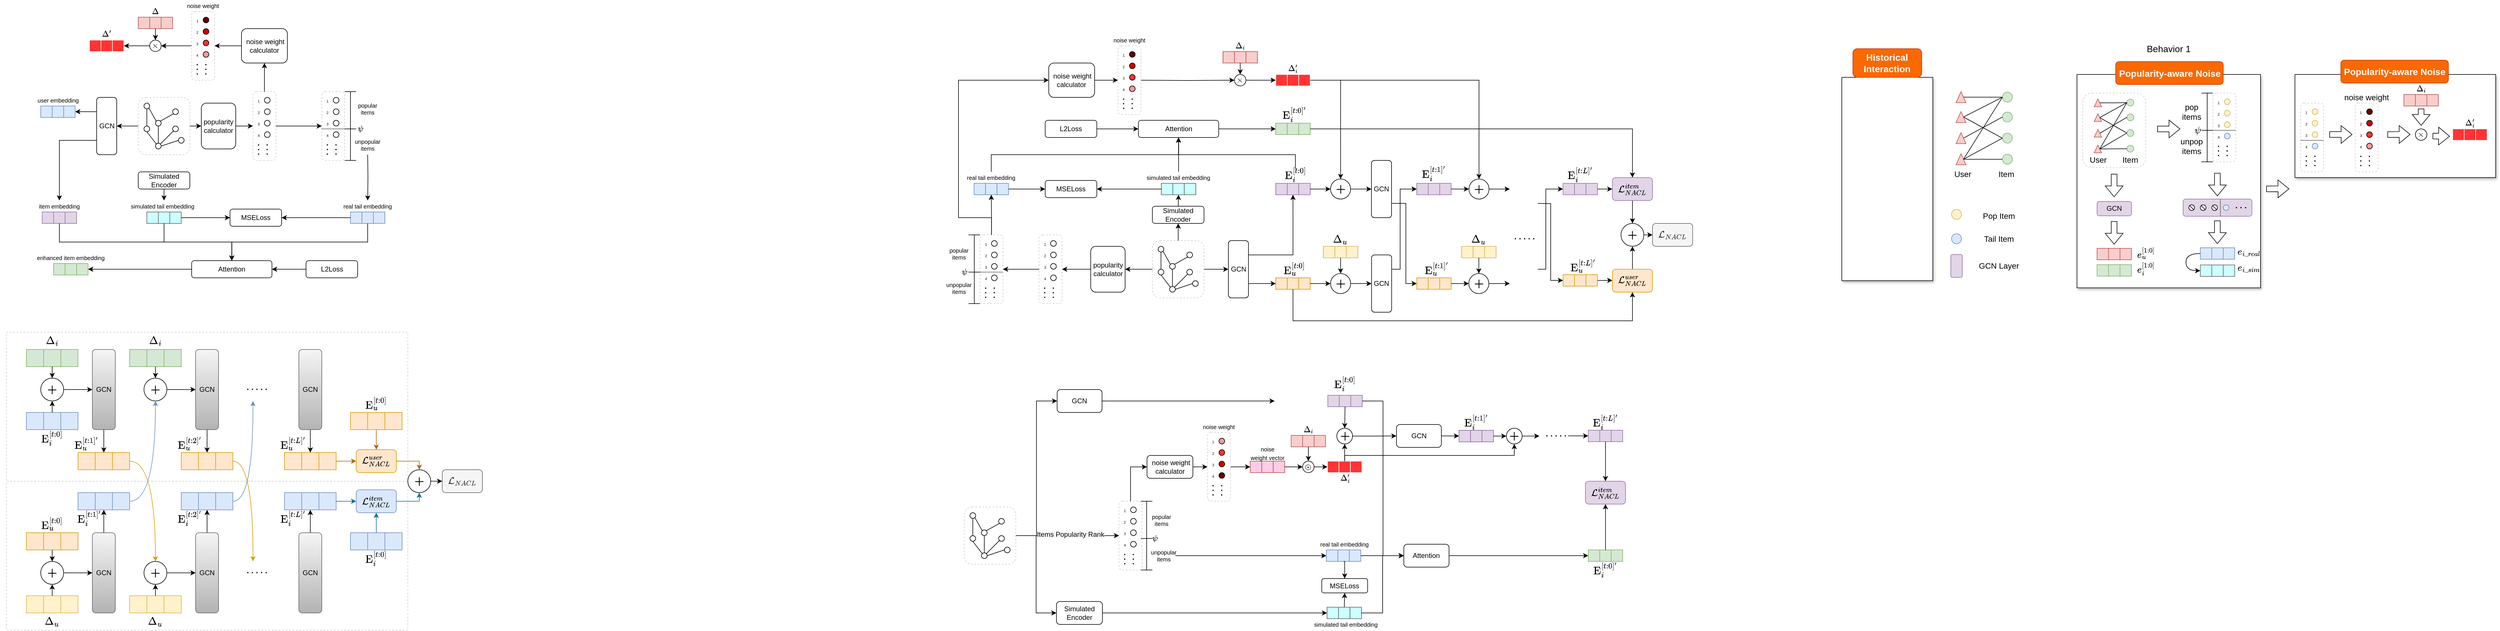 <mxfile version="26.0.11">
  <diagram name="第 1 页" id="SOrNbni6haaX7lcLXhrE">
    <mxGraphModel dx="1209" dy="668" grid="1" gridSize="10" guides="1" tooltips="1" connect="1" arrows="1" fold="1" page="1" pageScale="1" pageWidth="1654" pageHeight="1169" math="1" shadow="0">
      <root>
        <mxCell id="0" />
        <mxCell id="1" parent="0" />
        <mxCell id="ui3XD-KBIEMe5zQACI0g-99" value="" style="rounded=0;whiteSpace=wrap;html=1;shadow=1;" vertex="1" parent="1">
          <mxGeometry x="3660" y="140" width="320" height="372.5" as="geometry" />
        </mxCell>
        <mxCell id="ui3XD-KBIEMe5zQACI0g-53" value="" style="rounded=0;whiteSpace=wrap;html=1;shadow=1;" vertex="1" parent="1">
          <mxGeometry x="4040" y="140" width="350" height="180" as="geometry" />
        </mxCell>
        <mxCell id="NPF3iJQXLI0bzO_-kfZt-135" value="" style="rounded=1;whiteSpace=wrap;html=1;dashed=1;strokeColor=#CCCCCC;" parent="1" vertex="1">
          <mxGeometry x="3670" y="172.5" width="110" height="130" as="geometry" />
        </mxCell>
        <mxCell id="NPF3iJQXLI0bzO_-kfZt-2" value="" style="rounded=0;whiteSpace=wrap;html=1;shadow=1;" parent="1" vertex="1">
          <mxGeometry x="3250" y="145" width="158.65" height="355" as="geometry" />
        </mxCell>
        <mxCell id="ZE1oE2z4XawcBpY2gWWt-68" style="edgeStyle=orthogonalEdgeStyle;rounded=0;orthogonalLoop=1;jettySize=auto;html=1;exitX=1;exitY=0.5;exitDx=0;exitDy=0;entryX=0;entryY=0.5;entryDx=0;entryDy=0;" parent="1" source="ZE1oE2z4XawcBpY2gWWt-36" target="ZE1oE2z4XawcBpY2gWWt-38" edge="1">
          <mxGeometry relative="1" as="geometry" />
        </mxCell>
        <mxCell id="ZE1oE2z4XawcBpY2gWWt-36" value="popularity calculator" style="rounded=1;whiteSpace=wrap;html=1;" parent="1" vertex="1">
          <mxGeometry x="390" y="190" width="60" height="80" as="geometry" />
        </mxCell>
        <mxCell id="ZE1oE2z4XawcBpY2gWWt-54" value="" style="group" parent="1" vertex="1" connectable="0">
          <mxGeometry x="480" y="170" width="40" height="120" as="geometry" />
        </mxCell>
        <mxCell id="ZE1oE2z4XawcBpY2gWWt-38" value="" style="rounded=1;whiteSpace=wrap;html=1;strokeColor=#CCCCCC;dashed=1;" parent="ZE1oE2z4XawcBpY2gWWt-54" vertex="1">
          <mxGeometry width="40" height="120" as="geometry" />
        </mxCell>
        <mxCell id="ZE1oE2z4XawcBpY2gWWt-39" value="" style="ellipse;whiteSpace=wrap;html=1;aspect=fixed;" parent="ZE1oE2z4XawcBpY2gWWt-54" vertex="1">
          <mxGeometry x="20" y="10" width="10" height="10" as="geometry" />
        </mxCell>
        <mxCell id="ZE1oE2z4XawcBpY2gWWt-42" value="" style="ellipse;whiteSpace=wrap;html=1;aspect=fixed;" parent="ZE1oE2z4XawcBpY2gWWt-54" vertex="1">
          <mxGeometry x="20" y="30" width="10" height="10" as="geometry" />
        </mxCell>
        <mxCell id="ZE1oE2z4XawcBpY2gWWt-43" value="" style="ellipse;whiteSpace=wrap;html=1;aspect=fixed;" parent="ZE1oE2z4XawcBpY2gWWt-54" vertex="1">
          <mxGeometry x="20" y="50" width="10" height="10" as="geometry" />
        </mxCell>
        <mxCell id="ZE1oE2z4XawcBpY2gWWt-44" value="" style="ellipse;whiteSpace=wrap;html=1;aspect=fixed;" parent="ZE1oE2z4XawcBpY2gWWt-54" vertex="1">
          <mxGeometry x="20" y="70" width="10" height="10" as="geometry" />
        </mxCell>
        <mxCell id="ZE1oE2z4XawcBpY2gWWt-45" value="&lt;p style=&quot;line-height: 100%;&quot;&gt;&lt;font style=&quot;font-size: 6px;&quot;&gt;1&lt;/font&gt;&lt;/p&gt;" style="text;html=1;align=center;verticalAlign=middle;whiteSpace=wrap;rounded=0;spacing=0;" parent="ZE1oE2z4XawcBpY2gWWt-54" vertex="1">
          <mxGeometry x="5" y="10" width="10" height="10" as="geometry" />
        </mxCell>
        <mxCell id="ZE1oE2z4XawcBpY2gWWt-47" value="&lt;p style=&quot;line-height: 100%;&quot;&gt;&lt;font style=&quot;font-size: 6px;&quot;&gt;2&lt;/font&gt;&lt;/p&gt;" style="text;html=1;align=center;verticalAlign=middle;whiteSpace=wrap;rounded=0;spacing=0;" parent="ZE1oE2z4XawcBpY2gWWt-54" vertex="1">
          <mxGeometry x="5" y="30" width="10" height="10" as="geometry" />
        </mxCell>
        <mxCell id="ZE1oE2z4XawcBpY2gWWt-48" value="&lt;p style=&quot;line-height: 100%;&quot;&gt;&lt;font style=&quot;font-size: 6px;&quot;&gt;3&lt;/font&gt;&lt;/p&gt;" style="text;html=1;align=center;verticalAlign=middle;whiteSpace=wrap;rounded=0;spacing=0;" parent="ZE1oE2z4XawcBpY2gWWt-54" vertex="1">
          <mxGeometry x="5" y="50" width="10" height="10" as="geometry" />
        </mxCell>
        <mxCell id="ZE1oE2z4XawcBpY2gWWt-49" value="&lt;p style=&quot;line-height: 100%;&quot;&gt;&lt;font style=&quot;font-size: 6px;&quot;&gt;4&lt;/font&gt;&lt;/p&gt;" style="text;html=1;align=center;verticalAlign=middle;whiteSpace=wrap;rounded=0;spacing=0;" parent="ZE1oE2z4XawcBpY2gWWt-54" vertex="1">
          <mxGeometry x="5" y="70" width="10" height="10" as="geometry" />
        </mxCell>
        <mxCell id="ZE1oE2z4XawcBpY2gWWt-50" value="" style="endArrow=none;dashed=1;html=1;dashPattern=1 3;strokeWidth=2;rounded=0;" parent="ZE1oE2z4XawcBpY2gWWt-54" edge="1">
          <mxGeometry width="50" height="50" relative="1" as="geometry">
            <mxPoint x="24.8" y="110" as="sourcePoint" />
            <mxPoint x="24.8" y="90" as="targetPoint" />
          </mxGeometry>
        </mxCell>
        <mxCell id="ZE1oE2z4XawcBpY2gWWt-51" value="" style="endArrow=none;dashed=1;html=1;dashPattern=1 3;strokeWidth=2;rounded=0;" parent="ZE1oE2z4XawcBpY2gWWt-54" edge="1">
          <mxGeometry width="50" height="50" relative="1" as="geometry">
            <mxPoint x="9.8" y="110" as="sourcePoint" />
            <mxPoint x="9.8" y="90" as="targetPoint" />
          </mxGeometry>
        </mxCell>
        <mxCell id="UApx__O06hIt9l8taPyZ-4" style="edgeStyle=orthogonalEdgeStyle;rounded=0;orthogonalLoop=1;jettySize=auto;html=1;exitX=0;exitY=0.5;exitDx=0;exitDy=0;entryX=1;entryY=0.5;entryDx=0;entryDy=0;" parent="1" source="ZE1oE2z4XawcBpY2gWWt-55" target="UApx__O06hIt9l8taPyZ-1" edge="1">
          <mxGeometry relative="1" as="geometry">
            <mxPoint x="330" y="89.81" as="targetPoint" />
          </mxGeometry>
        </mxCell>
        <mxCell id="ZE1oE2z4XawcBpY2gWWt-55" value="" style="rounded=1;whiteSpace=wrap;html=1;strokeColor=#CCCCCC;dashed=1;" parent="1" vertex="1">
          <mxGeometry x="373.13" y="30" width="40" height="120" as="geometry" />
        </mxCell>
        <mxCell id="ZE1oE2z4XawcBpY2gWWt-56" value="" style="ellipse;whiteSpace=wrap;html=1;aspect=fixed;fillColor=#660000;" parent="1" vertex="1">
          <mxGeometry x="393.13" y="40" width="10" height="10" as="geometry" />
        </mxCell>
        <mxCell id="ZE1oE2z4XawcBpY2gWWt-57" value="" style="ellipse;whiteSpace=wrap;html=1;aspect=fixed;fillColor=#CC0000;" parent="1" vertex="1">
          <mxGeometry x="393.13" y="60" width="10" height="10" as="geometry" />
        </mxCell>
        <mxCell id="ZE1oE2z4XawcBpY2gWWt-58" value="" style="ellipse;whiteSpace=wrap;html=1;aspect=fixed;fillColor=#FF3333;" parent="1" vertex="1">
          <mxGeometry x="393.13" y="80" width="10" height="10" as="geometry" />
        </mxCell>
        <mxCell id="ZE1oE2z4XawcBpY2gWWt-59" value="" style="ellipse;whiteSpace=wrap;html=1;aspect=fixed;fillColor=#FF9999;" parent="1" vertex="1">
          <mxGeometry x="393.13" y="100" width="10" height="10" as="geometry" />
        </mxCell>
        <mxCell id="ZE1oE2z4XawcBpY2gWWt-60" value="&lt;p style=&quot;line-height: 100%;&quot;&gt;&lt;font style=&quot;font-size: 6px;&quot;&gt;1&lt;/font&gt;&lt;/p&gt;" style="text;html=1;align=center;verticalAlign=middle;whiteSpace=wrap;rounded=0;spacing=0;" parent="1" vertex="1">
          <mxGeometry x="378.13" y="40" width="10" height="10" as="geometry" />
        </mxCell>
        <mxCell id="ZE1oE2z4XawcBpY2gWWt-61" value="&lt;p style=&quot;line-height: 100%;&quot;&gt;&lt;font style=&quot;font-size: 6px;&quot;&gt;2&lt;/font&gt;&lt;/p&gt;" style="text;html=1;align=center;verticalAlign=middle;whiteSpace=wrap;rounded=0;spacing=0;" parent="1" vertex="1">
          <mxGeometry x="378.13" y="60" width="10" height="10" as="geometry" />
        </mxCell>
        <mxCell id="ZE1oE2z4XawcBpY2gWWt-62" value="&lt;p style=&quot;line-height: 100%;&quot;&gt;&lt;font style=&quot;font-size: 6px;&quot;&gt;3&lt;/font&gt;&lt;/p&gt;" style="text;html=1;align=center;verticalAlign=middle;whiteSpace=wrap;rounded=0;spacing=0;" parent="1" vertex="1">
          <mxGeometry x="378.13" y="80" width="10" height="10" as="geometry" />
        </mxCell>
        <mxCell id="ZE1oE2z4XawcBpY2gWWt-63" value="&lt;p style=&quot;line-height: 100%;&quot;&gt;&lt;font style=&quot;font-size: 6px;&quot;&gt;4&lt;/font&gt;&lt;/p&gt;" style="text;html=1;align=center;verticalAlign=middle;whiteSpace=wrap;rounded=0;spacing=0;" parent="1" vertex="1">
          <mxGeometry x="378.13" y="100" width="10" height="10" as="geometry" />
        </mxCell>
        <mxCell id="ZE1oE2z4XawcBpY2gWWt-64" value="" style="endArrow=none;dashed=1;html=1;dashPattern=1 3;strokeWidth=2;rounded=0;" parent="1" edge="1">
          <mxGeometry width="50" height="50" relative="1" as="geometry">
            <mxPoint x="397.93" y="140" as="sourcePoint" />
            <mxPoint x="397.93" y="120" as="targetPoint" />
          </mxGeometry>
        </mxCell>
        <mxCell id="ZE1oE2z4XawcBpY2gWWt-65" value="" style="endArrow=none;dashed=1;html=1;dashPattern=1 3;strokeWidth=2;rounded=0;" parent="1" edge="1">
          <mxGeometry width="50" height="50" relative="1" as="geometry">
            <mxPoint x="382.93" y="140" as="sourcePoint" />
            <mxPoint x="382.93" y="120" as="targetPoint" />
          </mxGeometry>
        </mxCell>
        <mxCell id="ZE1oE2z4XawcBpY2gWWt-66" value="&lt;font style=&quot;font-size: 10px;&quot;&gt;noise weight&lt;/font&gt;" style="text;html=1;align=center;verticalAlign=middle;whiteSpace=wrap;rounded=0;" parent="1" vertex="1">
          <mxGeometry x="355" y="10" width="76.25" height="20" as="geometry" />
        </mxCell>
        <mxCell id="ZE1oE2z4XawcBpY2gWWt-93" value="" style="group" parent="1" vertex="1" connectable="0">
          <mxGeometry x="600" y="170" width="40" height="120" as="geometry" />
        </mxCell>
        <mxCell id="ZE1oE2z4XawcBpY2gWWt-94" value="" style="rounded=1;whiteSpace=wrap;html=1;strokeColor=#CCCCCC;dashed=1;" parent="ZE1oE2z4XawcBpY2gWWt-93" vertex="1">
          <mxGeometry width="40" height="120" as="geometry" />
        </mxCell>
        <mxCell id="ZE1oE2z4XawcBpY2gWWt-95" value="" style="ellipse;whiteSpace=wrap;html=1;aspect=fixed;" parent="ZE1oE2z4XawcBpY2gWWt-93" vertex="1">
          <mxGeometry x="20" y="10" width="10" height="10" as="geometry" />
        </mxCell>
        <mxCell id="ZE1oE2z4XawcBpY2gWWt-96" value="" style="ellipse;whiteSpace=wrap;html=1;aspect=fixed;" parent="ZE1oE2z4XawcBpY2gWWt-93" vertex="1">
          <mxGeometry x="20" y="30" width="10" height="10" as="geometry" />
        </mxCell>
        <mxCell id="ZE1oE2z4XawcBpY2gWWt-97" value="" style="ellipse;whiteSpace=wrap;html=1;aspect=fixed;" parent="ZE1oE2z4XawcBpY2gWWt-93" vertex="1">
          <mxGeometry x="20" y="50" width="10" height="10" as="geometry" />
        </mxCell>
        <mxCell id="ZE1oE2z4XawcBpY2gWWt-98" value="" style="ellipse;whiteSpace=wrap;html=1;aspect=fixed;" parent="ZE1oE2z4XawcBpY2gWWt-93" vertex="1">
          <mxGeometry x="20" y="70" width="10" height="10" as="geometry" />
        </mxCell>
        <mxCell id="ZE1oE2z4XawcBpY2gWWt-99" value="&lt;p style=&quot;line-height: 100%;&quot;&gt;&lt;font style=&quot;font-size: 6px;&quot;&gt;1&lt;/font&gt;&lt;/p&gt;" style="text;html=1;align=center;verticalAlign=middle;whiteSpace=wrap;rounded=0;spacing=0;" parent="ZE1oE2z4XawcBpY2gWWt-93" vertex="1">
          <mxGeometry x="5" y="10" width="10" height="10" as="geometry" />
        </mxCell>
        <mxCell id="ZE1oE2z4XawcBpY2gWWt-100" value="&lt;p style=&quot;line-height: 100%;&quot;&gt;&lt;font style=&quot;font-size: 6px;&quot;&gt;2&lt;/font&gt;&lt;/p&gt;" style="text;html=1;align=center;verticalAlign=middle;whiteSpace=wrap;rounded=0;spacing=0;" parent="ZE1oE2z4XawcBpY2gWWt-93" vertex="1">
          <mxGeometry x="5" y="30" width="10" height="10" as="geometry" />
        </mxCell>
        <mxCell id="ZE1oE2z4XawcBpY2gWWt-101" value="&lt;p style=&quot;line-height: 100%;&quot;&gt;&lt;font style=&quot;font-size: 6px;&quot;&gt;3&lt;/font&gt;&lt;/p&gt;" style="text;html=1;align=center;verticalAlign=middle;whiteSpace=wrap;rounded=0;spacing=0;" parent="ZE1oE2z4XawcBpY2gWWt-93" vertex="1">
          <mxGeometry x="5" y="50" width="10" height="10" as="geometry" />
        </mxCell>
        <mxCell id="ZE1oE2z4XawcBpY2gWWt-102" value="&lt;p style=&quot;line-height: 100%;&quot;&gt;&lt;font style=&quot;font-size: 6px;&quot;&gt;4&lt;/font&gt;&lt;/p&gt;" style="text;html=1;align=center;verticalAlign=middle;whiteSpace=wrap;rounded=0;spacing=0;" parent="ZE1oE2z4XawcBpY2gWWt-93" vertex="1">
          <mxGeometry x="5" y="70" width="10" height="10" as="geometry" />
        </mxCell>
        <mxCell id="ZE1oE2z4XawcBpY2gWWt-103" value="" style="endArrow=none;dashed=1;html=1;dashPattern=1 3;strokeWidth=2;rounded=0;" parent="ZE1oE2z4XawcBpY2gWWt-93" edge="1">
          <mxGeometry width="50" height="50" relative="1" as="geometry">
            <mxPoint x="24.8" y="110" as="sourcePoint" />
            <mxPoint x="24.8" y="90" as="targetPoint" />
          </mxGeometry>
        </mxCell>
        <mxCell id="ZE1oE2z4XawcBpY2gWWt-104" value="" style="endArrow=none;dashed=1;html=1;dashPattern=1 3;strokeWidth=2;rounded=0;" parent="ZE1oE2z4XawcBpY2gWWt-93" edge="1">
          <mxGeometry width="50" height="50" relative="1" as="geometry">
            <mxPoint x="9.8" y="110" as="sourcePoint" />
            <mxPoint x="9.8" y="90" as="targetPoint" />
          </mxGeometry>
        </mxCell>
        <mxCell id="ZE1oE2z4XawcBpY2gWWt-105" value="" style="endArrow=none;html=1;rounded=0;entryX=1;entryY=0.5;entryDx=0;entryDy=0;fillColor=#f5f5f5;strokeColor=#666666;" parent="ZE1oE2z4XawcBpY2gWWt-93" edge="1">
          <mxGeometry width="50" height="50" relative="1" as="geometry">
            <mxPoint y="65" as="sourcePoint" />
            <mxPoint x="40" y="65" as="targetPoint" />
          </mxGeometry>
        </mxCell>
        <mxCell id="ZE1oE2z4XawcBpY2gWWt-106" value="" style="shape=crossbar;whiteSpace=wrap;html=1;rounded=1;direction=south;" parent="1" vertex="1">
          <mxGeometry x="640" y="170" width="20" height="65" as="geometry" />
        </mxCell>
        <mxCell id="ZE1oE2z4XawcBpY2gWWt-107" value="popular items" style="text;html=1;align=center;verticalAlign=middle;whiteSpace=wrap;rounded=0;fontSize=10;" parent="1" vertex="1">
          <mxGeometry x="660" y="190" width="40" height="20" as="geometry" />
        </mxCell>
        <mxCell id="ZE1oE2z4XawcBpY2gWWt-108" value="" style="shape=crossbar;whiteSpace=wrap;html=1;rounded=1;direction=south;" parent="1" vertex="1">
          <mxGeometry x="640" y="235" width="20" height="55" as="geometry" />
        </mxCell>
        <mxCell id="ZE1oE2z4XawcBpY2gWWt-109" value="unpopular items" style="text;html=1;align=center;verticalAlign=middle;whiteSpace=wrap;rounded=0;fontSize=10;" parent="1" vertex="1">
          <mxGeometry x="660" y="252.5" width="40" height="20" as="geometry" />
        </mxCell>
        <mxCell id="ZE1oE2z4XawcBpY2gWWt-110" style="edgeStyle=orthogonalEdgeStyle;rounded=0;orthogonalLoop=1;jettySize=auto;html=1;exitX=1;exitY=0.5;exitDx=0;exitDy=0;entryX=0;entryY=0.5;entryDx=0;entryDy=0;" parent="1" source="ZE1oE2z4XawcBpY2gWWt-38" target="ZE1oE2z4XawcBpY2gWWt-94" edge="1">
          <mxGeometry relative="1" as="geometry" />
        </mxCell>
        <mxCell id="ZE1oE2z4XawcBpY2gWWt-134" value="real tail embedding" style="text;html=1;align=center;verticalAlign=middle;whiteSpace=wrap;rounded=0;fontSize=10;" parent="1" vertex="1">
          <mxGeometry x="635" y="360" width="90" height="20" as="geometry" />
        </mxCell>
        <mxCell id="ZE1oE2z4XawcBpY2gWWt-138" value="" style="group" parent="1" vertex="1" connectable="0">
          <mxGeometry x="650" y="380" width="60" height="20" as="geometry" />
        </mxCell>
        <mxCell id="ZE1oE2z4XawcBpY2gWWt-135" value="" style="rounded=0;whiteSpace=wrap;html=1;fillColor=#dae8fc;strokeColor=#6c8ebf;" parent="ZE1oE2z4XawcBpY2gWWt-138" vertex="1">
          <mxGeometry width="20" height="20" as="geometry" />
        </mxCell>
        <mxCell id="ZE1oE2z4XawcBpY2gWWt-136" value="" style="rounded=0;whiteSpace=wrap;html=1;fillColor=#dae8fc;strokeColor=#6c8ebf;" parent="ZE1oE2z4XawcBpY2gWWt-138" vertex="1">
          <mxGeometry x="20" width="20" height="20" as="geometry" />
        </mxCell>
        <mxCell id="ZE1oE2z4XawcBpY2gWWt-137" value="" style="rounded=0;whiteSpace=wrap;html=1;fillColor=#dae8fc;strokeColor=#6c8ebf;" parent="ZE1oE2z4XawcBpY2gWWt-138" vertex="1">
          <mxGeometry x="40" width="20" height="20" as="geometry" />
        </mxCell>
        <mxCell id="ZE1oE2z4XawcBpY2gWWt-140" value="\(\psi\)" style="text;html=1;align=center;verticalAlign=middle;whiteSpace=wrap;rounded=0;" parent="1" vertex="1">
          <mxGeometry x="662.5" y="230" width="10" height="10" as="geometry" />
        </mxCell>
        <mxCell id="ZE1oE2z4XawcBpY2gWWt-142" style="edgeStyle=orthogonalEdgeStyle;rounded=0;orthogonalLoop=1;jettySize=auto;html=1;exitX=0.5;exitY=1;exitDx=0;exitDy=0;" parent="1" source="ZE1oE2z4XawcBpY2gWWt-141" edge="1">
          <mxGeometry relative="1" as="geometry">
            <mxPoint x="324.952" y="360" as="targetPoint" />
          </mxGeometry>
        </mxCell>
        <mxCell id="ZE1oE2z4XawcBpY2gWWt-141" value="Simulated Encoder" style="rounded=1;whiteSpace=wrap;html=1;" parent="1" vertex="1">
          <mxGeometry x="280" y="310" width="90" height="30" as="geometry" />
        </mxCell>
        <mxCell id="ZE1oE2z4XawcBpY2gWWt-143" value="" style="group;fillColor=#CCFFFF;fontColor=#333333;strokeColor=#666666;" parent="1" vertex="1" connectable="0">
          <mxGeometry x="295" y="380" width="60" height="20" as="geometry" />
        </mxCell>
        <mxCell id="ZE1oE2z4XawcBpY2gWWt-144" value="" style="rounded=0;whiteSpace=wrap;html=1;fillColor=#CCFFFF;strokeColor=#666666;fontColor=#333333;" parent="ZE1oE2z4XawcBpY2gWWt-143" vertex="1">
          <mxGeometry width="20" height="20" as="geometry" />
        </mxCell>
        <mxCell id="ZE1oE2z4XawcBpY2gWWt-145" value="" style="rounded=0;whiteSpace=wrap;html=1;fillColor=#CCFFFF;strokeColor=#666666;fontColor=#333333;" parent="ZE1oE2z4XawcBpY2gWWt-143" vertex="1">
          <mxGeometry x="20" width="20" height="20" as="geometry" />
        </mxCell>
        <mxCell id="ZE1oE2z4XawcBpY2gWWt-146" value="" style="rounded=0;whiteSpace=wrap;html=1;fillColor=#CCFFFF;strokeColor=#666666;fontColor=#333333;" parent="ZE1oE2z4XawcBpY2gWWt-143" vertex="1">
          <mxGeometry x="40" width="20" height="20" as="geometry" />
        </mxCell>
        <mxCell id="ZE1oE2z4XawcBpY2gWWt-147" value="&lt;font style=&quot;font-size: 10px;&quot;&gt;&lt;span style=&quot;&quot;&gt;simulated&lt;/span&gt;&amp;nbsp;tail embedding&lt;/font&gt;" style="text;html=1;align=center;verticalAlign=middle;whiteSpace=wrap;rounded=0;fontSize=10;" parent="1" vertex="1">
          <mxGeometry x="260" y="360" width="125" height="20" as="geometry" />
        </mxCell>
        <mxCell id="ZE1oE2z4XawcBpY2gWWt-165" value="" style="group" parent="1" vertex="1" connectable="0">
          <mxGeometry x="280" y="180" width="90" height="100" as="geometry" />
        </mxCell>
        <mxCell id="ZE1oE2z4XawcBpY2gWWt-18" value="" style="rounded=1;whiteSpace=wrap;html=1;strokeColor=#CCCCCC;dashed=1;" parent="ZE1oE2z4XawcBpY2gWWt-165" vertex="1">
          <mxGeometry width="90" height="100" as="geometry" />
        </mxCell>
        <mxCell id="ZE1oE2z4XawcBpY2gWWt-17" value="" style="group" parent="ZE1oE2z4XawcBpY2gWWt-165" vertex="1" connectable="0">
          <mxGeometry x="10" y="10" width="70" height="80" as="geometry" />
        </mxCell>
        <mxCell id="ZE1oE2z4XawcBpY2gWWt-12" style="rounded=0;orthogonalLoop=1;jettySize=auto;html=1;exitX=1;exitY=0;exitDx=0;exitDy=0;entryX=0;entryY=1;entryDx=0;entryDy=0;endArrow=none;endFill=0;" parent="ZE1oE2z4XawcBpY2gWWt-17" source="ZE1oE2z4XawcBpY2gWWt-1" target="ZE1oE2z4XawcBpY2gWWt-8" edge="1">
          <mxGeometry relative="1" as="geometry" />
        </mxCell>
        <mxCell id="ZE1oE2z4XawcBpY2gWWt-1" value="" style="ellipse;whiteSpace=wrap;html=1;aspect=fixed;" parent="ZE1oE2z4XawcBpY2gWWt-17" vertex="1">
          <mxGeometry x="20" y="30" width="10" height="10" as="geometry" />
        </mxCell>
        <mxCell id="ZE1oE2z4XawcBpY2gWWt-9" style="edgeStyle=orthogonalEdgeStyle;rounded=0;orthogonalLoop=1;jettySize=auto;html=1;exitX=0.5;exitY=0;exitDx=0;exitDy=0;entryX=0.5;entryY=1;entryDx=0;entryDy=0;endArrow=none;endFill=0;" parent="ZE1oE2z4XawcBpY2gWWt-17" source="ZE1oE2z4XawcBpY2gWWt-2" target="ZE1oE2z4XawcBpY2gWWt-7" edge="1">
          <mxGeometry relative="1" as="geometry" />
        </mxCell>
        <mxCell id="ZE1oE2z4XawcBpY2gWWt-2" value="" style="ellipse;whiteSpace=wrap;html=1;aspect=fixed;" parent="ZE1oE2z4XawcBpY2gWWt-17" vertex="1">
          <mxGeometry y="40" width="10" height="10" as="geometry" />
        </mxCell>
        <mxCell id="ZE1oE2z4XawcBpY2gWWt-3" value="" style="ellipse;whiteSpace=wrap;html=1;aspect=fixed;" parent="ZE1oE2z4XawcBpY2gWWt-17" vertex="1">
          <mxGeometry x="50" y="40" width="10" height="10" as="geometry" />
        </mxCell>
        <mxCell id="ZE1oE2z4XawcBpY2gWWt-5" value="" style="ellipse;whiteSpace=wrap;html=1;aspect=fixed;" parent="ZE1oE2z4XawcBpY2gWWt-17" vertex="1">
          <mxGeometry x="60" y="60" width="10" height="10" as="geometry" />
        </mxCell>
        <mxCell id="ZE1oE2z4XawcBpY2gWWt-6" value="" style="ellipse;whiteSpace=wrap;html=1;aspect=fixed;" parent="ZE1oE2z4XawcBpY2gWWt-17" vertex="1">
          <mxGeometry x="20" y="70" width="10" height="10" as="geometry" />
        </mxCell>
        <mxCell id="ZE1oE2z4XawcBpY2gWWt-10" style="rounded=0;orthogonalLoop=1;jettySize=auto;html=1;exitX=1;exitY=1;exitDx=0;exitDy=0;entryX=0;entryY=0;entryDx=0;entryDy=0;endArrow=none;endFill=0;" parent="ZE1oE2z4XawcBpY2gWWt-17" source="ZE1oE2z4XawcBpY2gWWt-7" target="ZE1oE2z4XawcBpY2gWWt-1" edge="1">
          <mxGeometry relative="1" as="geometry" />
        </mxCell>
        <mxCell id="ZE1oE2z4XawcBpY2gWWt-7" value="" style="ellipse;whiteSpace=wrap;html=1;aspect=fixed;" parent="ZE1oE2z4XawcBpY2gWWt-17" vertex="1">
          <mxGeometry width="10" height="10" as="geometry" />
        </mxCell>
        <mxCell id="ZE1oE2z4XawcBpY2gWWt-8" value="" style="ellipse;whiteSpace=wrap;html=1;aspect=fixed;" parent="ZE1oE2z4XawcBpY2gWWt-17" vertex="1">
          <mxGeometry x="50" y="10" width="10" height="10" as="geometry" />
        </mxCell>
        <mxCell id="ZE1oE2z4XawcBpY2gWWt-13" style="rounded=0;orthogonalLoop=1;jettySize=auto;html=1;exitX=1;exitY=0;exitDx=0;exitDy=0;entryX=0;entryY=1;entryDx=0;entryDy=0;endArrow=none;endFill=0;" parent="ZE1oE2z4XawcBpY2gWWt-17" source="ZE1oE2z4XawcBpY2gWWt-6" target="ZE1oE2z4XawcBpY2gWWt-3" edge="1">
          <mxGeometry relative="1" as="geometry">
            <mxPoint x="28" y="71" as="sourcePoint" />
            <mxPoint x="50" y="59" as="targetPoint" />
          </mxGeometry>
        </mxCell>
        <mxCell id="ZE1oE2z4XawcBpY2gWWt-14" style="rounded=0;orthogonalLoop=1;jettySize=auto;html=1;exitX=0.5;exitY=0;exitDx=0;exitDy=0;entryX=0.5;entryY=1;entryDx=0;entryDy=0;endArrow=none;endFill=0;" parent="ZE1oE2z4XawcBpY2gWWt-17" source="ZE1oE2z4XawcBpY2gWWt-6" target="ZE1oE2z4XawcBpY2gWWt-1" edge="1">
          <mxGeometry relative="1" as="geometry">
            <mxPoint x="28" y="62" as="sourcePoint" />
            <mxPoint x="50" y="50" as="targetPoint" />
          </mxGeometry>
        </mxCell>
        <mxCell id="ZE1oE2z4XawcBpY2gWWt-15" style="rounded=0;orthogonalLoop=1;jettySize=auto;html=1;exitX=1;exitY=0.5;exitDx=0;exitDy=0;entryX=0;entryY=0.5;entryDx=0;entryDy=0;endArrow=none;endFill=0;" parent="ZE1oE2z4XawcBpY2gWWt-17" source="ZE1oE2z4XawcBpY2gWWt-6" target="ZE1oE2z4XawcBpY2gWWt-5" edge="1">
          <mxGeometry relative="1" as="geometry">
            <mxPoint x="38" y="92" as="sourcePoint" />
            <mxPoint x="60" y="80" as="targetPoint" />
          </mxGeometry>
        </mxCell>
        <mxCell id="ZE1oE2z4XawcBpY2gWWt-16" style="rounded=0;orthogonalLoop=1;jettySize=auto;html=1;exitX=0;exitY=0;exitDx=0;exitDy=0;entryX=0.5;entryY=1;entryDx=0;entryDy=0;endArrow=none;endFill=0;" parent="ZE1oE2z4XawcBpY2gWWt-17" source="ZE1oE2z4XawcBpY2gWWt-6" target="ZE1oE2z4XawcBpY2gWWt-2" edge="1">
          <mxGeometry relative="1" as="geometry">
            <mxPoint x="-22" y="80" as="sourcePoint" />
            <mxPoint y="68" as="targetPoint" />
          </mxGeometry>
        </mxCell>
        <mxCell id="ZE1oE2z4XawcBpY2gWWt-166" style="edgeStyle=orthogonalEdgeStyle;rounded=0;orthogonalLoop=1;jettySize=auto;html=1;exitX=1;exitY=0.5;exitDx=0;exitDy=0;entryX=0;entryY=0.5;entryDx=0;entryDy=0;" parent="1" source="ZE1oE2z4XawcBpY2gWWt-18" target="ZE1oE2z4XawcBpY2gWWt-36" edge="1">
          <mxGeometry relative="1" as="geometry" />
        </mxCell>
        <mxCell id="ZE1oE2z4XawcBpY2gWWt-169" value="" style="group;fillColor=#e1d5e7;strokeColor=#9673a6;" parent="1" vertex="1" connectable="0">
          <mxGeometry x="112.5" y="380" width="60" height="20" as="geometry" />
        </mxCell>
        <mxCell id="ZE1oE2z4XawcBpY2gWWt-170" value="" style="rounded=0;whiteSpace=wrap;html=1;fillColor=#e1d5e7;strokeColor=#9673a6;" parent="ZE1oE2z4XawcBpY2gWWt-169" vertex="1">
          <mxGeometry width="20" height="20" as="geometry" />
        </mxCell>
        <mxCell id="ZE1oE2z4XawcBpY2gWWt-171" value="" style="rounded=0;whiteSpace=wrap;html=1;fillColor=#e1d5e7;strokeColor=#9673a6;" parent="ZE1oE2z4XawcBpY2gWWt-169" vertex="1">
          <mxGeometry x="20" width="20" height="20" as="geometry" />
        </mxCell>
        <mxCell id="ZE1oE2z4XawcBpY2gWWt-172" value="" style="rounded=0;whiteSpace=wrap;html=1;fillColor=#e1d5e7;strokeColor=#9673a6;" parent="ZE1oE2z4XawcBpY2gWWt-169" vertex="1">
          <mxGeometry x="40" width="20" height="20" as="geometry" />
        </mxCell>
        <mxCell id="q6GljgwSk5bquIh12kg8-1" style="edgeStyle=orthogonalEdgeStyle;rounded=0;orthogonalLoop=1;jettySize=auto;html=1;entryX=0.5;entryY=0;entryDx=0;entryDy=0;" parent="1" target="ZE1oE2z4XawcBpY2gWWt-134" edge="1">
          <mxGeometry relative="1" as="geometry">
            <mxPoint x="680" y="280" as="sourcePoint" />
          </mxGeometry>
        </mxCell>
        <mxCell id="q6GljgwSk5bquIh12kg8-8" value="" style="group;fillColor=#d5e8d4;strokeColor=#82b366;" parent="1" vertex="1" connectable="0">
          <mxGeometry x="132.5" y="470" width="60" height="20" as="geometry" />
        </mxCell>
        <mxCell id="q6GljgwSk5bquIh12kg8-9" value="" style="rounded=0;whiteSpace=wrap;html=1;fillColor=#d5e8d4;strokeColor=#82b366;" parent="q6GljgwSk5bquIh12kg8-8" vertex="1">
          <mxGeometry width="20" height="20" as="geometry" />
        </mxCell>
        <mxCell id="q6GljgwSk5bquIh12kg8-10" value="" style="rounded=0;whiteSpace=wrap;html=1;fillColor=#d5e8d4;strokeColor=#82b366;" parent="q6GljgwSk5bquIh12kg8-8" vertex="1">
          <mxGeometry x="20" width="20" height="20" as="geometry" />
        </mxCell>
        <mxCell id="q6GljgwSk5bquIh12kg8-11" value="" style="rounded=0;whiteSpace=wrap;html=1;fillColor=#d5e8d4;strokeColor=#82b366;" parent="q6GljgwSk5bquIh12kg8-8" vertex="1">
          <mxGeometry x="40" width="20" height="20" as="geometry" />
        </mxCell>
        <mxCell id="q6GljgwSk5bquIh12kg8-14" value="MSELoss" style="rounded=1;whiteSpace=wrap;html=1;" parent="1" vertex="1">
          <mxGeometry x="440" y="375" width="90" height="30" as="geometry" />
        </mxCell>
        <mxCell id="q6GljgwSk5bquIh12kg8-16" style="edgeStyle=orthogonalEdgeStyle;rounded=0;orthogonalLoop=1;jettySize=auto;html=1;exitX=1;exitY=0.5;exitDx=0;exitDy=0;entryX=0;entryY=0.5;entryDx=0;entryDy=0;" parent="1" source="ZE1oE2z4XawcBpY2gWWt-146" target="q6GljgwSk5bquIh12kg8-14" edge="1">
          <mxGeometry relative="1" as="geometry" />
        </mxCell>
        <mxCell id="q6GljgwSk5bquIh12kg8-17" style="edgeStyle=orthogonalEdgeStyle;rounded=0;orthogonalLoop=1;jettySize=auto;html=1;exitX=0;exitY=0.5;exitDx=0;exitDy=0;entryX=1;entryY=0.5;entryDx=0;entryDy=0;" parent="1" source="ZE1oE2z4XawcBpY2gWWt-135" target="q6GljgwSk5bquIh12kg8-14" edge="1">
          <mxGeometry relative="1" as="geometry" />
        </mxCell>
        <mxCell id="q6GljgwSk5bquIh12kg8-18" value="&lt;font style=&quot;font-size: 10px;&quot;&gt;item embedding&lt;/font&gt;" style="text;html=1;align=center;verticalAlign=middle;whiteSpace=wrap;rounded=0;fontSize=10;" parent="1" vertex="1">
          <mxGeometry x="90" y="360" width="105" height="20" as="geometry" />
        </mxCell>
        <mxCell id="q6GljgwSk5bquIh12kg8-19" value="&lt;font style=&quot;font-size: 10px;&quot;&gt;enhanced item embedding&lt;/font&gt;" style="text;html=1;align=center;verticalAlign=middle;whiteSpace=wrap;rounded=0;fontSize=10;" parent="1" vertex="1">
          <mxGeometry x="101.25" y="450" width="122.5" height="20" as="geometry" />
        </mxCell>
        <mxCell id="q6GljgwSk5bquIh12kg8-20" value="&lt;span style=&quot;color: rgba(0, 0, 0, 0); font-family: monospace; font-size: 0px; text-align: start; text-wrap: nowrap;&quot;&gt;%3CmxGraphModel%3E%3Croot%3E%3CmxCell%20id%3D%220%22%2F%3E%3CmxCell%20id%3D%221%22%20parent%3D%220%22%2F%3E%3CmxCell%20id%3D%222%22%20value%3D%22popularity%20calculator%22%20style%3D%22rounded%3D1%3BwhiteSpace%3Dwrap%3Bhtml%3D1%3B%22%20vertex%3D%221%22%20parent%3D%221%22%3E%3CmxGeometry%20x%3D%22390%22%20y%3D%22170%22%20width%3D%2260%22%20height%3D%2280%22%20as%3D%22geometry%22%2F%3E%3C%2FmxCell%3E%3C%2Froot%3E%3C%2FmxGraphModel%3E&lt;/span&gt;&amp;nbsp;noise weight calculator" style="rounded=1;whiteSpace=wrap;html=1;" parent="1" vertex="1">
          <mxGeometry x="460" y="60" width="80" height="60" as="geometry" />
        </mxCell>
        <mxCell id="q6GljgwSk5bquIh12kg8-23" style="edgeStyle=orthogonalEdgeStyle;rounded=0;orthogonalLoop=1;jettySize=auto;html=1;exitX=0.5;exitY=0;exitDx=0;exitDy=0;entryX=0.5;entryY=1;entryDx=0;entryDy=0;" parent="1" source="ZE1oE2z4XawcBpY2gWWt-38" target="q6GljgwSk5bquIh12kg8-20" edge="1">
          <mxGeometry relative="1" as="geometry" />
        </mxCell>
        <mxCell id="q6GljgwSk5bquIh12kg8-24" style="edgeStyle=orthogonalEdgeStyle;rounded=0;orthogonalLoop=1;jettySize=auto;html=1;exitX=0;exitY=0.5;exitDx=0;exitDy=0;entryX=1;entryY=0.5;entryDx=0;entryDy=0;" parent="1" source="q6GljgwSk5bquIh12kg8-20" target="ZE1oE2z4XawcBpY2gWWt-55" edge="1">
          <mxGeometry relative="1" as="geometry" />
        </mxCell>
        <mxCell id="q6GljgwSk5bquIh12kg8-25" value="" style="group;fillColor=#FF3333;strokeColor=#FFFFFF;" parent="1" vertex="1" connectable="0">
          <mxGeometry x="195" y="80" width="60" height="20" as="geometry" />
        </mxCell>
        <mxCell id="q6GljgwSk5bquIh12kg8-26" value="" style="rounded=0;whiteSpace=wrap;html=1;fillColor=#FF3333;strokeColor=#FFFFFF;" parent="q6GljgwSk5bquIh12kg8-25" vertex="1">
          <mxGeometry width="20" height="20" as="geometry" />
        </mxCell>
        <mxCell id="q6GljgwSk5bquIh12kg8-28" value="" style="rounded=0;whiteSpace=wrap;html=1;fillColor=#FF3333;strokeColor=#FFFFFF;" parent="q6GljgwSk5bquIh12kg8-25" vertex="1">
          <mxGeometry x="20" width="20" height="20" as="geometry" />
        </mxCell>
        <mxCell id="q6GljgwSk5bquIh12kg8-29" value="" style="rounded=0;whiteSpace=wrap;html=1;fillColor=#FF3333;strokeColor=#FFFFFF;" parent="q6GljgwSk5bquIh12kg8-25" vertex="1">
          <mxGeometry x="40" width="20" height="20" as="geometry" />
        </mxCell>
        <mxCell id="q6GljgwSk5bquIh12kg8-30" value="\(\Delta^{\prime}\)" style="text;html=1;align=center;verticalAlign=middle;whiteSpace=wrap;rounded=0;" parent="1" vertex="1">
          <mxGeometry x="210" y="60" width="30" height="20" as="geometry" />
        </mxCell>
        <mxCell id="q6GljgwSk5bquIh12kg8-32" value="" style="group;fillColor=#dae8fc;strokeColor=#6c8ebf;" parent="1" vertex="1" connectable="0">
          <mxGeometry x="110" y="195" width="60" height="20" as="geometry" />
        </mxCell>
        <mxCell id="q6GljgwSk5bquIh12kg8-33" value="" style="rounded=0;whiteSpace=wrap;html=1;fillColor=#dae8fc;strokeColor=#6c8ebf;" parent="q6GljgwSk5bquIh12kg8-32" vertex="1">
          <mxGeometry width="20" height="20" as="geometry" />
        </mxCell>
        <mxCell id="q6GljgwSk5bquIh12kg8-34" value="" style="rounded=0;whiteSpace=wrap;html=1;fillColor=#dae8fc;strokeColor=#6c8ebf;" parent="q6GljgwSk5bquIh12kg8-32" vertex="1">
          <mxGeometry x="20" width="20" height="20" as="geometry" />
        </mxCell>
        <mxCell id="q6GljgwSk5bquIh12kg8-35" value="" style="rounded=0;whiteSpace=wrap;html=1;fillColor=#dae8fc;strokeColor=#6c8ebf;" parent="q6GljgwSk5bquIh12kg8-32" vertex="1">
          <mxGeometry x="40" width="20" height="20" as="geometry" />
        </mxCell>
        <mxCell id="Rx-QaceUnXGN7DNIrm5c-3" value="&lt;font style=&quot;font-size: 10px;&quot;&gt;user embedding&lt;/font&gt;" style="text;html=1;align=center;verticalAlign=middle;whiteSpace=wrap;rounded=0;fontSize=10;" parent="1" vertex="1">
          <mxGeometry x="87.5" y="175" width="105" height="20" as="geometry" />
        </mxCell>
        <mxCell id="Rx-QaceUnXGN7DNIrm5c-5" value="" style="group;fillColor=#f8cecc;strokeColor=#b85450;" parent="1" vertex="1" connectable="0">
          <mxGeometry x="280" y="40" width="60" height="20" as="geometry" />
        </mxCell>
        <mxCell id="Rx-QaceUnXGN7DNIrm5c-6" value="" style="rounded=0;whiteSpace=wrap;html=1;fillColor=#f8cecc;strokeColor=#b85450;" parent="Rx-QaceUnXGN7DNIrm5c-5" vertex="1">
          <mxGeometry width="20" height="20" as="geometry" />
        </mxCell>
        <mxCell id="Rx-QaceUnXGN7DNIrm5c-7" value="" style="rounded=0;whiteSpace=wrap;html=1;fillColor=#f8cecc;strokeColor=#b85450;" parent="Rx-QaceUnXGN7DNIrm5c-5" vertex="1">
          <mxGeometry x="20" width="20" height="20" as="geometry" />
        </mxCell>
        <mxCell id="Rx-QaceUnXGN7DNIrm5c-8" value="" style="rounded=0;whiteSpace=wrap;html=1;fillColor=#f8cecc;strokeColor=#b85450;" parent="Rx-QaceUnXGN7DNIrm5c-5" vertex="1">
          <mxGeometry x="40" width="20" height="20" as="geometry" />
        </mxCell>
        <mxCell id="Rx-QaceUnXGN7DNIrm5c-11" value="\(\Delta\)" style="text;html=1;align=center;verticalAlign=middle;whiteSpace=wrap;rounded=0;" parent="1" vertex="1">
          <mxGeometry x="295" y="20" width="30" height="20" as="geometry" />
        </mxCell>
        <mxCell id="Rx-QaceUnXGN7DNIrm5c-17" style="edgeStyle=orthogonalEdgeStyle;rounded=0;orthogonalLoop=1;jettySize=auto;html=1;exitX=0;exitY=0.5;exitDx=0;exitDy=0;entryX=1;entryY=0.5;entryDx=0;entryDy=0;" parent="1" source="Rx-QaceUnXGN7DNIrm5c-13" target="q6GljgwSk5bquIh12kg8-11" edge="1">
          <mxGeometry relative="1" as="geometry" />
        </mxCell>
        <mxCell id="Rx-QaceUnXGN7DNIrm5c-13" value="Attention" style="rounded=1;whiteSpace=wrap;html=1;" parent="1" vertex="1">
          <mxGeometry x="373.13" y="465" width="140" height="30" as="geometry" />
        </mxCell>
        <mxCell id="Rx-QaceUnXGN7DNIrm5c-15" style="edgeStyle=orthogonalEdgeStyle;rounded=0;orthogonalLoop=1;jettySize=auto;html=1;exitX=0.5;exitY=1;exitDx=0;exitDy=0;entryX=0.5;entryY=0;entryDx=0;entryDy=0;" parent="1" source="ZE1oE2z4XawcBpY2gWWt-145" target="Rx-QaceUnXGN7DNIrm5c-13" edge="1">
          <mxGeometry relative="1" as="geometry" />
        </mxCell>
        <mxCell id="Rx-QaceUnXGN7DNIrm5c-16" style="edgeStyle=orthogonalEdgeStyle;rounded=0;orthogonalLoop=1;jettySize=auto;html=1;exitX=0.5;exitY=1;exitDx=0;exitDy=0;entryX=0.5;entryY=0;entryDx=0;entryDy=0;" parent="1" source="ZE1oE2z4XawcBpY2gWWt-136" target="Rx-QaceUnXGN7DNIrm5c-13" edge="1">
          <mxGeometry relative="1" as="geometry" />
        </mxCell>
        <mxCell id="UApx__O06hIt9l8taPyZ-5" style="edgeStyle=orthogonalEdgeStyle;rounded=0;orthogonalLoop=1;jettySize=auto;html=1;exitX=0;exitY=0.5;exitDx=0;exitDy=0;entryX=1;entryY=0.5;entryDx=0;entryDy=0;" parent="1" source="UApx__O06hIt9l8taPyZ-1" target="q6GljgwSk5bquIh12kg8-29" edge="1">
          <mxGeometry relative="1" as="geometry" />
        </mxCell>
        <mxCell id="UApx__O06hIt9l8taPyZ-1" value="\(\times\)" style="ellipse;whiteSpace=wrap;html=1;aspect=fixed;" parent="1" vertex="1">
          <mxGeometry x="300" y="80" width="20" height="20" as="geometry" />
        </mxCell>
        <mxCell id="UApx__O06hIt9l8taPyZ-2" style="edgeStyle=orthogonalEdgeStyle;rounded=0;orthogonalLoop=1;jettySize=auto;html=1;exitX=0.5;exitY=1;exitDx=0;exitDy=0;entryX=0.5;entryY=0;entryDx=0;entryDy=0;" parent="1" source="Rx-QaceUnXGN7DNIrm5c-7" target="UApx__O06hIt9l8taPyZ-1" edge="1">
          <mxGeometry relative="1" as="geometry" />
        </mxCell>
        <mxCell id="UApx__O06hIt9l8taPyZ-11" style="edgeStyle=orthogonalEdgeStyle;rounded=0;orthogonalLoop=1;jettySize=auto;html=1;exitX=0;exitY=0.25;exitDx=0;exitDy=0;entryX=1;entryY=0.5;entryDx=0;entryDy=0;" parent="1" source="UApx__O06hIt9l8taPyZ-9" target="q6GljgwSk5bquIh12kg8-35" edge="1">
          <mxGeometry relative="1" as="geometry" />
        </mxCell>
        <mxCell id="UApx__O06hIt9l8taPyZ-13" style="edgeStyle=orthogonalEdgeStyle;rounded=0;orthogonalLoop=1;jettySize=auto;html=1;exitX=0;exitY=0.75;exitDx=0;exitDy=0;entryX=0.5;entryY=0;entryDx=0;entryDy=0;" parent="1" source="UApx__O06hIt9l8taPyZ-9" target="q6GljgwSk5bquIh12kg8-18" edge="1">
          <mxGeometry relative="1" as="geometry" />
        </mxCell>
        <mxCell id="UApx__O06hIt9l8taPyZ-9" value="GCN" style="rounded=1;whiteSpace=wrap;html=1;" parent="1" vertex="1">
          <mxGeometry x="207.5" y="180" width="35" height="100" as="geometry" />
        </mxCell>
        <mxCell id="UApx__O06hIt9l8taPyZ-12" style="edgeStyle=orthogonalEdgeStyle;rounded=0;orthogonalLoop=1;jettySize=auto;html=1;exitX=0;exitY=0.5;exitDx=0;exitDy=0;entryX=1;entryY=0.5;entryDx=0;entryDy=0;" parent="1" source="ZE1oE2z4XawcBpY2gWWt-18" target="UApx__O06hIt9l8taPyZ-9" edge="1">
          <mxGeometry relative="1" as="geometry" />
        </mxCell>
        <mxCell id="UApx__O06hIt9l8taPyZ-14" style="edgeStyle=orthogonalEdgeStyle;rounded=0;orthogonalLoop=1;jettySize=auto;html=1;exitX=0.5;exitY=1;exitDx=0;exitDy=0;entryX=0.5;entryY=0;entryDx=0;entryDy=0;" parent="1" source="ZE1oE2z4XawcBpY2gWWt-171" target="Rx-QaceUnXGN7DNIrm5c-13" edge="1">
          <mxGeometry relative="1" as="geometry" />
        </mxCell>
        <mxCell id="UApx__O06hIt9l8taPyZ-17" style="edgeStyle=orthogonalEdgeStyle;rounded=0;orthogonalLoop=1;jettySize=auto;html=1;exitX=0;exitY=0.5;exitDx=0;exitDy=0;entryX=1;entryY=0.5;entryDx=0;entryDy=0;" parent="1" source="UApx__O06hIt9l8taPyZ-16" target="Rx-QaceUnXGN7DNIrm5c-13" edge="1">
          <mxGeometry relative="1" as="geometry" />
        </mxCell>
        <mxCell id="UApx__O06hIt9l8taPyZ-16" value="L2Loss" style="rounded=1;whiteSpace=wrap;html=1;" parent="1" vertex="1">
          <mxGeometry x="572.5" y="465" width="90" height="30" as="geometry" />
        </mxCell>
        <mxCell id="-ggWLTc_SMhFRKVbQvi--124" value="" style="rounded=0;whiteSpace=wrap;html=1;dashed=1;strokeColor=#CCCCCC;" parent="1" vertex="1">
          <mxGeometry x="50" y="850" width="700" height="260" as="geometry" />
        </mxCell>
        <mxCell id="-ggWLTc_SMhFRKVbQvi--125" value="" style="rounded=0;whiteSpace=wrap;html=1;dashed=1;strokeColor=#CCCCCC;" parent="1" vertex="1">
          <mxGeometry x="50" y="590" width="700" height="260" as="geometry" />
        </mxCell>
        <mxCell id="-ggWLTc_SMhFRKVbQvi--126" style="edgeStyle=orthogonalEdgeStyle;rounded=0;orthogonalLoop=1;jettySize=auto;html=1;exitX=0.5;exitY=1;exitDx=0;exitDy=0;entryX=0.5;entryY=0;entryDx=0;entryDy=0;" parent="1" source="-ggWLTc_SMhFRKVbQvi--127" target="-ggWLTc_SMhFRKVbQvi--148" edge="1">
          <mxGeometry relative="1" as="geometry" />
        </mxCell>
        <mxCell id="-ggWLTc_SMhFRKVbQvi--127" value="GCN" style="rounded=1;whiteSpace=wrap;html=1;fillColor=#f5f5f5;gradientColor=#b3b3b3;strokeColor=#666666;" parent="1" vertex="1">
          <mxGeometry x="200" y="620" width="40" height="140" as="geometry" />
        </mxCell>
        <mxCell id="-ggWLTc_SMhFRKVbQvi--128" value="" style="group" parent="1" vertex="1" connectable="0">
          <mxGeometry x="85" y="730" width="90" height="60" as="geometry" />
        </mxCell>
        <mxCell id="-ggWLTc_SMhFRKVbQvi--129" value="&lt;font style=&quot;font-size: 16px;&quot;&gt;$$ {\mathrm{E}_{i}^{[t:0]}}$$&lt;/font&gt;" style="text;html=1;align=center;verticalAlign=middle;whiteSpace=wrap;rounded=0;" parent="-ggWLTc_SMhFRKVbQvi--128" vertex="1">
          <mxGeometry x="20" y="30" width="50" height="30" as="geometry" />
        </mxCell>
        <mxCell id="-ggWLTc_SMhFRKVbQvi--130" value="" style="group;fillColor=#dae8fc;strokeColor=#6c8ebf;rotation=0;" parent="-ggWLTc_SMhFRKVbQvi--128" vertex="1" connectable="0">
          <mxGeometry width="90" height="30" as="geometry" />
        </mxCell>
        <mxCell id="-ggWLTc_SMhFRKVbQvi--131" value="" style="whiteSpace=wrap;html=1;aspect=fixed;fillColor=#dae8fc;strokeColor=#6c8ebf;rotation=0;" parent="-ggWLTc_SMhFRKVbQvi--130" vertex="1">
          <mxGeometry width="30" height="30" as="geometry" />
        </mxCell>
        <mxCell id="-ggWLTc_SMhFRKVbQvi--132" value="" style="whiteSpace=wrap;html=1;aspect=fixed;fillColor=#dae8fc;strokeColor=#6c8ebf;rotation=0;" parent="-ggWLTc_SMhFRKVbQvi--130" vertex="1">
          <mxGeometry x="30" width="30" height="30" as="geometry" />
        </mxCell>
        <mxCell id="-ggWLTc_SMhFRKVbQvi--133" value="" style="whiteSpace=wrap;html=1;aspect=fixed;fillColor=#dae8fc;strokeColor=#6c8ebf;rotation=0;" parent="-ggWLTc_SMhFRKVbQvi--130" vertex="1">
          <mxGeometry x="60" width="30" height="30" as="geometry" />
        </mxCell>
        <mxCell id="-ggWLTc_SMhFRKVbQvi--134" style="edgeStyle=orthogonalEdgeStyle;rounded=0;orthogonalLoop=1;jettySize=auto;html=1;exitX=1;exitY=0.5;exitDx=0;exitDy=0;entryX=0;entryY=0.5;entryDx=0;entryDy=0;" parent="1" source="-ggWLTc_SMhFRKVbQvi--135" target="-ggWLTc_SMhFRKVbQvi--127" edge="1">
          <mxGeometry relative="1" as="geometry" />
        </mxCell>
        <mxCell id="-ggWLTc_SMhFRKVbQvi--135" value="&lt;font style=&quot;font-size: 20px;&quot;&gt;＋&lt;/font&gt;" style="ellipse;whiteSpace=wrap;html=1;aspect=fixed;" parent="1" vertex="1">
          <mxGeometry x="110" y="670" width="40" height="40" as="geometry" />
        </mxCell>
        <mxCell id="-ggWLTc_SMhFRKVbQvi--136" value="" style="group" parent="1" vertex="1" connectable="0">
          <mxGeometry x="85" y="590" width="90" height="60" as="geometry" />
        </mxCell>
        <mxCell id="-ggWLTc_SMhFRKVbQvi--137" value="" style="group;fillColor=#d5e8d4;strokeColor=#82b366;rotation=0;" parent="-ggWLTc_SMhFRKVbQvi--136" vertex="1" connectable="0">
          <mxGeometry y="30" width="90" height="30" as="geometry" />
        </mxCell>
        <mxCell id="-ggWLTc_SMhFRKVbQvi--138" value="" style="whiteSpace=wrap;html=1;aspect=fixed;fillColor=#d5e8d4;strokeColor=#82b366;rotation=0;" parent="-ggWLTc_SMhFRKVbQvi--137" vertex="1">
          <mxGeometry width="30" height="30" as="geometry" />
        </mxCell>
        <mxCell id="-ggWLTc_SMhFRKVbQvi--139" value="" style="whiteSpace=wrap;html=1;aspect=fixed;fillColor=#d5e8d4;strokeColor=#82b366;rotation=0;" parent="-ggWLTc_SMhFRKVbQvi--137" vertex="1">
          <mxGeometry x="30" width="30" height="30" as="geometry" />
        </mxCell>
        <mxCell id="-ggWLTc_SMhFRKVbQvi--140" value="" style="whiteSpace=wrap;html=1;aspect=fixed;fillColor=#d5e8d4;strokeColor=#82b366;rotation=0;" parent="-ggWLTc_SMhFRKVbQvi--137" vertex="1">
          <mxGeometry x="60" width="30" height="30" as="geometry" />
        </mxCell>
        <mxCell id="-ggWLTc_SMhFRKVbQvi--141" value="&lt;span style=&quot;font-size: 16px;&quot;&gt;$$\Delta_i$$&lt;/span&gt;" style="text;html=1;align=center;verticalAlign=middle;whiteSpace=wrap;rounded=0;" parent="-ggWLTc_SMhFRKVbQvi--136" vertex="1">
          <mxGeometry x="20" width="50" height="30" as="geometry" />
        </mxCell>
        <mxCell id="-ggWLTc_SMhFRKVbQvi--142" style="edgeStyle=orthogonalEdgeStyle;rounded=0;orthogonalLoop=1;jettySize=auto;html=1;exitX=0.5;exitY=0;exitDx=0;exitDy=0;entryX=0.5;entryY=1;entryDx=0;entryDy=0;" parent="1" source="-ggWLTc_SMhFRKVbQvi--132" target="-ggWLTc_SMhFRKVbQvi--135" edge="1">
          <mxGeometry relative="1" as="geometry" />
        </mxCell>
        <mxCell id="-ggWLTc_SMhFRKVbQvi--143" style="edgeStyle=orthogonalEdgeStyle;rounded=0;orthogonalLoop=1;jettySize=auto;html=1;exitX=0.5;exitY=1;exitDx=0;exitDy=0;entryX=0.5;entryY=0;entryDx=0;entryDy=0;" parent="1" source="-ggWLTc_SMhFRKVbQvi--139" target="-ggWLTc_SMhFRKVbQvi--135" edge="1">
          <mxGeometry relative="1" as="geometry" />
        </mxCell>
        <mxCell id="-ggWLTc_SMhFRKVbQvi--144" value="" style="group" parent="1" vertex="1" connectable="0">
          <mxGeometry x="175" y="770" width="90" height="60" as="geometry" />
        </mxCell>
        <mxCell id="-ggWLTc_SMhFRKVbQvi--145" value="&lt;font style=&quot;font-size: 16px;&quot;&gt;$$ {\mathrm{E}_{u}^{[t:1]&#39;}}$$&lt;/font&gt;" style="text;html=1;align=center;verticalAlign=middle;whiteSpace=wrap;rounded=0;" parent="-ggWLTc_SMhFRKVbQvi--144" vertex="1">
          <mxGeometry x="-10" width="50" height="30" as="geometry" />
        </mxCell>
        <mxCell id="-ggWLTc_SMhFRKVbQvi--146" value="" style="group;fillColor=#ffe6cc;strokeColor=#d79b00;rotation=0;" parent="-ggWLTc_SMhFRKVbQvi--144" vertex="1" connectable="0">
          <mxGeometry y="30" width="90" height="30" as="geometry" />
        </mxCell>
        <mxCell id="-ggWLTc_SMhFRKVbQvi--147" value="" style="whiteSpace=wrap;html=1;aspect=fixed;fillColor=#ffe6cc;strokeColor=#d79b00;rotation=0;" parent="-ggWLTc_SMhFRKVbQvi--146" vertex="1">
          <mxGeometry width="30" height="30" as="geometry" />
        </mxCell>
        <mxCell id="-ggWLTc_SMhFRKVbQvi--148" value="" style="whiteSpace=wrap;html=1;aspect=fixed;fillColor=#ffe6cc;strokeColor=#d79b00;rotation=0;" parent="-ggWLTc_SMhFRKVbQvi--146" vertex="1">
          <mxGeometry x="30" width="30" height="30" as="geometry" />
        </mxCell>
        <mxCell id="-ggWLTc_SMhFRKVbQvi--149" value="" style="whiteSpace=wrap;html=1;aspect=fixed;fillColor=#ffe6cc;strokeColor=#d79b00;rotation=0;" parent="-ggWLTc_SMhFRKVbQvi--146" vertex="1">
          <mxGeometry x="60" width="30" height="30" as="geometry" />
        </mxCell>
        <mxCell id="-ggWLTc_SMhFRKVbQvi--150" value="" style="group" parent="1" vertex="1" connectable="0">
          <mxGeometry x="85" y="920" width="90" height="60" as="geometry" />
        </mxCell>
        <mxCell id="-ggWLTc_SMhFRKVbQvi--151" value="" style="group;fillColor=#ffe6cc;strokeColor=#d79b00;rotation=0;" parent="-ggWLTc_SMhFRKVbQvi--150" vertex="1" connectable="0">
          <mxGeometry y="20" width="90" height="30" as="geometry" />
        </mxCell>
        <mxCell id="-ggWLTc_SMhFRKVbQvi--152" value="" style="whiteSpace=wrap;html=1;aspect=fixed;fillColor=#ffe6cc;strokeColor=#d79b00;rotation=0;" parent="-ggWLTc_SMhFRKVbQvi--151" vertex="1">
          <mxGeometry width="30" height="30" as="geometry" />
        </mxCell>
        <mxCell id="-ggWLTc_SMhFRKVbQvi--153" value="" style="whiteSpace=wrap;html=1;aspect=fixed;fillColor=#ffe6cc;strokeColor=#d79b00;rotation=0;" parent="-ggWLTc_SMhFRKVbQvi--151" vertex="1">
          <mxGeometry x="30" width="30" height="30" as="geometry" />
        </mxCell>
        <mxCell id="-ggWLTc_SMhFRKVbQvi--154" value="" style="whiteSpace=wrap;html=1;aspect=fixed;fillColor=#ffe6cc;strokeColor=#d79b00;rotation=0;" parent="-ggWLTc_SMhFRKVbQvi--151" vertex="1">
          <mxGeometry x="60" width="30" height="30" as="geometry" />
        </mxCell>
        <mxCell id="-ggWLTc_SMhFRKVbQvi--155" style="edgeStyle=orthogonalEdgeStyle;rounded=0;orthogonalLoop=1;jettySize=auto;html=1;exitX=1;exitY=0.5;exitDx=0;exitDy=0;entryX=0;entryY=0.5;entryDx=0;entryDy=0;" parent="1" source="-ggWLTc_SMhFRKVbQvi--156" target="-ggWLTc_SMhFRKVbQvi--162" edge="1">
          <mxGeometry relative="1" as="geometry" />
        </mxCell>
        <mxCell id="-ggWLTc_SMhFRKVbQvi--156" value="&lt;font style=&quot;font-size: 20px;&quot;&gt;＋&lt;/font&gt;" style="ellipse;whiteSpace=wrap;html=1;aspect=fixed;" parent="1" vertex="1">
          <mxGeometry x="110" y="990" width="40" height="40" as="geometry" />
        </mxCell>
        <mxCell id="-ggWLTc_SMhFRKVbQvi--157" style="edgeStyle=orthogonalEdgeStyle;rounded=0;orthogonalLoop=1;jettySize=auto;html=1;exitX=1;exitY=0.5;exitDx=0;exitDy=0;entryX=0.5;entryY=1;entryDx=0;entryDy=0;fillColor=#b1ddf0;strokeColor=#10739e;" parent="1" source="-ggWLTc_SMhFRKVbQvi--158" target="-ggWLTc_SMhFRKVbQvi--232" edge="1">
          <mxGeometry relative="1" as="geometry">
            <Array as="points">
              <mxPoint x="770" y="885" />
            </Array>
          </mxGeometry>
        </mxCell>
        <mxCell id="-ggWLTc_SMhFRKVbQvi--158" value="&lt;font style=&quot;font-size: 14px;&quot;&gt;$$\mathcal{L}_{NACL}^{item}$$&lt;/font&gt;" style="rounded=1;whiteSpace=wrap;html=1;fillColor=#dae8fc;strokeColor=#6c8ebf;" parent="1" vertex="1">
          <mxGeometry x="660" y="865" width="70" height="40" as="geometry" />
        </mxCell>
        <mxCell id="-ggWLTc_SMhFRKVbQvi--159" value="&lt;span style=&quot;font-size: 16px;&quot;&gt;$$\Delta_u$$&lt;/span&gt;" style="text;html=1;align=center;verticalAlign=middle;whiteSpace=wrap;rounded=0;" parent="1" vertex="1">
          <mxGeometry x="105" y="1080" width="50" height="30" as="geometry" />
        </mxCell>
        <mxCell id="-ggWLTc_SMhFRKVbQvi--160" style="edgeStyle=orthogonalEdgeStyle;rounded=0;orthogonalLoop=1;jettySize=auto;html=1;exitX=0.5;exitY=1;exitDx=0;exitDy=0;entryX=0.5;entryY=0;entryDx=0;entryDy=0;" parent="1" source="-ggWLTc_SMhFRKVbQvi--153" target="-ggWLTc_SMhFRKVbQvi--156" edge="1">
          <mxGeometry relative="1" as="geometry" />
        </mxCell>
        <mxCell id="-ggWLTc_SMhFRKVbQvi--161" style="edgeStyle=orthogonalEdgeStyle;rounded=0;orthogonalLoop=1;jettySize=auto;html=1;exitX=0.5;exitY=0;exitDx=0;exitDy=0;entryX=0.5;entryY=1;entryDx=0;entryDy=0;" parent="1" source="-ggWLTc_SMhFRKVbQvi--162" target="-ggWLTc_SMhFRKVbQvi--168" edge="1">
          <mxGeometry relative="1" as="geometry" />
        </mxCell>
        <mxCell id="-ggWLTc_SMhFRKVbQvi--162" value="GCN" style="rounded=1;whiteSpace=wrap;html=1;fillColor=#f5f5f5;gradientColor=#b3b3b3;strokeColor=#666666;" parent="1" vertex="1">
          <mxGeometry x="200" y="940" width="40" height="140" as="geometry" />
        </mxCell>
        <mxCell id="-ggWLTc_SMhFRKVbQvi--163" value="" style="group" parent="1" vertex="1" connectable="0">
          <mxGeometry x="175" y="870" width="90" height="60" as="geometry" />
        </mxCell>
        <mxCell id="-ggWLTc_SMhFRKVbQvi--164" value="&lt;font style=&quot;font-size: 16px;&quot;&gt;$$ {\mathrm{E}_{i}^{[t:1]&#39;}}$$&lt;/font&gt;" style="text;html=1;align=center;verticalAlign=middle;whiteSpace=wrap;rounded=0;container=0;" parent="-ggWLTc_SMhFRKVbQvi--163" vertex="1">
          <mxGeometry x="-5" y="30" width="50" height="30" as="geometry" />
        </mxCell>
        <mxCell id="-ggWLTc_SMhFRKVbQvi--165" value="" style="group" parent="-ggWLTc_SMhFRKVbQvi--163" vertex="1" connectable="0">
          <mxGeometry width="90" height="30" as="geometry" />
        </mxCell>
        <mxCell id="-ggWLTc_SMhFRKVbQvi--166" value="" style="group;fillColor=#dae8fc;strokeColor=#6c8ebf;rotation=0;container=0;" parent="-ggWLTc_SMhFRKVbQvi--165" vertex="1" connectable="0">
          <mxGeometry width="90" height="30" as="geometry" />
        </mxCell>
        <mxCell id="-ggWLTc_SMhFRKVbQvi--167" value="" style="whiteSpace=wrap;html=1;aspect=fixed;fillColor=#dae8fc;strokeColor=#6c8ebf;rotation=0;container=0;" parent="-ggWLTc_SMhFRKVbQvi--165" vertex="1">
          <mxGeometry width="30" height="30" as="geometry" />
        </mxCell>
        <mxCell id="-ggWLTc_SMhFRKVbQvi--168" value="" style="whiteSpace=wrap;html=1;aspect=fixed;fillColor=#dae8fc;strokeColor=#6c8ebf;rotation=0;container=0;" parent="-ggWLTc_SMhFRKVbQvi--165" vertex="1">
          <mxGeometry x="30" width="30" height="30" as="geometry" />
        </mxCell>
        <mxCell id="-ggWLTc_SMhFRKVbQvi--169" value="" style="whiteSpace=wrap;html=1;aspect=fixed;fillColor=#dae8fc;strokeColor=#6c8ebf;rotation=0;container=0;" parent="-ggWLTc_SMhFRKVbQvi--165" vertex="1">
          <mxGeometry x="60" width="30" height="30" as="geometry" />
        </mxCell>
        <mxCell id="-ggWLTc_SMhFRKVbQvi--170" value="" style="group;fillColor=#fff2cc;strokeColor=#d6b656;rotation=0;" parent="1" vertex="1" connectable="0">
          <mxGeometry x="265" y="1050" width="90" height="30" as="geometry" />
        </mxCell>
        <mxCell id="-ggWLTc_SMhFRKVbQvi--171" value="" style="whiteSpace=wrap;html=1;aspect=fixed;fillColor=#fff2cc;strokeColor=#d6b656;rotation=0;" parent="-ggWLTc_SMhFRKVbQvi--170" vertex="1">
          <mxGeometry width="30" height="30" as="geometry" />
        </mxCell>
        <mxCell id="-ggWLTc_SMhFRKVbQvi--172" value="" style="whiteSpace=wrap;html=1;aspect=fixed;fillColor=#fff2cc;strokeColor=#d6b656;rotation=0;" parent="-ggWLTc_SMhFRKVbQvi--170" vertex="1">
          <mxGeometry x="30" width="30" height="30" as="geometry" />
        </mxCell>
        <mxCell id="-ggWLTc_SMhFRKVbQvi--173" value="" style="whiteSpace=wrap;html=1;aspect=fixed;fillColor=#fff2cc;strokeColor=#d6b656;rotation=0;" parent="-ggWLTc_SMhFRKVbQvi--170" vertex="1">
          <mxGeometry x="60" width="30" height="30" as="geometry" />
        </mxCell>
        <mxCell id="-ggWLTc_SMhFRKVbQvi--174" style="edgeStyle=orthogonalEdgeStyle;rounded=0;orthogonalLoop=1;jettySize=auto;html=1;exitX=1;exitY=0.5;exitDx=0;exitDy=0;entryX=0;entryY=0.5;entryDx=0;entryDy=0;" parent="1" source="-ggWLTc_SMhFRKVbQvi--175" target="-ggWLTc_SMhFRKVbQvi--192" edge="1">
          <mxGeometry relative="1" as="geometry" />
        </mxCell>
        <mxCell id="-ggWLTc_SMhFRKVbQvi--175" value="&lt;font style=&quot;font-size: 20px;&quot;&gt;＋&lt;/font&gt;" style="ellipse;whiteSpace=wrap;html=1;aspect=fixed;" parent="1" vertex="1">
          <mxGeometry x="290" y="990" width="40" height="40" as="geometry" />
        </mxCell>
        <mxCell id="-ggWLTc_SMhFRKVbQvi--176" value="&lt;span style=&quot;font-size: 16px;&quot;&gt;$$\Delta_u$$&lt;/span&gt;" style="text;html=1;align=center;verticalAlign=middle;whiteSpace=wrap;rounded=0;" parent="1" vertex="1">
          <mxGeometry x="285" y="1080" width="50" height="30" as="geometry" />
        </mxCell>
        <mxCell id="-ggWLTc_SMhFRKVbQvi--177" style="edgeStyle=orthogonalEdgeStyle;rounded=0;orthogonalLoop=1;jettySize=auto;html=1;exitX=0.5;exitY=0;exitDx=0;exitDy=0;entryX=0.5;entryY=1;entryDx=0;entryDy=0;" parent="1" source="-ggWLTc_SMhFRKVbQvi--172" target="-ggWLTc_SMhFRKVbQvi--175" edge="1">
          <mxGeometry relative="1" as="geometry" />
        </mxCell>
        <mxCell id="-ggWLTc_SMhFRKVbQvi--178" style="edgeStyle=orthogonalEdgeStyle;rounded=0;orthogonalLoop=1;jettySize=auto;html=1;exitX=1;exitY=0.5;exitDx=0;exitDy=0;entryX=0;entryY=0.5;entryDx=0;entryDy=0;" parent="1" source="-ggWLTc_SMhFRKVbQvi--179" target="-ggWLTc_SMhFRKVbQvi--190" edge="1">
          <mxGeometry relative="1" as="geometry" />
        </mxCell>
        <mxCell id="-ggWLTc_SMhFRKVbQvi--179" value="&lt;font style=&quot;font-size: 20px;&quot;&gt;＋&lt;/font&gt;" style="ellipse;whiteSpace=wrap;html=1;aspect=fixed;" parent="1" vertex="1">
          <mxGeometry x="290" y="670" width="40" height="40" as="geometry" />
        </mxCell>
        <mxCell id="-ggWLTc_SMhFRKVbQvi--180" value="" style="group" parent="1" vertex="1" connectable="0">
          <mxGeometry x="265" y="590" width="90" height="60" as="geometry" />
        </mxCell>
        <mxCell id="-ggWLTc_SMhFRKVbQvi--181" value="" style="group;fillColor=#d5e8d4;strokeColor=#82b366;rotation=0;" parent="-ggWLTc_SMhFRKVbQvi--180" vertex="1" connectable="0">
          <mxGeometry y="30" width="90" height="30" as="geometry" />
        </mxCell>
        <mxCell id="-ggWLTc_SMhFRKVbQvi--182" value="" style="whiteSpace=wrap;html=1;aspect=fixed;fillColor=#d5e8d4;strokeColor=#82b366;rotation=0;" parent="-ggWLTc_SMhFRKVbQvi--181" vertex="1">
          <mxGeometry width="30" height="30" as="geometry" />
        </mxCell>
        <mxCell id="-ggWLTc_SMhFRKVbQvi--183" value="" style="whiteSpace=wrap;html=1;aspect=fixed;fillColor=#d5e8d4;strokeColor=#82b366;rotation=0;" parent="-ggWLTc_SMhFRKVbQvi--181" vertex="1">
          <mxGeometry x="30" width="30" height="30" as="geometry" />
        </mxCell>
        <mxCell id="-ggWLTc_SMhFRKVbQvi--184" value="" style="whiteSpace=wrap;html=1;aspect=fixed;fillColor=#d5e8d4;strokeColor=#82b366;rotation=0;" parent="-ggWLTc_SMhFRKVbQvi--181" vertex="1">
          <mxGeometry x="60" width="30" height="30" as="geometry" />
        </mxCell>
        <mxCell id="-ggWLTc_SMhFRKVbQvi--185" value="&lt;span style=&quot;font-size: 16px;&quot;&gt;$$\Delta_i$$&lt;/span&gt;" style="text;html=1;align=center;verticalAlign=middle;whiteSpace=wrap;rounded=0;" parent="-ggWLTc_SMhFRKVbQvi--180" vertex="1">
          <mxGeometry x="20" width="50" height="30" as="geometry" />
        </mxCell>
        <mxCell id="-ggWLTc_SMhFRKVbQvi--186" style="edgeStyle=orthogonalEdgeStyle;rounded=0;orthogonalLoop=1;jettySize=auto;html=1;exitX=0.5;exitY=1;exitDx=0;exitDy=0;entryX=0.5;entryY=0;entryDx=0;entryDy=0;" parent="1" source="-ggWLTc_SMhFRKVbQvi--183" target="-ggWLTc_SMhFRKVbQvi--179" edge="1">
          <mxGeometry relative="1" as="geometry" />
        </mxCell>
        <mxCell id="-ggWLTc_SMhFRKVbQvi--187" value="" style="endArrow=classic;html=1;rounded=0;entryX=0.5;entryY=0;entryDx=0;entryDy=0;exitX=1;exitY=0.5;exitDx=0;exitDy=0;edgeStyle=orthogonalEdgeStyle;elbow=vertical;curved=1;fillColor=#ffe6cc;strokeColor=#d79b00;" parent="1" source="-ggWLTc_SMhFRKVbQvi--149" target="-ggWLTc_SMhFRKVbQvi--175" edge="1">
          <mxGeometry width="50" height="50" relative="1" as="geometry">
            <mxPoint x="330" y="860" as="sourcePoint" />
            <mxPoint x="380" y="810" as="targetPoint" />
          </mxGeometry>
        </mxCell>
        <mxCell id="-ggWLTc_SMhFRKVbQvi--188" style="rounded=0;orthogonalLoop=1;jettySize=auto;html=1;exitX=1;exitY=0.5;exitDx=0;exitDy=0;entryX=0.5;entryY=1;entryDx=0;entryDy=0;edgeStyle=orthogonalEdgeStyle;curved=1;fillColor=#dae8fc;strokeColor=#6c8ebf;" parent="1" source="-ggWLTc_SMhFRKVbQvi--169" target="-ggWLTc_SMhFRKVbQvi--179" edge="1">
          <mxGeometry relative="1" as="geometry" />
        </mxCell>
        <mxCell id="-ggWLTc_SMhFRKVbQvi--189" style="edgeStyle=orthogonalEdgeStyle;rounded=0;orthogonalLoop=1;jettySize=auto;html=1;exitX=0.5;exitY=1;exitDx=0;exitDy=0;entryX=0.5;entryY=0;entryDx=0;entryDy=0;" parent="1" source="-ggWLTc_SMhFRKVbQvi--190" target="-ggWLTc_SMhFRKVbQvi--197" edge="1">
          <mxGeometry relative="1" as="geometry" />
        </mxCell>
        <mxCell id="-ggWLTc_SMhFRKVbQvi--190" value="GCN" style="rounded=1;whiteSpace=wrap;html=1;fillColor=#f5f5f5;gradientColor=#b3b3b3;strokeColor=#666666;" parent="1" vertex="1">
          <mxGeometry x="380" y="620" width="40" height="140" as="geometry" />
        </mxCell>
        <mxCell id="-ggWLTc_SMhFRKVbQvi--191" style="edgeStyle=orthogonalEdgeStyle;rounded=0;orthogonalLoop=1;jettySize=auto;html=1;exitX=0.5;exitY=0;exitDx=0;exitDy=0;entryX=0.5;entryY=1;entryDx=0;entryDy=0;" parent="1" source="-ggWLTc_SMhFRKVbQvi--192" target="-ggWLTc_SMhFRKVbQvi--204" edge="1">
          <mxGeometry relative="1" as="geometry" />
        </mxCell>
        <mxCell id="-ggWLTc_SMhFRKVbQvi--192" value="GCN" style="rounded=1;whiteSpace=wrap;html=1;fillColor=#f5f5f5;gradientColor=#b3b3b3;strokeColor=#666666;" parent="1" vertex="1">
          <mxGeometry x="380" y="940" width="40" height="140" as="geometry" />
        </mxCell>
        <mxCell id="-ggWLTc_SMhFRKVbQvi--193" value="" style="group" parent="1" vertex="1" connectable="0">
          <mxGeometry x="355" y="770" width="90" height="60" as="geometry" />
        </mxCell>
        <mxCell id="-ggWLTc_SMhFRKVbQvi--194" value="&lt;font style=&quot;font-size: 16px;&quot;&gt;$$ {\mathrm{E}_{u}^{[t:2]&#39;}}$$&lt;/font&gt;" style="text;html=1;align=center;verticalAlign=middle;whiteSpace=wrap;rounded=0;" parent="-ggWLTc_SMhFRKVbQvi--193" vertex="1">
          <mxGeometry x="-10" width="50" height="30" as="geometry" />
        </mxCell>
        <mxCell id="-ggWLTc_SMhFRKVbQvi--195" value="" style="group;fillColor=#ffe6cc;strokeColor=#d79b00;rotation=0;" parent="-ggWLTc_SMhFRKVbQvi--193" vertex="1" connectable="0">
          <mxGeometry y="30" width="90" height="30" as="geometry" />
        </mxCell>
        <mxCell id="-ggWLTc_SMhFRKVbQvi--196" value="" style="whiteSpace=wrap;html=1;aspect=fixed;fillColor=#ffe6cc;strokeColor=#d79b00;rotation=0;" parent="-ggWLTc_SMhFRKVbQvi--195" vertex="1">
          <mxGeometry width="30" height="30" as="geometry" />
        </mxCell>
        <mxCell id="-ggWLTc_SMhFRKVbQvi--197" value="" style="whiteSpace=wrap;html=1;aspect=fixed;fillColor=#ffe6cc;strokeColor=#d79b00;rotation=0;" parent="-ggWLTc_SMhFRKVbQvi--195" vertex="1">
          <mxGeometry x="30" width="30" height="30" as="geometry" />
        </mxCell>
        <mxCell id="-ggWLTc_SMhFRKVbQvi--198" value="" style="whiteSpace=wrap;html=1;aspect=fixed;fillColor=#ffe6cc;strokeColor=#d79b00;rotation=0;" parent="-ggWLTc_SMhFRKVbQvi--195" vertex="1">
          <mxGeometry x="60" width="30" height="30" as="geometry" />
        </mxCell>
        <mxCell id="-ggWLTc_SMhFRKVbQvi--199" value="" style="group" parent="1" vertex="1" connectable="0">
          <mxGeometry x="355" y="870" width="90" height="60" as="geometry" />
        </mxCell>
        <mxCell id="-ggWLTc_SMhFRKVbQvi--200" value="&lt;font style=&quot;font-size: 16px;&quot;&gt;$$ {\mathrm{E}_{i}^{[t:2]&#39;}}$$&lt;/font&gt;" style="text;html=1;align=center;verticalAlign=middle;whiteSpace=wrap;rounded=0;container=0;" parent="-ggWLTc_SMhFRKVbQvi--199" vertex="1">
          <mxGeometry x="-10" y="30" width="50" height="30" as="geometry" />
        </mxCell>
        <mxCell id="-ggWLTc_SMhFRKVbQvi--201" value="" style="group" parent="-ggWLTc_SMhFRKVbQvi--199" vertex="1" connectable="0">
          <mxGeometry width="90" height="30" as="geometry" />
        </mxCell>
        <mxCell id="-ggWLTc_SMhFRKVbQvi--202" value="" style="group;fillColor=#dae8fc;strokeColor=#6c8ebf;rotation=0;container=0;" parent="-ggWLTc_SMhFRKVbQvi--201" vertex="1" connectable="0">
          <mxGeometry width="90" height="30" as="geometry" />
        </mxCell>
        <mxCell id="-ggWLTc_SMhFRKVbQvi--203" value="" style="whiteSpace=wrap;html=1;aspect=fixed;fillColor=#dae8fc;strokeColor=#6c8ebf;rotation=0;container=0;" parent="-ggWLTc_SMhFRKVbQvi--201" vertex="1">
          <mxGeometry width="30" height="30" as="geometry" />
        </mxCell>
        <mxCell id="-ggWLTc_SMhFRKVbQvi--204" value="" style="whiteSpace=wrap;html=1;aspect=fixed;fillColor=#dae8fc;strokeColor=#6c8ebf;rotation=0;container=0;" parent="-ggWLTc_SMhFRKVbQvi--201" vertex="1">
          <mxGeometry x="30" width="30" height="30" as="geometry" />
        </mxCell>
        <mxCell id="-ggWLTc_SMhFRKVbQvi--205" value="" style="whiteSpace=wrap;html=1;aspect=fixed;fillColor=#dae8fc;strokeColor=#6c8ebf;rotation=0;container=0;" parent="-ggWLTc_SMhFRKVbQvi--201" vertex="1">
          <mxGeometry x="60" width="30" height="30" as="geometry" />
        </mxCell>
        <mxCell id="-ggWLTc_SMhFRKVbQvi--206" style="edgeStyle=orthogonalEdgeStyle;rounded=0;orthogonalLoop=1;jettySize=auto;html=1;exitX=1;exitY=0.5;exitDx=0;exitDy=0;curved=1;fillColor=#ffe6cc;strokeColor=#d79b00;" parent="1" source="-ggWLTc_SMhFRKVbQvi--198" edge="1">
          <mxGeometry relative="1" as="geometry">
            <mxPoint x="480" y="990" as="targetPoint" />
          </mxGeometry>
        </mxCell>
        <mxCell id="-ggWLTc_SMhFRKVbQvi--207" style="edgeStyle=orthogonalEdgeStyle;rounded=0;orthogonalLoop=1;jettySize=auto;html=1;exitX=1;exitY=0.5;exitDx=0;exitDy=0;curved=1;fillColor=#dae8fc;strokeColor=#6c8ebf;" parent="1" source="-ggWLTc_SMhFRKVbQvi--205" edge="1">
          <mxGeometry relative="1" as="geometry">
            <mxPoint x="480" y="710" as="targetPoint" />
          </mxGeometry>
        </mxCell>
        <mxCell id="-ggWLTc_SMhFRKVbQvi--208" value="" style="endArrow=none;dashed=1;html=1;dashPattern=1 3;strokeWidth=2;rounded=0;" parent="1" edge="1">
          <mxGeometry width="50" height="50" relative="1" as="geometry">
            <mxPoint x="470" y="1009.58" as="sourcePoint" />
            <mxPoint x="510" y="1009.58" as="targetPoint" />
          </mxGeometry>
        </mxCell>
        <mxCell id="-ggWLTc_SMhFRKVbQvi--209" value="" style="endArrow=none;dashed=1;html=1;dashPattern=1 3;strokeWidth=2;rounded=0;" parent="1" edge="1">
          <mxGeometry width="50" height="50" relative="1" as="geometry">
            <mxPoint x="470" y="689.58" as="sourcePoint" />
            <mxPoint x="510" y="689.58" as="targetPoint" />
          </mxGeometry>
        </mxCell>
        <mxCell id="-ggWLTc_SMhFRKVbQvi--210" value="" style="group" parent="1" vertex="1" connectable="0">
          <mxGeometry x="535" y="770" width="90" height="60" as="geometry" />
        </mxCell>
        <mxCell id="-ggWLTc_SMhFRKVbQvi--211" value="&lt;font style=&quot;font-size: 16px;&quot;&gt;$$ {\mathrm{E}_{u}^{[t:L]&#39;}}$$&lt;/font&gt;" style="text;html=1;align=center;verticalAlign=middle;whiteSpace=wrap;rounded=0;" parent="-ggWLTc_SMhFRKVbQvi--210" vertex="1">
          <mxGeometry x="-10" width="50" height="30" as="geometry" />
        </mxCell>
        <mxCell id="-ggWLTc_SMhFRKVbQvi--212" value="" style="group;fillColor=#ffe6cc;strokeColor=#d79b00;rotation=0;" parent="-ggWLTc_SMhFRKVbQvi--210" vertex="1" connectable="0">
          <mxGeometry y="30" width="90" height="30" as="geometry" />
        </mxCell>
        <mxCell id="-ggWLTc_SMhFRKVbQvi--213" value="" style="whiteSpace=wrap;html=1;aspect=fixed;fillColor=#ffe6cc;strokeColor=#d79b00;rotation=0;" parent="-ggWLTc_SMhFRKVbQvi--212" vertex="1">
          <mxGeometry width="30" height="30" as="geometry" />
        </mxCell>
        <mxCell id="-ggWLTc_SMhFRKVbQvi--214" value="" style="whiteSpace=wrap;html=1;aspect=fixed;fillColor=#ffe6cc;strokeColor=#d79b00;rotation=0;" parent="-ggWLTc_SMhFRKVbQvi--212" vertex="1">
          <mxGeometry x="30" width="30" height="30" as="geometry" />
        </mxCell>
        <mxCell id="-ggWLTc_SMhFRKVbQvi--215" value="" style="whiteSpace=wrap;html=1;aspect=fixed;fillColor=#ffe6cc;strokeColor=#d79b00;rotation=0;" parent="-ggWLTc_SMhFRKVbQvi--212" vertex="1">
          <mxGeometry x="60" width="30" height="30" as="geometry" />
        </mxCell>
        <mxCell id="-ggWLTc_SMhFRKVbQvi--216" value="" style="group" parent="1" vertex="1" connectable="0">
          <mxGeometry x="535" y="870" width="90" height="60" as="geometry" />
        </mxCell>
        <mxCell id="-ggWLTc_SMhFRKVbQvi--217" value="&lt;font style=&quot;font-size: 16px;&quot;&gt;$$ {\mathrm{E}_{i}^{[t:L]&#39;}}$$&lt;/font&gt;" style="text;html=1;align=center;verticalAlign=middle;whiteSpace=wrap;rounded=0;container=0;" parent="-ggWLTc_SMhFRKVbQvi--216" vertex="1">
          <mxGeometry x="-10" y="30" width="50" height="30" as="geometry" />
        </mxCell>
        <mxCell id="-ggWLTc_SMhFRKVbQvi--218" value="" style="group" parent="-ggWLTc_SMhFRKVbQvi--216" vertex="1" connectable="0">
          <mxGeometry width="90" height="30" as="geometry" />
        </mxCell>
        <mxCell id="-ggWLTc_SMhFRKVbQvi--219" value="" style="group;fillColor=#dae8fc;strokeColor=#6c8ebf;rotation=0;container=0;" parent="-ggWLTc_SMhFRKVbQvi--218" vertex="1" connectable="0">
          <mxGeometry width="90" height="30" as="geometry" />
        </mxCell>
        <mxCell id="-ggWLTc_SMhFRKVbQvi--220" value="" style="whiteSpace=wrap;html=1;aspect=fixed;fillColor=#dae8fc;strokeColor=#6c8ebf;rotation=0;container=0;" parent="-ggWLTc_SMhFRKVbQvi--218" vertex="1">
          <mxGeometry width="30" height="30" as="geometry" />
        </mxCell>
        <mxCell id="-ggWLTc_SMhFRKVbQvi--221" value="" style="whiteSpace=wrap;html=1;aspect=fixed;fillColor=#dae8fc;strokeColor=#6c8ebf;rotation=0;container=0;" parent="-ggWLTc_SMhFRKVbQvi--218" vertex="1">
          <mxGeometry x="30" width="30" height="30" as="geometry" />
        </mxCell>
        <mxCell id="-ggWLTc_SMhFRKVbQvi--222" value="" style="whiteSpace=wrap;html=1;aspect=fixed;fillColor=#dae8fc;strokeColor=#6c8ebf;rotation=0;container=0;" parent="-ggWLTc_SMhFRKVbQvi--218" vertex="1">
          <mxGeometry x="60" width="30" height="30" as="geometry" />
        </mxCell>
        <mxCell id="-ggWLTc_SMhFRKVbQvi--223" style="edgeStyle=orthogonalEdgeStyle;rounded=0;orthogonalLoop=1;jettySize=auto;html=1;exitX=0.5;exitY=1;exitDx=0;exitDy=0;" parent="1" source="-ggWLTc_SMhFRKVbQvi--224" target="-ggWLTc_SMhFRKVbQvi--214" edge="1">
          <mxGeometry relative="1" as="geometry" />
        </mxCell>
        <mxCell id="-ggWLTc_SMhFRKVbQvi--224" value="GCN" style="rounded=1;whiteSpace=wrap;html=1;fillColor=#f5f5f5;gradientColor=#b3b3b3;strokeColor=#666666;" parent="1" vertex="1">
          <mxGeometry x="560" y="620" width="40" height="140" as="geometry" />
        </mxCell>
        <mxCell id="-ggWLTc_SMhFRKVbQvi--225" style="edgeStyle=orthogonalEdgeStyle;rounded=0;orthogonalLoop=1;jettySize=auto;html=1;exitX=0.5;exitY=0;exitDx=0;exitDy=0;entryX=0.5;entryY=1;entryDx=0;entryDy=0;" parent="1" source="-ggWLTc_SMhFRKVbQvi--226" target="-ggWLTc_SMhFRKVbQvi--221" edge="1">
          <mxGeometry relative="1" as="geometry" />
        </mxCell>
        <mxCell id="-ggWLTc_SMhFRKVbQvi--226" value="GCN" style="rounded=1;whiteSpace=wrap;html=1;fillColor=#f5f5f5;gradientColor=#b3b3b3;strokeColor=#666666;" parent="1" vertex="1">
          <mxGeometry x="560" y="940" width="40" height="140" as="geometry" />
        </mxCell>
        <mxCell id="-ggWLTc_SMhFRKVbQvi--227" value="&lt;font style=&quot;font-size: 16px;&quot;&gt;$$ {\mathrm{E}_{u}^{[t:0]}}$$&lt;/font&gt;" style="text;html=1;align=center;verticalAlign=middle;whiteSpace=wrap;rounded=0;" parent="1" vertex="1">
          <mxGeometry x="105" y="910" width="50" height="30" as="geometry" />
        </mxCell>
        <mxCell id="-ggWLTc_SMhFRKVbQvi--228" style="edgeStyle=orthogonalEdgeStyle;rounded=0;orthogonalLoop=1;jettySize=auto;html=1;exitX=1;exitY=0.5;exitDx=0;exitDy=0;entryX=0.5;entryY=0;entryDx=0;entryDy=0;fillColor=#fad7ac;strokeColor=#b46504;" parent="1" source="-ggWLTc_SMhFRKVbQvi--229" target="-ggWLTc_SMhFRKVbQvi--232" edge="1">
          <mxGeometry relative="1" as="geometry">
            <Array as="points">
              <mxPoint x="770" y="815" />
            </Array>
          </mxGeometry>
        </mxCell>
        <mxCell id="-ggWLTc_SMhFRKVbQvi--229" value="&lt;font style=&quot;font-size: 14px;&quot;&gt;$$\mathcal{L}_{NACL}^{user}$$&lt;/font&gt;" style="rounded=1;whiteSpace=wrap;html=1;fillColor=#ffe6cc;strokeColor=#d79b00;" parent="1" vertex="1">
          <mxGeometry x="660" y="795" width="70" height="40" as="geometry" />
        </mxCell>
        <mxCell id="-ggWLTc_SMhFRKVbQvi--230" value="&lt;font style=&quot;font-size: 14px;&quot;&gt;$$\mathcal{L}_{NACL}$$&lt;/font&gt;" style="rounded=1;whiteSpace=wrap;html=1;fillColor=#f5f5f5;strokeColor=#666666;fontColor=#333333;" parent="1" vertex="1">
          <mxGeometry x="810" y="830" width="70" height="40" as="geometry" />
        </mxCell>
        <mxCell id="-ggWLTc_SMhFRKVbQvi--231" style="edgeStyle=orthogonalEdgeStyle;rounded=0;orthogonalLoop=1;jettySize=auto;html=1;exitX=1;exitY=0.5;exitDx=0;exitDy=0;entryX=0;entryY=0.5;entryDx=0;entryDy=0;" parent="1" source="-ggWLTc_SMhFRKVbQvi--232" target="-ggWLTc_SMhFRKVbQvi--230" edge="1">
          <mxGeometry relative="1" as="geometry" />
        </mxCell>
        <mxCell id="-ggWLTc_SMhFRKVbQvi--232" value="&lt;font style=&quot;font-size: 20px;&quot;&gt;＋&lt;/font&gt;" style="ellipse;whiteSpace=wrap;html=1;aspect=fixed;" parent="1" vertex="1">
          <mxGeometry x="750" y="830" width="40" height="40" as="geometry" />
        </mxCell>
        <mxCell id="-ggWLTc_SMhFRKVbQvi--233" value="" style="group;fillColor=#fff2cc;strokeColor=#d6b656;rotation=0;" parent="1" vertex="1" connectable="0">
          <mxGeometry x="85" y="1050" width="90" height="30" as="geometry" />
        </mxCell>
        <mxCell id="-ggWLTc_SMhFRKVbQvi--234" value="" style="whiteSpace=wrap;html=1;aspect=fixed;fillColor=#fff2cc;strokeColor=#d6b656;rotation=0;" parent="-ggWLTc_SMhFRKVbQvi--233" vertex="1">
          <mxGeometry width="30" height="30" as="geometry" />
        </mxCell>
        <mxCell id="-ggWLTc_SMhFRKVbQvi--235" value="" style="whiteSpace=wrap;html=1;aspect=fixed;fillColor=#fff2cc;strokeColor=#d6b656;rotation=0;" parent="-ggWLTc_SMhFRKVbQvi--233" vertex="1">
          <mxGeometry x="30" width="30" height="30" as="geometry" />
        </mxCell>
        <mxCell id="-ggWLTc_SMhFRKVbQvi--236" value="" style="whiteSpace=wrap;html=1;aspect=fixed;fillColor=#fff2cc;strokeColor=#d6b656;rotation=0;" parent="-ggWLTc_SMhFRKVbQvi--233" vertex="1">
          <mxGeometry x="60" width="30" height="30" as="geometry" />
        </mxCell>
        <mxCell id="-ggWLTc_SMhFRKVbQvi--237" style="edgeStyle=orthogonalEdgeStyle;rounded=0;orthogonalLoop=1;jettySize=auto;html=1;exitX=0.5;exitY=0;exitDx=0;exitDy=0;entryX=0.5;entryY=1;entryDx=0;entryDy=0;" parent="1" source="-ggWLTc_SMhFRKVbQvi--235" target="-ggWLTc_SMhFRKVbQvi--156" edge="1">
          <mxGeometry relative="1" as="geometry" />
        </mxCell>
        <mxCell id="-ggWLTc_SMhFRKVbQvi--238" value="" style="group" parent="1" vertex="1" connectable="0">
          <mxGeometry x="650" y="710" width="90" height="60" as="geometry" />
        </mxCell>
        <mxCell id="-ggWLTc_SMhFRKVbQvi--239" value="" style="group;fillColor=#ffe6cc;strokeColor=#d79b00;rotation=0;" parent="-ggWLTc_SMhFRKVbQvi--238" vertex="1" connectable="0">
          <mxGeometry y="20" width="90" height="30" as="geometry" />
        </mxCell>
        <mxCell id="-ggWLTc_SMhFRKVbQvi--240" value="" style="whiteSpace=wrap;html=1;aspect=fixed;fillColor=#ffe6cc;strokeColor=#d79b00;rotation=0;" parent="-ggWLTc_SMhFRKVbQvi--239" vertex="1">
          <mxGeometry width="30" height="30" as="geometry" />
        </mxCell>
        <mxCell id="-ggWLTc_SMhFRKVbQvi--241" value="" style="whiteSpace=wrap;html=1;aspect=fixed;fillColor=#ffe6cc;strokeColor=#d79b00;rotation=0;" parent="-ggWLTc_SMhFRKVbQvi--239" vertex="1">
          <mxGeometry x="30" width="30" height="30" as="geometry" />
        </mxCell>
        <mxCell id="-ggWLTc_SMhFRKVbQvi--242" value="" style="whiteSpace=wrap;html=1;aspect=fixed;fillColor=#ffe6cc;strokeColor=#d79b00;rotation=0;" parent="-ggWLTc_SMhFRKVbQvi--239" vertex="1">
          <mxGeometry x="60" width="30" height="30" as="geometry" />
        </mxCell>
        <mxCell id="-ggWLTc_SMhFRKVbQvi--243" value="&lt;font style=&quot;font-size: 16px;&quot;&gt;$$ {\mathrm{E}_{u}^{[t:0]}}$$&lt;/font&gt;" style="text;html=1;align=center;verticalAlign=middle;whiteSpace=wrap;rounded=0;" parent="-ggWLTc_SMhFRKVbQvi--238" vertex="1">
          <mxGeometry x="20" y="-10" width="50" height="30" as="geometry" />
        </mxCell>
        <mxCell id="-ggWLTc_SMhFRKVbQvi--244" style="edgeStyle=orthogonalEdgeStyle;rounded=0;orthogonalLoop=1;jettySize=auto;html=1;exitX=0.5;exitY=1;exitDx=0;exitDy=0;fillColor=#fad7ac;strokeColor=#b46504;" parent="1" source="-ggWLTc_SMhFRKVbQvi--241" target="-ggWLTc_SMhFRKVbQvi--229" edge="1">
          <mxGeometry relative="1" as="geometry" />
        </mxCell>
        <mxCell id="-ggWLTc_SMhFRKVbQvi--245" style="edgeStyle=orthogonalEdgeStyle;rounded=0;orthogonalLoop=1;jettySize=auto;html=1;exitX=1;exitY=0.5;exitDx=0;exitDy=0;entryX=0;entryY=0.5;entryDx=0;entryDy=0;fillColor=#fad7ac;strokeColor=#b46504;" parent="1" source="-ggWLTc_SMhFRKVbQvi--215" target="-ggWLTc_SMhFRKVbQvi--229" edge="1">
          <mxGeometry relative="1" as="geometry" />
        </mxCell>
        <mxCell id="-ggWLTc_SMhFRKVbQvi--246" value="" style="group" parent="1" vertex="1" connectable="0">
          <mxGeometry x="650" y="940" width="90" height="60" as="geometry" />
        </mxCell>
        <mxCell id="-ggWLTc_SMhFRKVbQvi--247" value="&lt;font style=&quot;font-size: 16px;&quot;&gt;$$ {\mathrm{E}_{i}^{[t:0]}}$$&lt;/font&gt;" style="text;html=1;align=center;verticalAlign=middle;whiteSpace=wrap;rounded=0;" parent="-ggWLTc_SMhFRKVbQvi--246" vertex="1">
          <mxGeometry x="20" y="30" width="50" height="30" as="geometry" />
        </mxCell>
        <mxCell id="-ggWLTc_SMhFRKVbQvi--248" value="" style="group;fillColor=#dae8fc;strokeColor=#6c8ebf;rotation=0;" parent="-ggWLTc_SMhFRKVbQvi--246" vertex="1" connectable="0">
          <mxGeometry width="90" height="30" as="geometry" />
        </mxCell>
        <mxCell id="-ggWLTc_SMhFRKVbQvi--249" value="" style="whiteSpace=wrap;html=1;aspect=fixed;fillColor=#dae8fc;strokeColor=#6c8ebf;rotation=0;" parent="-ggWLTc_SMhFRKVbQvi--248" vertex="1">
          <mxGeometry width="30" height="30" as="geometry" />
        </mxCell>
        <mxCell id="-ggWLTc_SMhFRKVbQvi--250" value="" style="whiteSpace=wrap;html=1;aspect=fixed;fillColor=#dae8fc;strokeColor=#6c8ebf;rotation=0;" parent="-ggWLTc_SMhFRKVbQvi--248" vertex="1">
          <mxGeometry x="30" width="30" height="30" as="geometry" />
        </mxCell>
        <mxCell id="-ggWLTc_SMhFRKVbQvi--251" value="" style="whiteSpace=wrap;html=1;aspect=fixed;fillColor=#dae8fc;strokeColor=#6c8ebf;rotation=0;" parent="-ggWLTc_SMhFRKVbQvi--248" vertex="1">
          <mxGeometry x="60" width="30" height="30" as="geometry" />
        </mxCell>
        <mxCell id="-ggWLTc_SMhFRKVbQvi--252" style="edgeStyle=orthogonalEdgeStyle;rounded=0;orthogonalLoop=1;jettySize=auto;html=1;exitX=0.5;exitY=0;exitDx=0;exitDy=0;entryX=0.5;entryY=1;entryDx=0;entryDy=0;fillColor=#b1ddf0;strokeColor=#10739e;" parent="1" source="-ggWLTc_SMhFRKVbQvi--250" target="-ggWLTc_SMhFRKVbQvi--158" edge="1">
          <mxGeometry relative="1" as="geometry" />
        </mxCell>
        <mxCell id="-ggWLTc_SMhFRKVbQvi--253" style="edgeStyle=orthogonalEdgeStyle;rounded=0;orthogonalLoop=1;jettySize=auto;html=1;exitX=1;exitY=0.5;exitDx=0;exitDy=0;fillColor=#b1ddf0;strokeColor=#10739e;" parent="1" source="-ggWLTc_SMhFRKVbQvi--222" target="-ggWLTc_SMhFRKVbQvi--158" edge="1">
          <mxGeometry relative="1" as="geometry" />
        </mxCell>
        <mxCell id="-ggWLTc_SMhFRKVbQvi--255" value="" style="group" parent="1" vertex="1" connectable="0">
          <mxGeometry x="2048.06" y="430" width="90" height="100" as="geometry" />
        </mxCell>
        <mxCell id="-ggWLTc_SMhFRKVbQvi--256" value="" style="rounded=1;whiteSpace=wrap;html=1;strokeColor=#CCCCCC;dashed=1;" parent="-ggWLTc_SMhFRKVbQvi--255" vertex="1">
          <mxGeometry width="90" height="100" as="geometry" />
        </mxCell>
        <mxCell id="-ggWLTc_SMhFRKVbQvi--257" value="" style="group" parent="-ggWLTc_SMhFRKVbQvi--255" vertex="1" connectable="0">
          <mxGeometry x="10" y="10" width="70" height="80" as="geometry" />
        </mxCell>
        <mxCell id="-ggWLTc_SMhFRKVbQvi--258" style="rounded=0;orthogonalLoop=1;jettySize=auto;html=1;exitX=1;exitY=0;exitDx=0;exitDy=0;entryX=0;entryY=1;entryDx=0;entryDy=0;endArrow=none;endFill=0;" parent="-ggWLTc_SMhFRKVbQvi--257" source="-ggWLTc_SMhFRKVbQvi--259" target="-ggWLTc_SMhFRKVbQvi--267" edge="1">
          <mxGeometry relative="1" as="geometry" />
        </mxCell>
        <mxCell id="-ggWLTc_SMhFRKVbQvi--259" value="" style="ellipse;whiteSpace=wrap;html=1;aspect=fixed;" parent="-ggWLTc_SMhFRKVbQvi--257" vertex="1">
          <mxGeometry x="20" y="30" width="10" height="10" as="geometry" />
        </mxCell>
        <mxCell id="-ggWLTc_SMhFRKVbQvi--260" style="edgeStyle=orthogonalEdgeStyle;rounded=0;orthogonalLoop=1;jettySize=auto;html=1;exitX=0.5;exitY=0;exitDx=0;exitDy=0;entryX=0.5;entryY=1;entryDx=0;entryDy=0;endArrow=none;endFill=0;" parent="-ggWLTc_SMhFRKVbQvi--257" source="-ggWLTc_SMhFRKVbQvi--261" target="-ggWLTc_SMhFRKVbQvi--266" edge="1">
          <mxGeometry relative="1" as="geometry" />
        </mxCell>
        <mxCell id="-ggWLTc_SMhFRKVbQvi--261" value="" style="ellipse;whiteSpace=wrap;html=1;aspect=fixed;" parent="-ggWLTc_SMhFRKVbQvi--257" vertex="1">
          <mxGeometry y="40" width="10" height="10" as="geometry" />
        </mxCell>
        <mxCell id="-ggWLTc_SMhFRKVbQvi--262" value="" style="ellipse;whiteSpace=wrap;html=1;aspect=fixed;" parent="-ggWLTc_SMhFRKVbQvi--257" vertex="1">
          <mxGeometry x="50" y="40" width="10" height="10" as="geometry" />
        </mxCell>
        <mxCell id="-ggWLTc_SMhFRKVbQvi--263" value="" style="ellipse;whiteSpace=wrap;html=1;aspect=fixed;" parent="-ggWLTc_SMhFRKVbQvi--257" vertex="1">
          <mxGeometry x="60" y="60" width="10" height="10" as="geometry" />
        </mxCell>
        <mxCell id="-ggWLTc_SMhFRKVbQvi--264" value="" style="ellipse;whiteSpace=wrap;html=1;aspect=fixed;" parent="-ggWLTc_SMhFRKVbQvi--257" vertex="1">
          <mxGeometry x="20" y="70" width="10" height="10" as="geometry" />
        </mxCell>
        <mxCell id="-ggWLTc_SMhFRKVbQvi--265" style="rounded=0;orthogonalLoop=1;jettySize=auto;html=1;exitX=1;exitY=1;exitDx=0;exitDy=0;entryX=0;entryY=0;entryDx=0;entryDy=0;endArrow=none;endFill=0;" parent="-ggWLTc_SMhFRKVbQvi--257" source="-ggWLTc_SMhFRKVbQvi--266" target="-ggWLTc_SMhFRKVbQvi--259" edge="1">
          <mxGeometry relative="1" as="geometry" />
        </mxCell>
        <mxCell id="-ggWLTc_SMhFRKVbQvi--266" value="" style="ellipse;whiteSpace=wrap;html=1;aspect=fixed;" parent="-ggWLTc_SMhFRKVbQvi--257" vertex="1">
          <mxGeometry width="10" height="10" as="geometry" />
        </mxCell>
        <mxCell id="-ggWLTc_SMhFRKVbQvi--267" value="" style="ellipse;whiteSpace=wrap;html=1;aspect=fixed;" parent="-ggWLTc_SMhFRKVbQvi--257" vertex="1">
          <mxGeometry x="50" y="10" width="10" height="10" as="geometry" />
        </mxCell>
        <mxCell id="-ggWLTc_SMhFRKVbQvi--268" style="rounded=0;orthogonalLoop=1;jettySize=auto;html=1;exitX=1;exitY=0;exitDx=0;exitDy=0;entryX=0;entryY=1;entryDx=0;entryDy=0;endArrow=none;endFill=0;" parent="-ggWLTc_SMhFRKVbQvi--257" source="-ggWLTc_SMhFRKVbQvi--264" target="-ggWLTc_SMhFRKVbQvi--262" edge="1">
          <mxGeometry relative="1" as="geometry">
            <mxPoint x="28" y="71" as="sourcePoint" />
            <mxPoint x="50" y="59" as="targetPoint" />
          </mxGeometry>
        </mxCell>
        <mxCell id="-ggWLTc_SMhFRKVbQvi--269" style="rounded=0;orthogonalLoop=1;jettySize=auto;html=1;exitX=0.5;exitY=0;exitDx=0;exitDy=0;entryX=0.5;entryY=1;entryDx=0;entryDy=0;endArrow=none;endFill=0;" parent="-ggWLTc_SMhFRKVbQvi--257" source="-ggWLTc_SMhFRKVbQvi--264" target="-ggWLTc_SMhFRKVbQvi--259" edge="1">
          <mxGeometry relative="1" as="geometry">
            <mxPoint x="28" y="62" as="sourcePoint" />
            <mxPoint x="50" y="50" as="targetPoint" />
          </mxGeometry>
        </mxCell>
        <mxCell id="-ggWLTc_SMhFRKVbQvi--270" style="rounded=0;orthogonalLoop=1;jettySize=auto;html=1;exitX=1;exitY=0.5;exitDx=0;exitDy=0;entryX=0;entryY=0.5;entryDx=0;entryDy=0;endArrow=none;endFill=0;" parent="-ggWLTc_SMhFRKVbQvi--257" source="-ggWLTc_SMhFRKVbQvi--264" target="-ggWLTc_SMhFRKVbQvi--263" edge="1">
          <mxGeometry relative="1" as="geometry">
            <mxPoint x="38" y="92" as="sourcePoint" />
            <mxPoint x="60" y="80" as="targetPoint" />
          </mxGeometry>
        </mxCell>
        <mxCell id="-ggWLTc_SMhFRKVbQvi--271" style="rounded=0;orthogonalLoop=1;jettySize=auto;html=1;exitX=0;exitY=0;exitDx=0;exitDy=0;entryX=0.5;entryY=1;entryDx=0;entryDy=0;endArrow=none;endFill=0;" parent="-ggWLTc_SMhFRKVbQvi--257" source="-ggWLTc_SMhFRKVbQvi--264" target="-ggWLTc_SMhFRKVbQvi--261" edge="1">
          <mxGeometry relative="1" as="geometry">
            <mxPoint x="-22" y="80" as="sourcePoint" />
            <mxPoint y="68" as="targetPoint" />
          </mxGeometry>
        </mxCell>
        <mxCell id="-ggWLTc_SMhFRKVbQvi--325" style="edgeStyle=orthogonalEdgeStyle;rounded=0;orthogonalLoop=1;jettySize=auto;html=1;exitX=0;exitY=0.5;exitDx=0;exitDy=0;entryX=1;entryY=0.5;entryDx=0;entryDy=0;" parent="1" source="-ggWLTc_SMhFRKVbQvi--281" target="-ggWLTc_SMhFRKVbQvi--313" edge="1">
          <mxGeometry relative="1" as="geometry" />
        </mxCell>
        <mxCell id="-ggWLTc_SMhFRKVbQvi--281" value="popularity calculator" style="rounded=1;whiteSpace=wrap;html=1;" parent="1" vertex="1">
          <mxGeometry x="1940.56" y="440" width="60" height="80" as="geometry" />
        </mxCell>
        <mxCell id="-ggWLTc_SMhFRKVbQvi--282" style="edgeStyle=orthogonalEdgeStyle;rounded=0;orthogonalLoop=1;jettySize=auto;html=1;exitX=0;exitY=0.5;exitDx=0;exitDy=0;entryX=1;entryY=0.5;entryDx=0;entryDy=0;" parent="1" source="-ggWLTc_SMhFRKVbQvi--256" target="-ggWLTc_SMhFRKVbQvi--281" edge="1">
          <mxGeometry relative="1" as="geometry" />
        </mxCell>
        <mxCell id="-ggWLTc_SMhFRKVbQvi--297" style="edgeStyle=orthogonalEdgeStyle;rounded=0;orthogonalLoop=1;jettySize=auto;html=1;exitX=1;exitY=0.5;exitDx=0;exitDy=0;entryX=0;entryY=0.5;entryDx=0;entryDy=0;" parent="1" source="-ggWLTc_SMhFRKVbQvi--283" edge="1">
          <mxGeometry relative="1" as="geometry">
            <mxPoint x="1988.07" y="150" as="targetPoint" />
          </mxGeometry>
        </mxCell>
        <mxCell id="-ggWLTc_SMhFRKVbQvi--283" value="&lt;span style=&quot;color: rgba(0, 0, 0, 0); font-family: monospace; font-size: 0px; text-align: start; text-wrap: nowrap;&quot;&gt;%3CmxGraphModel%3E%3Croot%3E%3CmxCell%20id%3D%220%22%2F%3E%3CmxCell%20id%3D%221%22%20parent%3D%220%22%2F%3E%3CmxCell%20id%3D%222%22%20value%3D%22popularity%20calculator%22%20style%3D%22rounded%3D1%3BwhiteSpace%3Dwrap%3Bhtml%3D1%3B%22%20vertex%3D%221%22%20parent%3D%221%22%3E%3CmxGeometry%20x%3D%22390%22%20y%3D%22170%22%20width%3D%2260%22%20height%3D%2280%22%20as%3D%22geometry%22%2F%3E%3C%2FmxCell%3E%3C%2Froot%3E%3C%2FmxGraphModel%3E&lt;/span&gt;&amp;nbsp;noise weight calculator" style="rounded=1;whiteSpace=wrap;html=1;" parent="1" vertex="1">
          <mxGeometry x="1867.38" y="120" width="80" height="60" as="geometry" />
        </mxCell>
        <mxCell id="-ggWLTc_SMhFRKVbQvi--305" style="edgeStyle=orthogonalEdgeStyle;rounded=0;orthogonalLoop=1;jettySize=auto;html=1;exitX=1;exitY=0.5;exitDx=0;exitDy=0;entryX=0;entryY=0.5;entryDx=0;entryDy=0;" parent="1" target="-ggWLTc_SMhFRKVbQvi--303" edge="1">
          <mxGeometry relative="1" as="geometry">
            <mxPoint x="2028.07" y="150" as="sourcePoint" />
          </mxGeometry>
        </mxCell>
        <mxCell id="-ggWLTc_SMhFRKVbQvi--285" value="" style="rounded=1;whiteSpace=wrap;html=1;strokeColor=#CCCCCC;dashed=1;" parent="1" vertex="1">
          <mxGeometry x="1988.06" y="90" width="40" height="120" as="geometry" />
        </mxCell>
        <mxCell id="-ggWLTc_SMhFRKVbQvi--286" value="" style="ellipse;whiteSpace=wrap;html=1;aspect=fixed;fillColor=#660000;" parent="1" vertex="1">
          <mxGeometry x="2008.07" y="100" width="10" height="10" as="geometry" />
        </mxCell>
        <mxCell id="-ggWLTc_SMhFRKVbQvi--287" value="" style="ellipse;whiteSpace=wrap;html=1;aspect=fixed;fillColor=#CC0000;" parent="1" vertex="1">
          <mxGeometry x="2008.07" y="120" width="10" height="10" as="geometry" />
        </mxCell>
        <mxCell id="-ggWLTc_SMhFRKVbQvi--288" value="" style="ellipse;whiteSpace=wrap;html=1;aspect=fixed;fillColor=#FF3333;" parent="1" vertex="1">
          <mxGeometry x="2008.07" y="140" width="10" height="10" as="geometry" />
        </mxCell>
        <mxCell id="-ggWLTc_SMhFRKVbQvi--289" value="" style="ellipse;whiteSpace=wrap;html=1;aspect=fixed;fillColor=#FF9999;" parent="1" vertex="1">
          <mxGeometry x="2008.07" y="160" width="10" height="10" as="geometry" />
        </mxCell>
        <mxCell id="-ggWLTc_SMhFRKVbQvi--290" value="&lt;p style=&quot;line-height: 100%;&quot;&gt;&lt;font style=&quot;font-size: 6px;&quot;&gt;1&lt;/font&gt;&lt;/p&gt;" style="text;html=1;align=center;verticalAlign=middle;whiteSpace=wrap;rounded=0;spacing=0;" parent="1" vertex="1">
          <mxGeometry x="1993.07" y="100" width="10" height="10" as="geometry" />
        </mxCell>
        <mxCell id="-ggWLTc_SMhFRKVbQvi--291" value="&lt;p style=&quot;line-height: 100%;&quot;&gt;&lt;font style=&quot;font-size: 6px;&quot;&gt;2&lt;/font&gt;&lt;/p&gt;" style="text;html=1;align=center;verticalAlign=middle;whiteSpace=wrap;rounded=0;spacing=0;" parent="1" vertex="1">
          <mxGeometry x="1993.07" y="120" width="10" height="10" as="geometry" />
        </mxCell>
        <mxCell id="-ggWLTc_SMhFRKVbQvi--292" value="&lt;p style=&quot;line-height: 100%;&quot;&gt;&lt;font style=&quot;font-size: 6px;&quot;&gt;3&lt;/font&gt;&lt;/p&gt;" style="text;html=1;align=center;verticalAlign=middle;whiteSpace=wrap;rounded=0;spacing=0;" parent="1" vertex="1">
          <mxGeometry x="1993.07" y="140" width="10" height="10" as="geometry" />
        </mxCell>
        <mxCell id="-ggWLTc_SMhFRKVbQvi--293" value="&lt;p style=&quot;line-height: 100%;&quot;&gt;&lt;font style=&quot;font-size: 6px;&quot;&gt;4&lt;/font&gt;&lt;/p&gt;" style="text;html=1;align=center;verticalAlign=middle;whiteSpace=wrap;rounded=0;spacing=0;" parent="1" vertex="1">
          <mxGeometry x="1993.07" y="160" width="10" height="10" as="geometry" />
        </mxCell>
        <mxCell id="-ggWLTc_SMhFRKVbQvi--294" value="" style="endArrow=none;dashed=1;html=1;dashPattern=1 3;strokeWidth=2;rounded=0;" parent="1" edge="1">
          <mxGeometry width="50" height="50" relative="1" as="geometry">
            <mxPoint x="2012.87" y="200" as="sourcePoint" />
            <mxPoint x="2012.87" y="180" as="targetPoint" />
          </mxGeometry>
        </mxCell>
        <mxCell id="-ggWLTc_SMhFRKVbQvi--295" value="" style="endArrow=none;dashed=1;html=1;dashPattern=1 3;strokeWidth=2;rounded=0;" parent="1" edge="1">
          <mxGeometry width="50" height="50" relative="1" as="geometry">
            <mxPoint x="1997.87" y="200" as="sourcePoint" />
            <mxPoint x="1997.87" y="180" as="targetPoint" />
          </mxGeometry>
        </mxCell>
        <mxCell id="-ggWLTc_SMhFRKVbQvi--296" value="&lt;font style=&quot;font-size: 10px;&quot;&gt;noise weight&lt;/font&gt;" style="text;html=1;align=center;verticalAlign=middle;whiteSpace=wrap;rounded=0;" parent="1" vertex="1">
          <mxGeometry x="1969.94" y="70" width="76.25" height="20" as="geometry" />
        </mxCell>
        <mxCell id="-ggWLTc_SMhFRKVbQvi--298" value="" style="group;fillColor=#f8cecc;strokeColor=#b85450;" parent="1" vertex="1" connectable="0">
          <mxGeometry x="2171.19" y="100" width="60" height="20" as="geometry" />
        </mxCell>
        <mxCell id="-ggWLTc_SMhFRKVbQvi--299" value="" style="rounded=0;whiteSpace=wrap;html=1;fillColor=#f8cecc;strokeColor=#b85450;" parent="-ggWLTc_SMhFRKVbQvi--298" vertex="1">
          <mxGeometry width="20" height="20" as="geometry" />
        </mxCell>
        <mxCell id="-ggWLTc_SMhFRKVbQvi--300" value="" style="rounded=0;whiteSpace=wrap;html=1;fillColor=#f8cecc;strokeColor=#b85450;" parent="-ggWLTc_SMhFRKVbQvi--298" vertex="1">
          <mxGeometry x="20" width="20" height="20" as="geometry" />
        </mxCell>
        <mxCell id="-ggWLTc_SMhFRKVbQvi--301" value="" style="rounded=0;whiteSpace=wrap;html=1;fillColor=#f8cecc;strokeColor=#b85450;" parent="-ggWLTc_SMhFRKVbQvi--298" vertex="1">
          <mxGeometry x="40" width="20" height="20" as="geometry" />
        </mxCell>
        <mxCell id="-ggWLTc_SMhFRKVbQvi--302" value="\(\Delta_i\)" style="text;html=1;align=center;verticalAlign=middle;whiteSpace=wrap;rounded=0;" parent="1" vertex="1">
          <mxGeometry x="2186.19" y="80" width="30" height="20" as="geometry" />
        </mxCell>
        <mxCell id="-ggWLTc_SMhFRKVbQvi--311" style="edgeStyle=orthogonalEdgeStyle;rounded=0;orthogonalLoop=1;jettySize=auto;html=1;exitX=1;exitY=0.5;exitDx=0;exitDy=0;entryX=0;entryY=0.5;entryDx=0;entryDy=0;" parent="1" source="-ggWLTc_SMhFRKVbQvi--303" target="-ggWLTc_SMhFRKVbQvi--307" edge="1">
          <mxGeometry relative="1" as="geometry" />
        </mxCell>
        <mxCell id="-ggWLTc_SMhFRKVbQvi--303" value="\(\times\)" style="ellipse;whiteSpace=wrap;html=1;aspect=fixed;" parent="1" vertex="1">
          <mxGeometry x="2191.19" y="140" width="20" height="20" as="geometry" />
        </mxCell>
        <mxCell id="-ggWLTc_SMhFRKVbQvi--304" style="edgeStyle=orthogonalEdgeStyle;rounded=0;orthogonalLoop=1;jettySize=auto;html=1;exitX=0.5;exitY=1;exitDx=0;exitDy=0;entryX=0.5;entryY=0;entryDx=0;entryDy=0;" parent="1" source="-ggWLTc_SMhFRKVbQvi--300" target="-ggWLTc_SMhFRKVbQvi--303" edge="1">
          <mxGeometry relative="1" as="geometry" />
        </mxCell>
        <mxCell id="-ggWLTc_SMhFRKVbQvi--306" value="" style="group;fillColor=#FF3333;strokeColor=#FFFFFF;" parent="1" vertex="1" connectable="0">
          <mxGeometry x="2263.19" y="140" width="60" height="20" as="geometry" />
        </mxCell>
        <mxCell id="-ggWLTc_SMhFRKVbQvi--307" value="" style="rounded=0;whiteSpace=wrap;html=1;fillColor=#FF3333;strokeColor=#FFFFFF;" parent="-ggWLTc_SMhFRKVbQvi--306" vertex="1">
          <mxGeometry width="20" height="20" as="geometry" />
        </mxCell>
        <mxCell id="-ggWLTc_SMhFRKVbQvi--308" value="" style="rounded=0;whiteSpace=wrap;html=1;fillColor=#FF3333;strokeColor=#FFFFFF;" parent="-ggWLTc_SMhFRKVbQvi--306" vertex="1">
          <mxGeometry x="20" width="20" height="20" as="geometry" />
        </mxCell>
        <mxCell id="-ggWLTc_SMhFRKVbQvi--309" value="" style="rounded=0;whiteSpace=wrap;html=1;fillColor=#FF3333;strokeColor=#FFFFFF;" parent="-ggWLTc_SMhFRKVbQvi--306" vertex="1">
          <mxGeometry x="40" width="20" height="20" as="geometry" />
        </mxCell>
        <mxCell id="-ggWLTc_SMhFRKVbQvi--310" value="\(\Delta^{\prime}_i\)" style="text;html=1;align=center;verticalAlign=middle;whiteSpace=wrap;rounded=0;" parent="1" vertex="1">
          <mxGeometry x="2278.19" y="120" width="30" height="20" as="geometry" />
        </mxCell>
        <mxCell id="-ggWLTc_SMhFRKVbQvi--312" value="" style="group" parent="1" vertex="1" connectable="0">
          <mxGeometry x="1850.56" y="420" width="40" height="120" as="geometry" />
        </mxCell>
        <mxCell id="-ggWLTc_SMhFRKVbQvi--313" value="" style="rounded=1;whiteSpace=wrap;html=1;strokeColor=#CCCCCC;dashed=1;" parent="-ggWLTc_SMhFRKVbQvi--312" vertex="1">
          <mxGeometry width="40" height="120" as="geometry" />
        </mxCell>
        <mxCell id="-ggWLTc_SMhFRKVbQvi--314" value="" style="ellipse;whiteSpace=wrap;html=1;aspect=fixed;" parent="-ggWLTc_SMhFRKVbQvi--312" vertex="1">
          <mxGeometry x="20" y="10" width="10" height="10" as="geometry" />
        </mxCell>
        <mxCell id="-ggWLTc_SMhFRKVbQvi--315" value="" style="ellipse;whiteSpace=wrap;html=1;aspect=fixed;" parent="-ggWLTc_SMhFRKVbQvi--312" vertex="1">
          <mxGeometry x="20" y="30" width="10" height="10" as="geometry" />
        </mxCell>
        <mxCell id="-ggWLTc_SMhFRKVbQvi--316" value="" style="ellipse;whiteSpace=wrap;html=1;aspect=fixed;" parent="-ggWLTc_SMhFRKVbQvi--312" vertex="1">
          <mxGeometry x="20" y="50" width="10" height="10" as="geometry" />
        </mxCell>
        <mxCell id="-ggWLTc_SMhFRKVbQvi--317" value="" style="ellipse;whiteSpace=wrap;html=1;aspect=fixed;" parent="-ggWLTc_SMhFRKVbQvi--312" vertex="1">
          <mxGeometry x="20" y="70" width="10" height="10" as="geometry" />
        </mxCell>
        <mxCell id="-ggWLTc_SMhFRKVbQvi--318" value="&lt;p style=&quot;line-height: 100%;&quot;&gt;&lt;font style=&quot;font-size: 6px;&quot;&gt;1&lt;/font&gt;&lt;/p&gt;" style="text;html=1;align=center;verticalAlign=middle;whiteSpace=wrap;rounded=0;spacing=0;" parent="-ggWLTc_SMhFRKVbQvi--312" vertex="1">
          <mxGeometry x="5" y="10" width="10" height="10" as="geometry" />
        </mxCell>
        <mxCell id="-ggWLTc_SMhFRKVbQvi--319" value="&lt;p style=&quot;line-height: 100%;&quot;&gt;&lt;font style=&quot;font-size: 6px;&quot;&gt;2&lt;/font&gt;&lt;/p&gt;" style="text;html=1;align=center;verticalAlign=middle;whiteSpace=wrap;rounded=0;spacing=0;" parent="-ggWLTc_SMhFRKVbQvi--312" vertex="1">
          <mxGeometry x="5" y="30" width="10" height="10" as="geometry" />
        </mxCell>
        <mxCell id="-ggWLTc_SMhFRKVbQvi--320" value="&lt;p style=&quot;line-height: 100%;&quot;&gt;&lt;font style=&quot;font-size: 6px;&quot;&gt;3&lt;/font&gt;&lt;/p&gt;" style="text;html=1;align=center;verticalAlign=middle;whiteSpace=wrap;rounded=0;spacing=0;" parent="-ggWLTc_SMhFRKVbQvi--312" vertex="1">
          <mxGeometry x="5" y="50" width="10" height="10" as="geometry" />
        </mxCell>
        <mxCell id="-ggWLTc_SMhFRKVbQvi--321" value="&lt;p style=&quot;line-height: 100%;&quot;&gt;&lt;font style=&quot;font-size: 6px;&quot;&gt;4&lt;/font&gt;&lt;/p&gt;" style="text;html=1;align=center;verticalAlign=middle;whiteSpace=wrap;rounded=0;spacing=0;" parent="-ggWLTc_SMhFRKVbQvi--312" vertex="1">
          <mxGeometry x="5" y="70" width="10" height="10" as="geometry" />
        </mxCell>
        <mxCell id="-ggWLTc_SMhFRKVbQvi--322" value="" style="endArrow=none;dashed=1;html=1;dashPattern=1 3;strokeWidth=2;rounded=0;" parent="-ggWLTc_SMhFRKVbQvi--312" edge="1">
          <mxGeometry width="50" height="50" relative="1" as="geometry">
            <mxPoint x="24.8" y="110" as="sourcePoint" />
            <mxPoint x="24.8" y="90" as="targetPoint" />
          </mxGeometry>
        </mxCell>
        <mxCell id="-ggWLTc_SMhFRKVbQvi--323" value="" style="endArrow=none;dashed=1;html=1;dashPattern=1 3;strokeWidth=2;rounded=0;" parent="-ggWLTc_SMhFRKVbQvi--312" edge="1">
          <mxGeometry width="50" height="50" relative="1" as="geometry">
            <mxPoint x="9.8" y="110" as="sourcePoint" />
            <mxPoint x="9.8" y="90" as="targetPoint" />
          </mxGeometry>
        </mxCell>
        <mxCell id="-ggWLTc_SMhFRKVbQvi--327" value="" style="group" parent="1" vertex="1" connectable="0">
          <mxGeometry x="1747.56" y="420" width="40" height="120" as="geometry" />
        </mxCell>
        <mxCell id="-ggWLTc_SMhFRKVbQvi--328" value="" style="rounded=1;whiteSpace=wrap;html=1;strokeColor=#CCCCCC;dashed=1;" parent="-ggWLTc_SMhFRKVbQvi--327" vertex="1">
          <mxGeometry width="40" height="120" as="geometry" />
        </mxCell>
        <mxCell id="-ggWLTc_SMhFRKVbQvi--329" value="" style="ellipse;whiteSpace=wrap;html=1;aspect=fixed;" parent="-ggWLTc_SMhFRKVbQvi--327" vertex="1">
          <mxGeometry x="20" y="10" width="10" height="10" as="geometry" />
        </mxCell>
        <mxCell id="-ggWLTc_SMhFRKVbQvi--330" value="" style="ellipse;whiteSpace=wrap;html=1;aspect=fixed;" parent="-ggWLTc_SMhFRKVbQvi--327" vertex="1">
          <mxGeometry x="20" y="30" width="10" height="10" as="geometry" />
        </mxCell>
        <mxCell id="-ggWLTc_SMhFRKVbQvi--331" value="" style="ellipse;whiteSpace=wrap;html=1;aspect=fixed;" parent="-ggWLTc_SMhFRKVbQvi--327" vertex="1">
          <mxGeometry x="20" y="50" width="10" height="10" as="geometry" />
        </mxCell>
        <mxCell id="-ggWLTc_SMhFRKVbQvi--332" value="" style="ellipse;whiteSpace=wrap;html=1;aspect=fixed;" parent="-ggWLTc_SMhFRKVbQvi--327" vertex="1">
          <mxGeometry x="20" y="70" width="10" height="10" as="geometry" />
        </mxCell>
        <mxCell id="-ggWLTc_SMhFRKVbQvi--333" value="&lt;p style=&quot;line-height: 100%;&quot;&gt;&lt;font style=&quot;font-size: 6px;&quot;&gt;1&lt;/font&gt;&lt;/p&gt;" style="text;html=1;align=center;verticalAlign=middle;whiteSpace=wrap;rounded=0;spacing=0;" parent="-ggWLTc_SMhFRKVbQvi--327" vertex="1">
          <mxGeometry x="5" y="10" width="10" height="10" as="geometry" />
        </mxCell>
        <mxCell id="-ggWLTc_SMhFRKVbQvi--334" value="&lt;p style=&quot;line-height: 100%;&quot;&gt;&lt;font style=&quot;font-size: 6px;&quot;&gt;2&lt;/font&gt;&lt;/p&gt;" style="text;html=1;align=center;verticalAlign=middle;whiteSpace=wrap;rounded=0;spacing=0;" parent="-ggWLTc_SMhFRKVbQvi--327" vertex="1">
          <mxGeometry x="5" y="30" width="10" height="10" as="geometry" />
        </mxCell>
        <mxCell id="-ggWLTc_SMhFRKVbQvi--335" value="&lt;p style=&quot;line-height: 100%;&quot;&gt;&lt;font style=&quot;font-size: 6px;&quot;&gt;3&lt;/font&gt;&lt;/p&gt;" style="text;html=1;align=center;verticalAlign=middle;whiteSpace=wrap;rounded=0;spacing=0;" parent="-ggWLTc_SMhFRKVbQvi--327" vertex="1">
          <mxGeometry x="5" y="50" width="10" height="10" as="geometry" />
        </mxCell>
        <mxCell id="-ggWLTc_SMhFRKVbQvi--336" value="&lt;p style=&quot;line-height: 100%;&quot;&gt;&lt;font style=&quot;font-size: 6px;&quot;&gt;4&lt;/font&gt;&lt;/p&gt;" style="text;html=1;align=center;verticalAlign=middle;whiteSpace=wrap;rounded=0;spacing=0;" parent="-ggWLTc_SMhFRKVbQvi--327" vertex="1">
          <mxGeometry x="5" y="70" width="10" height="10" as="geometry" />
        </mxCell>
        <mxCell id="-ggWLTc_SMhFRKVbQvi--337" value="" style="endArrow=none;dashed=1;html=1;dashPattern=1 3;strokeWidth=2;rounded=0;" parent="-ggWLTc_SMhFRKVbQvi--327" edge="1">
          <mxGeometry width="50" height="50" relative="1" as="geometry">
            <mxPoint x="24.8" y="110" as="sourcePoint" />
            <mxPoint x="24.8" y="90" as="targetPoint" />
          </mxGeometry>
        </mxCell>
        <mxCell id="-ggWLTc_SMhFRKVbQvi--338" value="" style="endArrow=none;dashed=1;html=1;dashPattern=1 3;strokeWidth=2;rounded=0;" parent="-ggWLTc_SMhFRKVbQvi--327" edge="1">
          <mxGeometry width="50" height="50" relative="1" as="geometry">
            <mxPoint x="9.8" y="110" as="sourcePoint" />
            <mxPoint x="9.8" y="90" as="targetPoint" />
          </mxGeometry>
        </mxCell>
        <mxCell id="-ggWLTc_SMhFRKVbQvi--339" value="" style="endArrow=none;html=1;rounded=0;entryX=1;entryY=0.5;entryDx=0;entryDy=0;fillColor=#f5f5f5;strokeColor=#666666;" parent="-ggWLTc_SMhFRKVbQvi--327" edge="1">
          <mxGeometry width="50" height="50" relative="1" as="geometry">
            <mxPoint y="65" as="sourcePoint" />
            <mxPoint x="40" y="65" as="targetPoint" />
          </mxGeometry>
        </mxCell>
        <mxCell id="-ggWLTc_SMhFRKVbQvi--340" value="" style="shape=crossbar;whiteSpace=wrap;html=1;rounded=1;direction=south;" parent="1" vertex="1">
          <mxGeometry x="1727.56" y="420" width="20" height="65" as="geometry" />
        </mxCell>
        <mxCell id="-ggWLTc_SMhFRKVbQvi--341" value="popular items" style="text;html=1;align=center;verticalAlign=middle;whiteSpace=wrap;rounded=0;fontSize=10;" parent="1" vertex="1">
          <mxGeometry x="1690.56" y="442.5" width="40" height="20" as="geometry" />
        </mxCell>
        <mxCell id="-ggWLTc_SMhFRKVbQvi--342" value="" style="shape=crossbar;whiteSpace=wrap;html=1;rounded=1;direction=south;" parent="1" vertex="1">
          <mxGeometry x="1727.56" y="485" width="20" height="55" as="geometry" />
        </mxCell>
        <mxCell id="-ggWLTc_SMhFRKVbQvi--343" value="unpopular items" style="text;html=1;align=center;verticalAlign=middle;whiteSpace=wrap;rounded=0;fontSize=10;" parent="1" vertex="1">
          <mxGeometry x="1690.56" y="502.5" width="40" height="20" as="geometry" />
        </mxCell>
        <mxCell id="-ggWLTc_SMhFRKVbQvi--344" value="\(\psi\)" style="text;html=1;align=center;verticalAlign=middle;whiteSpace=wrap;rounded=0;" parent="1" vertex="1">
          <mxGeometry x="1715.56" y="479.5" width="10" height="10" as="geometry" />
        </mxCell>
        <mxCell id="-ggWLTc_SMhFRKVbQvi--346" style="edgeStyle=orthogonalEdgeStyle;rounded=0;orthogonalLoop=1;jettySize=auto;html=1;exitX=0;exitY=0.5;exitDx=0;exitDy=0;entryX=1;entryY=0.5;entryDx=0;entryDy=0;" parent="1" source="-ggWLTc_SMhFRKVbQvi--313" target="-ggWLTc_SMhFRKVbQvi--328" edge="1">
          <mxGeometry relative="1" as="geometry" />
        </mxCell>
        <mxCell id="-ggWLTc_SMhFRKVbQvi--585" style="edgeStyle=orthogonalEdgeStyle;rounded=0;orthogonalLoop=1;jettySize=auto;html=1;exitX=1;exitY=0.75;exitDx=0;exitDy=0;entryX=0;entryY=0.5;entryDx=0;entryDy=0;" parent="1" source="-ggWLTc_SMhFRKVbQvi--356" target="-ggWLTc_SMhFRKVbQvi--363" edge="1">
          <mxGeometry relative="1" as="geometry" />
        </mxCell>
        <mxCell id="-ggWLTc_SMhFRKVbQvi--586" style="edgeStyle=orthogonalEdgeStyle;rounded=0;orthogonalLoop=1;jettySize=auto;html=1;exitX=1;exitY=0.25;exitDx=0;exitDy=0;entryX=0.5;entryY=1;entryDx=0;entryDy=0;" parent="1" source="-ggWLTc_SMhFRKVbQvi--356" target="-ggWLTc_SMhFRKVbQvi--559" edge="1">
          <mxGeometry relative="1" as="geometry" />
        </mxCell>
        <mxCell id="-ggWLTc_SMhFRKVbQvi--356" value="GCN" style="rounded=1;whiteSpace=wrap;html=1;" parent="1" vertex="1">
          <mxGeometry x="2180.56" y="430" width="35" height="100" as="geometry" />
        </mxCell>
        <mxCell id="-ggWLTc_SMhFRKVbQvi--357" style="edgeStyle=orthogonalEdgeStyle;rounded=0;orthogonalLoop=1;jettySize=auto;html=1;exitX=1;exitY=0.5;exitDx=0;exitDy=0;entryX=0;entryY=0.5;entryDx=0;entryDy=0;" parent="1" source="-ggWLTc_SMhFRKVbQvi--256" target="-ggWLTc_SMhFRKVbQvi--356" edge="1">
          <mxGeometry relative="1" as="geometry" />
        </mxCell>
        <mxCell id="-ggWLTc_SMhFRKVbQvi--362" value="" style="group;fillColor=#ffe6cc;strokeColor=#d79b00;" parent="1" vertex="1" connectable="0">
          <mxGeometry x="2263.19" y="495" width="60" height="20" as="geometry" />
        </mxCell>
        <mxCell id="-ggWLTc_SMhFRKVbQvi--363" value="" style="rounded=0;whiteSpace=wrap;html=1;fillColor=#ffe6cc;strokeColor=#d79b00;" parent="-ggWLTc_SMhFRKVbQvi--362" vertex="1">
          <mxGeometry width="20" height="20" as="geometry" />
        </mxCell>
        <mxCell id="-ggWLTc_SMhFRKVbQvi--364" value="" style="rounded=0;whiteSpace=wrap;html=1;fillColor=#ffe6cc;strokeColor=#d79b00;" parent="-ggWLTc_SMhFRKVbQvi--362" vertex="1">
          <mxGeometry x="20" width="20" height="20" as="geometry" />
        </mxCell>
        <mxCell id="-ggWLTc_SMhFRKVbQvi--365" value="" style="rounded=0;whiteSpace=wrap;html=1;fillColor=#ffe6cc;strokeColor=#d79b00;" parent="-ggWLTc_SMhFRKVbQvi--362" vertex="1">
          <mxGeometry x="40" width="20" height="20" as="geometry" />
        </mxCell>
        <mxCell id="-ggWLTc_SMhFRKVbQvi--366" value="&lt;span style=&quot;font-size: 16px;&quot;&gt;$$ {\mathrm{E}_{u}^{[t:0]}}$$&lt;/span&gt;" style="text;html=1;align=center;verticalAlign=middle;whiteSpace=wrap;rounded=0;fontSize=10;" parent="1" vertex="1">
          <mxGeometry x="2270.56" y="470" width="50" height="20" as="geometry" />
        </mxCell>
        <mxCell id="-ggWLTc_SMhFRKVbQvi--424" value="&lt;span style=&quot;font-size: 16px;&quot;&gt;$$\Delta_u$$&lt;/span&gt;" style="text;html=1;align=center;verticalAlign=middle;whiteSpace=wrap;rounded=0;" parent="1" vertex="1">
          <mxGeometry x="2351.19" y="412.5" width="50" height="30" as="geometry" />
        </mxCell>
        <mxCell id="-ggWLTc_SMhFRKVbQvi--594" style="edgeStyle=orthogonalEdgeStyle;rounded=0;orthogonalLoop=1;jettySize=auto;html=1;exitX=1;exitY=0.5;exitDx=0;exitDy=0;entryX=0;entryY=0.5;entryDx=0;entryDy=0;" parent="1" source="-ggWLTc_SMhFRKVbQvi--520" target="-ggWLTc_SMhFRKVbQvi--600" edge="1">
          <mxGeometry relative="1" as="geometry">
            <mxPoint x="2436.19" y="505.333" as="targetPoint" />
          </mxGeometry>
        </mxCell>
        <mxCell id="-ggWLTc_SMhFRKVbQvi--520" value="&lt;font style=&quot;font-size: 20px;&quot;&gt;＋&lt;/font&gt;" style="ellipse;whiteSpace=wrap;html=1;aspect=fixed;" parent="1" vertex="1">
          <mxGeometry x="2358.69" y="487.5" width="35" height="35" as="geometry" />
        </mxCell>
        <mxCell id="-ggWLTc_SMhFRKVbQvi--530" value="" style="group;fillColor=#fff2cc;strokeColor=#d6b656;" parent="1" vertex="1" connectable="0">
          <mxGeometry x="2346.19" y="440" width="60" height="20" as="geometry" />
        </mxCell>
        <mxCell id="-ggWLTc_SMhFRKVbQvi--531" value="" style="rounded=0;whiteSpace=wrap;html=1;fillColor=#fff2cc;strokeColor=#d6b656;" parent="-ggWLTc_SMhFRKVbQvi--530" vertex="1">
          <mxGeometry width="20" height="20" as="geometry" />
        </mxCell>
        <mxCell id="-ggWLTc_SMhFRKVbQvi--532" value="" style="rounded=0;whiteSpace=wrap;html=1;fillColor=#fff2cc;strokeColor=#d6b656;" parent="-ggWLTc_SMhFRKVbQvi--530" vertex="1">
          <mxGeometry x="20" width="20" height="20" as="geometry" />
        </mxCell>
        <mxCell id="-ggWLTc_SMhFRKVbQvi--533" value="" style="rounded=0;whiteSpace=wrap;html=1;fillColor=#fff2cc;strokeColor=#d6b656;" parent="-ggWLTc_SMhFRKVbQvi--530" vertex="1">
          <mxGeometry x="40" width="20" height="20" as="geometry" />
        </mxCell>
        <mxCell id="-ggWLTc_SMhFRKVbQvi--545" style="edgeStyle=orthogonalEdgeStyle;rounded=0;orthogonalLoop=1;jettySize=auto;html=1;exitX=0.5;exitY=0;exitDx=0;exitDy=0;entryX=0.5;entryY=1;entryDx=0;entryDy=0;" parent="1" source="-ggWLTc_SMhFRKVbQvi--538" target="-ggWLTc_SMhFRKVbQvi--542" edge="1">
          <mxGeometry relative="1" as="geometry" />
        </mxCell>
        <mxCell id="-ggWLTc_SMhFRKVbQvi--538" value="Simulated Encoder" style="rounded=1;whiteSpace=wrap;html=1;" parent="1" vertex="1">
          <mxGeometry x="2048.06" y="370" width="90" height="30" as="geometry" />
        </mxCell>
        <mxCell id="-ggWLTc_SMhFRKVbQvi--539" style="edgeStyle=orthogonalEdgeStyle;rounded=0;orthogonalLoop=1;jettySize=auto;html=1;exitX=0.5;exitY=0;exitDx=0;exitDy=0;entryX=0.5;entryY=1;entryDx=0;entryDy=0;" parent="1" source="-ggWLTc_SMhFRKVbQvi--256" target="-ggWLTc_SMhFRKVbQvi--538" edge="1">
          <mxGeometry relative="1" as="geometry" />
        </mxCell>
        <mxCell id="-ggWLTc_SMhFRKVbQvi--540" value="" style="group;fillColor=#CCFFFF;fontColor=#333333;strokeColor=#666666;" parent="1" vertex="1" connectable="0">
          <mxGeometry x="2063.69" y="330" width="60" height="20" as="geometry" />
        </mxCell>
        <mxCell id="-ggWLTc_SMhFRKVbQvi--541" value="" style="rounded=0;whiteSpace=wrap;html=1;fillColor=#CCFFFF;strokeColor=#666666;fontColor=#333333;" parent="-ggWLTc_SMhFRKVbQvi--540" vertex="1">
          <mxGeometry width="20" height="20" as="geometry" />
        </mxCell>
        <mxCell id="-ggWLTc_SMhFRKVbQvi--542" value="" style="rounded=0;whiteSpace=wrap;html=1;fillColor=#CCFFFF;strokeColor=#666666;fontColor=#333333;" parent="-ggWLTc_SMhFRKVbQvi--540" vertex="1">
          <mxGeometry x="20" width="20" height="20" as="geometry" />
        </mxCell>
        <mxCell id="-ggWLTc_SMhFRKVbQvi--543" value="" style="rounded=0;whiteSpace=wrap;html=1;fillColor=#CCFFFF;strokeColor=#666666;fontColor=#333333;" parent="-ggWLTc_SMhFRKVbQvi--540" vertex="1">
          <mxGeometry x="40" width="20" height="20" as="geometry" />
        </mxCell>
        <mxCell id="-ggWLTc_SMhFRKVbQvi--580" style="edgeStyle=orthogonalEdgeStyle;rounded=0;orthogonalLoop=1;jettySize=auto;html=1;exitX=0.5;exitY=0;exitDx=0;exitDy=0;entryX=0.5;entryY=1;entryDx=0;entryDy=0;" parent="1" source="-ggWLTc_SMhFRKVbQvi--544" target="-ggWLTc_SMhFRKVbQvi--572" edge="1">
          <mxGeometry relative="1" as="geometry" />
        </mxCell>
        <mxCell id="-ggWLTc_SMhFRKVbQvi--544" value="&lt;font style=&quot;font-size: 10px;&quot;&gt;&lt;span style=&quot;&quot;&gt;simulated&lt;/span&gt;&amp;nbsp;tail embedding&lt;/font&gt;" style="text;html=1;align=center;verticalAlign=middle;whiteSpace=wrap;rounded=0;fontSize=10;" parent="1" vertex="1">
          <mxGeometry x="2031.19" y="310" width="125" height="20" as="geometry" />
        </mxCell>
        <mxCell id="-ggWLTc_SMhFRKVbQvi--557" value="" style="group;fillColor=#e1d5e7;strokeColor=#9673a6;" parent="1" vertex="1" connectable="0">
          <mxGeometry x="2263.19" y="330" width="60" height="20" as="geometry" />
        </mxCell>
        <mxCell id="-ggWLTc_SMhFRKVbQvi--558" value="" style="rounded=0;whiteSpace=wrap;html=1;fillColor=#e1d5e7;strokeColor=#9673a6;" parent="-ggWLTc_SMhFRKVbQvi--557" vertex="1">
          <mxGeometry width="20" height="20" as="geometry" />
        </mxCell>
        <mxCell id="-ggWLTc_SMhFRKVbQvi--559" value="" style="rounded=0;whiteSpace=wrap;html=1;fillColor=#e1d5e7;strokeColor=#9673a6;" parent="-ggWLTc_SMhFRKVbQvi--557" vertex="1">
          <mxGeometry x="20" width="20" height="20" as="geometry" />
        </mxCell>
        <mxCell id="-ggWLTc_SMhFRKVbQvi--560" value="" style="rounded=0;whiteSpace=wrap;html=1;fillColor=#e1d5e7;strokeColor=#9673a6;" parent="-ggWLTc_SMhFRKVbQvi--557" vertex="1">
          <mxGeometry x="40" width="20" height="20" as="geometry" />
        </mxCell>
        <mxCell id="-ggWLTc_SMhFRKVbQvi--587" style="edgeStyle=orthogonalEdgeStyle;rounded=0;orthogonalLoop=1;jettySize=auto;html=1;exitX=0.5;exitY=0;exitDx=0;exitDy=0;entryX=0.5;entryY=1;entryDx=0;entryDy=0;" parent="1" source="-ggWLTc_SMhFRKVbQvi--561" target="-ggWLTc_SMhFRKVbQvi--572" edge="1">
          <mxGeometry relative="1" as="geometry">
            <Array as="points">
              <mxPoint x="2297.19" y="280" />
              <mxPoint x="2094.19" y="280" />
            </Array>
          </mxGeometry>
        </mxCell>
        <mxCell id="-ggWLTc_SMhFRKVbQvi--561" value="&lt;span style=&quot;font-size: 16px;&quot;&gt;$$ {\mathrm{E}_{i}^{[t:0]}}$$&lt;/span&gt;" style="text;html=1;align=center;verticalAlign=middle;whiteSpace=wrap;rounded=0;fontSize=10;" parent="1" vertex="1">
          <mxGeometry x="2278.69" y="305" width="37.5" height="20" as="geometry" />
        </mxCell>
        <mxCell id="-ggWLTc_SMhFRKVbQvi--581" style="edgeStyle=orthogonalEdgeStyle;rounded=0;orthogonalLoop=1;jettySize=auto;html=1;exitX=0.5;exitY=0;exitDx=0;exitDy=0;entryX=0.5;entryY=1;entryDx=0;entryDy=0;" parent="1" source="-ggWLTc_SMhFRKVbQvi--562" target="-ggWLTc_SMhFRKVbQvi--572" edge="1">
          <mxGeometry relative="1" as="geometry" />
        </mxCell>
        <mxCell id="-ggWLTc_SMhFRKVbQvi--562" value="real tail embedding" style="text;html=1;align=center;verticalAlign=middle;whiteSpace=wrap;rounded=0;fontSize=10;" parent="1" vertex="1">
          <mxGeometry x="1722.19" y="310" width="90" height="20" as="geometry" />
        </mxCell>
        <mxCell id="-ggWLTc_SMhFRKVbQvi--563" value="" style="group" parent="1" vertex="1" connectable="0">
          <mxGeometry x="1737.19" y="330" width="60" height="20" as="geometry" />
        </mxCell>
        <mxCell id="-ggWLTc_SMhFRKVbQvi--564" value="" style="rounded=0;whiteSpace=wrap;html=1;fillColor=#dae8fc;strokeColor=#6c8ebf;" parent="-ggWLTc_SMhFRKVbQvi--563" vertex="1">
          <mxGeometry width="20" height="20" as="geometry" />
        </mxCell>
        <mxCell id="-ggWLTc_SMhFRKVbQvi--565" value="" style="rounded=0;whiteSpace=wrap;html=1;fillColor=#dae8fc;strokeColor=#6c8ebf;" parent="-ggWLTc_SMhFRKVbQvi--563" vertex="1">
          <mxGeometry x="20" width="20" height="20" as="geometry" />
        </mxCell>
        <mxCell id="-ggWLTc_SMhFRKVbQvi--566" value="" style="rounded=0;whiteSpace=wrap;html=1;fillColor=#dae8fc;strokeColor=#6c8ebf;" parent="-ggWLTc_SMhFRKVbQvi--563" vertex="1">
          <mxGeometry x="40" width="20" height="20" as="geometry" />
        </mxCell>
        <mxCell id="-ggWLTc_SMhFRKVbQvi--567" style="edgeStyle=orthogonalEdgeStyle;rounded=0;orthogonalLoop=1;jettySize=auto;html=1;exitX=0.5;exitY=0;exitDx=0;exitDy=0;entryX=0.5;entryY=1;entryDx=0;entryDy=0;" parent="1" source="-ggWLTc_SMhFRKVbQvi--328" target="-ggWLTc_SMhFRKVbQvi--565" edge="1">
          <mxGeometry relative="1" as="geometry" />
        </mxCell>
        <mxCell id="-ggWLTc_SMhFRKVbQvi--568" value="MSELoss" style="rounded=1;whiteSpace=wrap;html=1;" parent="1" vertex="1">
          <mxGeometry x="1861.19" y="325" width="90" height="30" as="geometry" />
        </mxCell>
        <mxCell id="-ggWLTc_SMhFRKVbQvi--569" style="edgeStyle=orthogonalEdgeStyle;rounded=0;orthogonalLoop=1;jettySize=auto;html=1;exitX=1;exitY=0.5;exitDx=0;exitDy=0;entryX=0;entryY=0.5;entryDx=0;entryDy=0;" parent="1" source="-ggWLTc_SMhFRKVbQvi--566" target="-ggWLTc_SMhFRKVbQvi--568" edge="1">
          <mxGeometry relative="1" as="geometry" />
        </mxCell>
        <mxCell id="-ggWLTc_SMhFRKVbQvi--570" style="edgeStyle=orthogonalEdgeStyle;rounded=0;orthogonalLoop=1;jettySize=auto;html=1;exitX=0;exitY=0.5;exitDx=0;exitDy=0;entryX=1;entryY=0.5;entryDx=0;entryDy=0;" parent="1" source="-ggWLTc_SMhFRKVbQvi--541" target="-ggWLTc_SMhFRKVbQvi--568" edge="1">
          <mxGeometry relative="1" as="geometry" />
        </mxCell>
        <mxCell id="-ggWLTc_SMhFRKVbQvi--571" style="edgeStyle=orthogonalEdgeStyle;rounded=0;orthogonalLoop=1;jettySize=auto;html=1;exitX=1;exitY=0.5;exitDx=0;exitDy=0;entryX=0;entryY=0.5;entryDx=0;entryDy=0;" parent="1" source="-ggWLTc_SMhFRKVbQvi--572" target="-ggWLTc_SMhFRKVbQvi--576" edge="1">
          <mxGeometry relative="1" as="geometry" />
        </mxCell>
        <mxCell id="-ggWLTc_SMhFRKVbQvi--572" value="Attention" style="rounded=1;whiteSpace=wrap;html=1;" parent="1" vertex="1">
          <mxGeometry x="2023.69" y="220" width="140" height="30" as="geometry" />
        </mxCell>
        <mxCell id="-ggWLTc_SMhFRKVbQvi--573" style="edgeStyle=orthogonalEdgeStyle;rounded=0;orthogonalLoop=1;jettySize=auto;html=1;exitX=1;exitY=0.5;exitDx=0;exitDy=0;entryX=0;entryY=0.5;entryDx=0;entryDy=0;" parent="1" source="-ggWLTc_SMhFRKVbQvi--574" target="-ggWLTc_SMhFRKVbQvi--572" edge="1">
          <mxGeometry relative="1" as="geometry" />
        </mxCell>
        <mxCell id="-ggWLTc_SMhFRKVbQvi--574" value="L2Loss" style="rounded=1;whiteSpace=wrap;html=1;" parent="1" vertex="1">
          <mxGeometry x="1861.19" y="220" width="90" height="30" as="geometry" />
        </mxCell>
        <mxCell id="-ggWLTc_SMhFRKVbQvi--575" value="" style="group;fillColor=#d5e8d4;strokeColor=#82b366;" parent="1" vertex="1" connectable="0">
          <mxGeometry x="2263.19" y="225" width="60" height="20" as="geometry" />
        </mxCell>
        <mxCell id="-ggWLTc_SMhFRKVbQvi--576" value="" style="rounded=0;whiteSpace=wrap;html=1;fillColor=#d5e8d4;strokeColor=#82b366;" parent="-ggWLTc_SMhFRKVbQvi--575" vertex="1">
          <mxGeometry width="20" height="20" as="geometry" />
        </mxCell>
        <mxCell id="-ggWLTc_SMhFRKVbQvi--577" value="" style="rounded=0;whiteSpace=wrap;html=1;fillColor=#d5e8d4;strokeColor=#82b366;" parent="-ggWLTc_SMhFRKVbQvi--575" vertex="1">
          <mxGeometry x="20" width="20" height="20" as="geometry" />
        </mxCell>
        <mxCell id="-ggWLTc_SMhFRKVbQvi--578" value="" style="rounded=0;whiteSpace=wrap;html=1;fillColor=#d5e8d4;strokeColor=#82b366;" parent="-ggWLTc_SMhFRKVbQvi--575" vertex="1">
          <mxGeometry x="40" width="20" height="20" as="geometry" />
        </mxCell>
        <mxCell id="-ggWLTc_SMhFRKVbQvi--579" value="&lt;span style=&quot;font-size: 16px;&quot;&gt;$$ {\mathrm{E}_{i}^{[t:0]^{\prime}}}$$&lt;/span&gt;" style="text;html=1;align=center;verticalAlign=middle;whiteSpace=wrap;rounded=0;fontSize=10;" parent="1" vertex="1">
          <mxGeometry x="2271.19" y="200" width="50" height="20" as="geometry" />
        </mxCell>
        <mxCell id="-ggWLTc_SMhFRKVbQvi--589" style="edgeStyle=orthogonalEdgeStyle;rounded=0;orthogonalLoop=1;jettySize=auto;html=1;exitX=0.5;exitY=0;exitDx=0;exitDy=0;entryX=0;entryY=0.5;entryDx=0;entryDy=0;" parent="1" source="-ggWLTc_SMhFRKVbQvi--328" target="-ggWLTc_SMhFRKVbQvi--283" edge="1">
          <mxGeometry relative="1" as="geometry">
            <Array as="points">
              <mxPoint x="1768" y="390" />
              <mxPoint x="1710" y="390" />
              <mxPoint x="1710" y="150" />
            </Array>
          </mxGeometry>
        </mxCell>
        <mxCell id="-ggWLTc_SMhFRKVbQvi--590" style="edgeStyle=orthogonalEdgeStyle;rounded=0;orthogonalLoop=1;jettySize=auto;html=1;exitX=1;exitY=0.5;exitDx=0;exitDy=0;entryX=0;entryY=0.5;entryDx=0;entryDy=0;" parent="1" source="-ggWLTc_SMhFRKVbQvi--365" target="-ggWLTc_SMhFRKVbQvi--520" edge="1">
          <mxGeometry relative="1" as="geometry" />
        </mxCell>
        <mxCell id="-ggWLTc_SMhFRKVbQvi--611" style="edgeStyle=orthogonalEdgeStyle;rounded=0;orthogonalLoop=1;jettySize=auto;html=1;exitX=1;exitY=0.5;exitDx=0;exitDy=0;entryX=0;entryY=0.5;entryDx=0;entryDy=0;" parent="1" source="-ggWLTc_SMhFRKVbQvi--591" target="-ggWLTc_SMhFRKVbQvi--608" edge="1">
          <mxGeometry relative="1" as="geometry" />
        </mxCell>
        <mxCell id="-ggWLTc_SMhFRKVbQvi--591" value="&lt;font style=&quot;font-size: 20px;&quot;&gt;＋&lt;/font&gt;" style="ellipse;whiteSpace=wrap;html=1;aspect=fixed;" parent="1" vertex="1">
          <mxGeometry x="2358.69" y="322.5" width="35" height="35" as="geometry" />
        </mxCell>
        <mxCell id="-ggWLTc_SMhFRKVbQvi--627" style="edgeStyle=orthogonalEdgeStyle;rounded=0;orthogonalLoop=1;jettySize=auto;html=1;exitX=1;exitY=0.25;exitDx=0;exitDy=0;entryX=0;entryY=0.5;entryDx=0;entryDy=0;" parent="1" source="-ggWLTc_SMhFRKVbQvi--600" target="-ggWLTc_SMhFRKVbQvi--603" edge="1">
          <mxGeometry relative="1" as="geometry">
            <Array as="points">
              <mxPoint x="2480" y="480" />
              <mxPoint x="2480" y="340" />
            </Array>
          </mxGeometry>
        </mxCell>
        <mxCell id="-ggWLTc_SMhFRKVbQvi--600" value="GCN" style="rounded=1;whiteSpace=wrap;html=1;" parent="1" vertex="1">
          <mxGeometry x="2430.19" y="455" width="35" height="100" as="geometry" />
        </mxCell>
        <mxCell id="-ggWLTc_SMhFRKVbQvi--602" value="" style="group;fillColor=#e1d5e7;strokeColor=#9673a6;" parent="1" vertex="1" connectable="0">
          <mxGeometry x="2509" y="330" width="60" height="20" as="geometry" />
        </mxCell>
        <mxCell id="-ggWLTc_SMhFRKVbQvi--603" value="" style="rounded=0;whiteSpace=wrap;html=1;fillColor=#e1d5e7;strokeColor=#9673a6;" parent="-ggWLTc_SMhFRKVbQvi--602" vertex="1">
          <mxGeometry width="20" height="20" as="geometry" />
        </mxCell>
        <mxCell id="-ggWLTc_SMhFRKVbQvi--604" value="" style="rounded=0;whiteSpace=wrap;html=1;fillColor=#e1d5e7;strokeColor=#9673a6;" parent="-ggWLTc_SMhFRKVbQvi--602" vertex="1">
          <mxGeometry x="20" width="20" height="20" as="geometry" />
        </mxCell>
        <mxCell id="-ggWLTc_SMhFRKVbQvi--605" value="" style="rounded=0;whiteSpace=wrap;html=1;fillColor=#e1d5e7;strokeColor=#9673a6;" parent="-ggWLTc_SMhFRKVbQvi--602" vertex="1">
          <mxGeometry x="40" width="20" height="20" as="geometry" />
        </mxCell>
        <mxCell id="-ggWLTc_SMhFRKVbQvi--626" style="edgeStyle=orthogonalEdgeStyle;rounded=0;orthogonalLoop=1;jettySize=auto;html=1;exitX=1;exitY=0.75;exitDx=0;exitDy=0;entryX=0;entryY=0.5;entryDx=0;entryDy=0;" parent="1" source="-ggWLTc_SMhFRKVbQvi--608" target="-ggWLTc_SMhFRKVbQvi--613" edge="1">
          <mxGeometry relative="1" as="geometry">
            <Array as="points">
              <mxPoint x="2490" y="365" />
              <mxPoint x="2490" y="505" />
            </Array>
          </mxGeometry>
        </mxCell>
        <mxCell id="-ggWLTc_SMhFRKVbQvi--608" value="GCN" style="rounded=1;whiteSpace=wrap;html=1;" parent="1" vertex="1">
          <mxGeometry x="2430" y="290" width="35" height="100" as="geometry" />
        </mxCell>
        <mxCell id="-ggWLTc_SMhFRKVbQvi--612" value="" style="group;fillColor=#ffe6cc;strokeColor=#d79b00;" parent="1" vertex="1" connectable="0">
          <mxGeometry x="2509" y="495" width="60" height="20" as="geometry" />
        </mxCell>
        <mxCell id="-ggWLTc_SMhFRKVbQvi--613" value="" style="rounded=0;whiteSpace=wrap;html=1;fillColor=#ffe6cc;strokeColor=#d79b00;" parent="-ggWLTc_SMhFRKVbQvi--612" vertex="1">
          <mxGeometry width="20" height="20" as="geometry" />
        </mxCell>
        <mxCell id="-ggWLTc_SMhFRKVbQvi--614" value="" style="rounded=0;whiteSpace=wrap;html=1;fillColor=#ffe6cc;strokeColor=#d79b00;" parent="-ggWLTc_SMhFRKVbQvi--612" vertex="1">
          <mxGeometry x="20" width="20" height="20" as="geometry" />
        </mxCell>
        <mxCell id="-ggWLTc_SMhFRKVbQvi--615" value="" style="rounded=0;whiteSpace=wrap;html=1;fillColor=#ffe6cc;strokeColor=#d79b00;" parent="-ggWLTc_SMhFRKVbQvi--612" vertex="1">
          <mxGeometry x="40" width="20" height="20" as="geometry" />
        </mxCell>
        <mxCell id="-ggWLTc_SMhFRKVbQvi--616" value="&lt;span style=&quot;font-size: 16px;&quot;&gt;$$ {\mathrm{E}_{u}^{[t:1]^{\prime}}}$$&lt;/span&gt;" style="text;html=1;align=center;verticalAlign=middle;whiteSpace=wrap;rounded=0;fontSize=10;" parent="1" vertex="1">
          <mxGeometry x="2519" y="469.5" width="50" height="20" as="geometry" />
        </mxCell>
        <mxCell id="-ggWLTc_SMhFRKVbQvi--622" style="edgeStyle=orthogonalEdgeStyle;rounded=0;orthogonalLoop=1;jettySize=auto;html=1;exitX=1;exitY=0.5;exitDx=0;exitDy=0;entryX=0;entryY=0.5;entryDx=0;entryDy=0;" parent="1" source="-ggWLTc_SMhFRKVbQvi--560" target="-ggWLTc_SMhFRKVbQvi--591" edge="1">
          <mxGeometry relative="1" as="geometry" />
        </mxCell>
        <mxCell id="-ggWLTc_SMhFRKVbQvi--623" style="edgeStyle=orthogonalEdgeStyle;rounded=0;orthogonalLoop=1;jettySize=auto;html=1;exitX=1;exitY=0.5;exitDx=0;exitDy=0;entryX=0.5;entryY=0;entryDx=0;entryDy=0;" parent="1" source="-ggWLTc_SMhFRKVbQvi--309" target="-ggWLTc_SMhFRKVbQvi--591" edge="1">
          <mxGeometry relative="1" as="geometry" />
        </mxCell>
        <mxCell id="-ggWLTc_SMhFRKVbQvi--624" style="edgeStyle=orthogonalEdgeStyle;rounded=0;orthogonalLoop=1;jettySize=auto;html=1;exitX=0.5;exitY=1;exitDx=0;exitDy=0;entryX=0.5;entryY=0;entryDx=0;entryDy=0;" parent="1" source="-ggWLTc_SMhFRKVbQvi--532" target="-ggWLTc_SMhFRKVbQvi--520" edge="1">
          <mxGeometry relative="1" as="geometry" />
        </mxCell>
        <mxCell id="-ggWLTc_SMhFRKVbQvi--606" value="&lt;span style=&quot;font-size: 16px;&quot;&gt;$$ {\mathrm{E}_{i}^{[t:1]^{\prime}}}$$&lt;/span&gt;" style="text;html=1;align=center;verticalAlign=middle;whiteSpace=wrap;rounded=0;fontSize=10;" parent="1" vertex="1">
          <mxGeometry x="2520.25" y="302.5" width="37.5" height="20" as="geometry" />
        </mxCell>
        <mxCell id="-ggWLTc_SMhFRKVbQvi--632" style="edgeStyle=orthogonalEdgeStyle;rounded=0;orthogonalLoop=1;jettySize=auto;html=1;exitX=1;exitY=0.5;exitDx=0;exitDy=0;entryX=0;entryY=0.5;entryDx=0;entryDy=0;" parent="1" source="-ggWLTc_SMhFRKVbQvi--630" edge="1">
          <mxGeometry relative="1" as="geometry">
            <mxPoint x="2671.19" y="340" as="targetPoint" />
          </mxGeometry>
        </mxCell>
        <mxCell id="-ggWLTc_SMhFRKVbQvi--630" value="&lt;font style=&quot;font-size: 20px;&quot;&gt;＋&lt;/font&gt;" style="ellipse;whiteSpace=wrap;html=1;aspect=fixed;" parent="1" vertex="1">
          <mxGeometry x="2600" y="322.5" width="35" height="35" as="geometry" />
        </mxCell>
        <mxCell id="-ggWLTc_SMhFRKVbQvi--628" style="edgeStyle=orthogonalEdgeStyle;rounded=0;orthogonalLoop=1;jettySize=auto;html=1;exitX=1;exitY=0.5;exitDx=0;exitDy=0;entryX=0;entryY=0.5;entryDx=0;entryDy=0;" parent="1" source="-ggWLTc_SMhFRKVbQvi--605" target="-ggWLTc_SMhFRKVbQvi--630" edge="1">
          <mxGeometry relative="1" as="geometry">
            <mxPoint x="2600.0" y="340.241" as="targetPoint" />
          </mxGeometry>
        </mxCell>
        <mxCell id="-ggWLTc_SMhFRKVbQvi--631" style="edgeStyle=orthogonalEdgeStyle;rounded=0;orthogonalLoop=1;jettySize=auto;html=1;exitX=1;exitY=0.5;exitDx=0;exitDy=0;entryX=0.5;entryY=0;entryDx=0;entryDy=0;" parent="1" source="-ggWLTc_SMhFRKVbQvi--309" target="-ggWLTc_SMhFRKVbQvi--630" edge="1">
          <mxGeometry relative="1" as="geometry" />
        </mxCell>
        <mxCell id="-ggWLTc_SMhFRKVbQvi--633" value="&lt;span style=&quot;font-size: 16px;&quot;&gt;$$\Delta_u$$&lt;/span&gt;" style="text;html=1;align=center;verticalAlign=middle;whiteSpace=wrap;rounded=0;" parent="1" vertex="1">
          <mxGeometry x="2592.19" y="412.5" width="50" height="30" as="geometry" />
        </mxCell>
        <mxCell id="-ggWLTc_SMhFRKVbQvi--634" style="edgeStyle=orthogonalEdgeStyle;rounded=0;orthogonalLoop=1;jettySize=auto;html=1;exitX=1;exitY=0.5;exitDx=0;exitDy=0;entryX=0;entryY=0.5;entryDx=0;entryDy=0;" parent="1" source="-ggWLTc_SMhFRKVbQvi--635" edge="1">
          <mxGeometry relative="1" as="geometry">
            <mxPoint x="2671.19" y="505" as="targetPoint" />
          </mxGeometry>
        </mxCell>
        <mxCell id="-ggWLTc_SMhFRKVbQvi--635" value="&lt;font style=&quot;font-size: 20px;&quot;&gt;＋&lt;/font&gt;" style="ellipse;whiteSpace=wrap;html=1;aspect=fixed;" parent="1" vertex="1">
          <mxGeometry x="2599.69" y="487.5" width="35" height="35" as="geometry" />
        </mxCell>
        <mxCell id="-ggWLTc_SMhFRKVbQvi--636" value="" style="group;fillColor=#fff2cc;strokeColor=#d6b656;" parent="1" vertex="1" connectable="0">
          <mxGeometry x="2587.19" y="440" width="60" height="20" as="geometry" />
        </mxCell>
        <mxCell id="-ggWLTc_SMhFRKVbQvi--637" value="" style="rounded=0;whiteSpace=wrap;html=1;fillColor=#fff2cc;strokeColor=#d6b656;" parent="-ggWLTc_SMhFRKVbQvi--636" vertex="1">
          <mxGeometry width="20" height="20" as="geometry" />
        </mxCell>
        <mxCell id="-ggWLTc_SMhFRKVbQvi--638" value="" style="rounded=0;whiteSpace=wrap;html=1;fillColor=#fff2cc;strokeColor=#d6b656;" parent="-ggWLTc_SMhFRKVbQvi--636" vertex="1">
          <mxGeometry x="20" width="20" height="20" as="geometry" />
        </mxCell>
        <mxCell id="-ggWLTc_SMhFRKVbQvi--639" value="" style="rounded=0;whiteSpace=wrap;html=1;fillColor=#fff2cc;strokeColor=#d6b656;" parent="-ggWLTc_SMhFRKVbQvi--636" vertex="1">
          <mxGeometry x="40" width="20" height="20" as="geometry" />
        </mxCell>
        <mxCell id="-ggWLTc_SMhFRKVbQvi--641" style="edgeStyle=orthogonalEdgeStyle;rounded=0;orthogonalLoop=1;jettySize=auto;html=1;exitX=0.5;exitY=1;exitDx=0;exitDy=0;entryX=0.5;entryY=0;entryDx=0;entryDy=0;" parent="1" source="-ggWLTc_SMhFRKVbQvi--638" target="-ggWLTc_SMhFRKVbQvi--635" edge="1">
          <mxGeometry relative="1" as="geometry" />
        </mxCell>
        <mxCell id="-ggWLTc_SMhFRKVbQvi--642" style="edgeStyle=orthogonalEdgeStyle;rounded=0;orthogonalLoop=1;jettySize=auto;html=1;exitX=1;exitY=0.5;exitDx=0;exitDy=0;entryX=0;entryY=0.5;entryDx=0;entryDy=0;" parent="1" source="-ggWLTc_SMhFRKVbQvi--615" target="-ggWLTc_SMhFRKVbQvi--635" edge="1">
          <mxGeometry relative="1" as="geometry" />
        </mxCell>
        <mxCell id="-ggWLTc_SMhFRKVbQvi--643" value="" style="endArrow=none;dashed=1;html=1;dashPattern=1 3;strokeWidth=2;rounded=0;" parent="1" edge="1">
          <mxGeometry width="50" height="50" relative="1" as="geometry">
            <mxPoint x="2680" y="426.81" as="sourcePoint" />
            <mxPoint x="2720" y="426.81" as="targetPoint" />
          </mxGeometry>
        </mxCell>
        <mxCell id="-ggWLTc_SMhFRKVbQvi--666" style="edgeStyle=orthogonalEdgeStyle;rounded=0;orthogonalLoop=1;jettySize=auto;html=1;exitX=1;exitY=0.75;exitDx=0;exitDy=0;entryX=0;entryY=0.5;entryDx=0;entryDy=0;" parent="1" target="-ggWLTc_SMhFRKVbQvi--673" edge="1">
          <mxGeometry relative="1" as="geometry">
            <mxPoint x="2720" y="365" as="sourcePoint" />
          </mxGeometry>
        </mxCell>
        <mxCell id="-ggWLTc_SMhFRKVbQvi--667" style="edgeStyle=orthogonalEdgeStyle;rounded=0;orthogonalLoop=1;jettySize=auto;html=1;exitX=1;exitY=0.25;exitDx=0;exitDy=0;entryX=0;entryY=0.5;entryDx=0;entryDy=0;" parent="1" target="-ggWLTc_SMhFRKVbQvi--669" edge="1">
          <mxGeometry relative="1" as="geometry">
            <mxPoint x="2720" y="480" as="sourcePoint" />
            <Array as="points">
              <mxPoint x="2734" y="480" />
              <mxPoint x="2734" y="340" />
            </Array>
          </mxGeometry>
        </mxCell>
        <mxCell id="-ggWLTc_SMhFRKVbQvi--668" value="" style="group;fillColor=#e1d5e7;strokeColor=#9673a6;" parent="1" vertex="1" connectable="0">
          <mxGeometry x="2764" y="330" width="60" height="20" as="geometry" />
        </mxCell>
        <mxCell id="-ggWLTc_SMhFRKVbQvi--669" value="" style="rounded=0;whiteSpace=wrap;html=1;fillColor=#e1d5e7;strokeColor=#9673a6;" parent="-ggWLTc_SMhFRKVbQvi--668" vertex="1">
          <mxGeometry width="20" height="20" as="geometry" />
        </mxCell>
        <mxCell id="-ggWLTc_SMhFRKVbQvi--670" value="" style="rounded=0;whiteSpace=wrap;html=1;fillColor=#e1d5e7;strokeColor=#9673a6;" parent="-ggWLTc_SMhFRKVbQvi--668" vertex="1">
          <mxGeometry x="20" width="20" height="20" as="geometry" />
        </mxCell>
        <mxCell id="-ggWLTc_SMhFRKVbQvi--671" value="" style="rounded=0;whiteSpace=wrap;html=1;fillColor=#e1d5e7;strokeColor=#9673a6;" parent="-ggWLTc_SMhFRKVbQvi--668" vertex="1">
          <mxGeometry x="40" width="20" height="20" as="geometry" />
        </mxCell>
        <mxCell id="-ggWLTc_SMhFRKVbQvi--672" value="" style="group;fillColor=#ffe6cc;strokeColor=#d79b00;" parent="1" vertex="1" connectable="0">
          <mxGeometry x="2764" y="489.5" width="60" height="20" as="geometry" />
        </mxCell>
        <mxCell id="-ggWLTc_SMhFRKVbQvi--673" value="" style="rounded=0;whiteSpace=wrap;html=1;fillColor=#ffe6cc;strokeColor=#d79b00;" parent="-ggWLTc_SMhFRKVbQvi--672" vertex="1">
          <mxGeometry width="20" height="20" as="geometry" />
        </mxCell>
        <mxCell id="-ggWLTc_SMhFRKVbQvi--674" value="" style="rounded=0;whiteSpace=wrap;html=1;fillColor=#ffe6cc;strokeColor=#d79b00;" parent="-ggWLTc_SMhFRKVbQvi--672" vertex="1">
          <mxGeometry x="20" width="20" height="20" as="geometry" />
        </mxCell>
        <mxCell id="-ggWLTc_SMhFRKVbQvi--675" value="" style="rounded=0;whiteSpace=wrap;html=1;fillColor=#ffe6cc;strokeColor=#d79b00;" parent="-ggWLTc_SMhFRKVbQvi--672" vertex="1">
          <mxGeometry x="40" width="20" height="20" as="geometry" />
        </mxCell>
        <mxCell id="-ggWLTc_SMhFRKVbQvi--676" value="&lt;span style=&quot;font-size: 16px;&quot;&gt;$$ {\mathrm{E}_{i}^{[t:L]^{\prime}}}$$&lt;/span&gt;" style="text;html=1;align=center;verticalAlign=middle;whiteSpace=wrap;rounded=0;fontSize=10;" parent="1" vertex="1">
          <mxGeometry x="2775.25" y="305" width="37.5" height="20" as="geometry" />
        </mxCell>
        <mxCell id="-ggWLTc_SMhFRKVbQvi--677" value="&lt;span style=&quot;font-size: 16px;&quot;&gt;$$ {\mathrm{E}_{u}^{[t:L]^{\prime}}}$$&lt;/span&gt;" style="text;html=1;align=center;verticalAlign=middle;whiteSpace=wrap;rounded=0;fontSize=10;" parent="1" vertex="1">
          <mxGeometry x="2774" y="465" width="50" height="20" as="geometry" />
        </mxCell>
        <mxCell id="-ggWLTc_SMhFRKVbQvi--712" style="edgeStyle=orthogonalEdgeStyle;rounded=0;orthogonalLoop=1;jettySize=auto;html=1;exitX=0.5;exitY=1;exitDx=0;exitDy=0;entryX=0.5;entryY=0;entryDx=0;entryDy=0;" parent="1" source="-ggWLTc_SMhFRKVbQvi--697" target="-ggWLTc_SMhFRKVbQvi--702" edge="1">
          <mxGeometry relative="1" as="geometry" />
        </mxCell>
        <mxCell id="-ggWLTc_SMhFRKVbQvi--697" value="&lt;font style=&quot;font-size: 14px;&quot;&gt;$$\mathcal{L}_{NACL}^{item}$$&lt;/font&gt;" style="rounded=1;whiteSpace=wrap;html=1;fillColor=#e1d5e7;strokeColor=#9673a6;" parent="1" vertex="1">
          <mxGeometry x="2850" y="320" width="70" height="40" as="geometry" />
        </mxCell>
        <mxCell id="-ggWLTc_SMhFRKVbQvi--711" style="edgeStyle=orthogonalEdgeStyle;rounded=0;orthogonalLoop=1;jettySize=auto;html=1;exitX=0.5;exitY=0;exitDx=0;exitDy=0;entryX=0.5;entryY=1;entryDx=0;entryDy=0;" parent="1" source="-ggWLTc_SMhFRKVbQvi--699" target="-ggWLTc_SMhFRKVbQvi--702" edge="1">
          <mxGeometry relative="1" as="geometry" />
        </mxCell>
        <mxCell id="-ggWLTc_SMhFRKVbQvi--699" value="&lt;font style=&quot;font-size: 14px;&quot;&gt;$$\mathcal{L}_{NACL}^{user}$$&lt;/font&gt;" style="rounded=1;whiteSpace=wrap;html=1;fillColor=#ffe6cc;strokeColor=#d79b00;" parent="1" vertex="1">
          <mxGeometry x="2850" y="480" width="70" height="40" as="geometry" />
        </mxCell>
        <mxCell id="-ggWLTc_SMhFRKVbQvi--700" value="&lt;font style=&quot;font-size: 14px;&quot;&gt;$$\mathcal{L}_{NACL}$$&lt;/font&gt;" style="rounded=1;whiteSpace=wrap;html=1;fillColor=#f5f5f5;strokeColor=#666666;fontColor=#333333;" parent="1" vertex="1">
          <mxGeometry x="2920" y="400" width="70" height="40" as="geometry" />
        </mxCell>
        <mxCell id="-ggWLTc_SMhFRKVbQvi--701" style="edgeStyle=orthogonalEdgeStyle;rounded=0;orthogonalLoop=1;jettySize=auto;html=1;exitX=1;exitY=0.5;exitDx=0;exitDy=0;entryX=0;entryY=0.5;entryDx=0;entryDy=0;" parent="1" source="-ggWLTc_SMhFRKVbQvi--702" target="-ggWLTc_SMhFRKVbQvi--700" edge="1">
          <mxGeometry relative="1" as="geometry" />
        </mxCell>
        <mxCell id="-ggWLTc_SMhFRKVbQvi--702" value="&lt;font style=&quot;font-size: 20px;&quot;&gt;＋&lt;/font&gt;" style="ellipse;whiteSpace=wrap;html=1;aspect=fixed;" parent="1" vertex="1">
          <mxGeometry x="2865" y="400" width="40" height="40" as="geometry" />
        </mxCell>
        <mxCell id="-ggWLTc_SMhFRKVbQvi--703" style="edgeStyle=orthogonalEdgeStyle;rounded=0;orthogonalLoop=1;jettySize=auto;html=1;exitX=1;exitY=0.5;exitDx=0;exitDy=0;entryX=0;entryY=0.5;entryDx=0;entryDy=0;" parent="1" source="-ggWLTc_SMhFRKVbQvi--671" target="-ggWLTc_SMhFRKVbQvi--697" edge="1">
          <mxGeometry relative="1" as="geometry" />
        </mxCell>
        <mxCell id="-ggWLTc_SMhFRKVbQvi--704" style="edgeStyle=orthogonalEdgeStyle;rounded=0;orthogonalLoop=1;jettySize=auto;html=1;exitX=1;exitY=0.5;exitDx=0;exitDy=0;entryX=0;entryY=0.5;entryDx=0;entryDy=0;" parent="1" source="-ggWLTc_SMhFRKVbQvi--675" target="-ggWLTc_SMhFRKVbQvi--699" edge="1">
          <mxGeometry relative="1" as="geometry" />
        </mxCell>
        <mxCell id="-ggWLTc_SMhFRKVbQvi--707" style="edgeStyle=orthogonalEdgeStyle;rounded=0;orthogonalLoop=1;jettySize=auto;html=1;exitX=1;exitY=0.5;exitDx=0;exitDy=0;entryX=0.5;entryY=0;entryDx=0;entryDy=0;" parent="1" source="-ggWLTc_SMhFRKVbQvi--578" target="-ggWLTc_SMhFRKVbQvi--697" edge="1">
          <mxGeometry relative="1" as="geometry" />
        </mxCell>
        <mxCell id="-ggWLTc_SMhFRKVbQvi--708" style="edgeStyle=orthogonalEdgeStyle;rounded=0;orthogonalLoop=1;jettySize=auto;html=1;exitX=0.5;exitY=1;exitDx=0;exitDy=0;entryX=0.5;entryY=1;entryDx=0;entryDy=0;" parent="1" source="-ggWLTc_SMhFRKVbQvi--364" target="-ggWLTc_SMhFRKVbQvi--699" edge="1">
          <mxGeometry relative="1" as="geometry">
            <Array as="points">
              <mxPoint x="2293" y="570" />
              <mxPoint x="2885" y="570" />
            </Array>
          </mxGeometry>
        </mxCell>
        <mxCell id="-3JuHdRRMj72sAUyV5pU-1" value="" style="group" parent="1" vertex="1" connectable="0">
          <mxGeometry x="1720" y="895" width="90" height="100" as="geometry" />
        </mxCell>
        <mxCell id="-3JuHdRRMj72sAUyV5pU-2" value="" style="rounded=1;whiteSpace=wrap;html=1;strokeColor=#CCCCCC;dashed=1;" parent="-3JuHdRRMj72sAUyV5pU-1" vertex="1">
          <mxGeometry width="90" height="100" as="geometry" />
        </mxCell>
        <mxCell id="-3JuHdRRMj72sAUyV5pU-3" value="" style="group" parent="-3JuHdRRMj72sAUyV5pU-1" vertex="1" connectable="0">
          <mxGeometry x="10" y="10" width="70" height="80" as="geometry" />
        </mxCell>
        <mxCell id="-3JuHdRRMj72sAUyV5pU-4" style="rounded=0;orthogonalLoop=1;jettySize=auto;html=1;exitX=1;exitY=0;exitDx=0;exitDy=0;entryX=0;entryY=1;entryDx=0;entryDy=0;endArrow=none;endFill=0;" parent="-3JuHdRRMj72sAUyV5pU-3" source="-3JuHdRRMj72sAUyV5pU-5" target="-3JuHdRRMj72sAUyV5pU-13" edge="1">
          <mxGeometry relative="1" as="geometry" />
        </mxCell>
        <mxCell id="-3JuHdRRMj72sAUyV5pU-5" value="" style="ellipse;whiteSpace=wrap;html=1;aspect=fixed;" parent="-3JuHdRRMj72sAUyV5pU-3" vertex="1">
          <mxGeometry x="20" y="30" width="10" height="10" as="geometry" />
        </mxCell>
        <mxCell id="-3JuHdRRMj72sAUyV5pU-6" style="edgeStyle=orthogonalEdgeStyle;rounded=0;orthogonalLoop=1;jettySize=auto;html=1;exitX=0.5;exitY=0;exitDx=0;exitDy=0;entryX=0.5;entryY=1;entryDx=0;entryDy=0;endArrow=none;endFill=0;" parent="-3JuHdRRMj72sAUyV5pU-3" source="-3JuHdRRMj72sAUyV5pU-7" target="-3JuHdRRMj72sAUyV5pU-12" edge="1">
          <mxGeometry relative="1" as="geometry" />
        </mxCell>
        <mxCell id="-3JuHdRRMj72sAUyV5pU-7" value="" style="ellipse;whiteSpace=wrap;html=1;aspect=fixed;" parent="-3JuHdRRMj72sAUyV5pU-3" vertex="1">
          <mxGeometry y="40" width="10" height="10" as="geometry" />
        </mxCell>
        <mxCell id="-3JuHdRRMj72sAUyV5pU-8" value="" style="ellipse;whiteSpace=wrap;html=1;aspect=fixed;" parent="-3JuHdRRMj72sAUyV5pU-3" vertex="1">
          <mxGeometry x="50" y="40" width="10" height="10" as="geometry" />
        </mxCell>
        <mxCell id="-3JuHdRRMj72sAUyV5pU-9" value="" style="ellipse;whiteSpace=wrap;html=1;aspect=fixed;" parent="-3JuHdRRMj72sAUyV5pU-3" vertex="1">
          <mxGeometry x="60" y="60" width="10" height="10" as="geometry" />
        </mxCell>
        <mxCell id="-3JuHdRRMj72sAUyV5pU-10" value="" style="ellipse;whiteSpace=wrap;html=1;aspect=fixed;" parent="-3JuHdRRMj72sAUyV5pU-3" vertex="1">
          <mxGeometry x="20" y="70" width="10" height="10" as="geometry" />
        </mxCell>
        <mxCell id="-3JuHdRRMj72sAUyV5pU-11" style="rounded=0;orthogonalLoop=1;jettySize=auto;html=1;exitX=1;exitY=1;exitDx=0;exitDy=0;entryX=0;entryY=0;entryDx=0;entryDy=0;endArrow=none;endFill=0;" parent="-3JuHdRRMj72sAUyV5pU-3" source="-3JuHdRRMj72sAUyV5pU-12" target="-3JuHdRRMj72sAUyV5pU-5" edge="1">
          <mxGeometry relative="1" as="geometry" />
        </mxCell>
        <mxCell id="-3JuHdRRMj72sAUyV5pU-12" value="" style="ellipse;whiteSpace=wrap;html=1;aspect=fixed;" parent="-3JuHdRRMj72sAUyV5pU-3" vertex="1">
          <mxGeometry width="10" height="10" as="geometry" />
        </mxCell>
        <mxCell id="-3JuHdRRMj72sAUyV5pU-13" value="" style="ellipse;whiteSpace=wrap;html=1;aspect=fixed;" parent="-3JuHdRRMj72sAUyV5pU-3" vertex="1">
          <mxGeometry x="50" y="10" width="10" height="10" as="geometry" />
        </mxCell>
        <mxCell id="-3JuHdRRMj72sAUyV5pU-14" style="rounded=0;orthogonalLoop=1;jettySize=auto;html=1;exitX=1;exitY=0;exitDx=0;exitDy=0;entryX=0;entryY=1;entryDx=0;entryDy=0;endArrow=none;endFill=0;" parent="-3JuHdRRMj72sAUyV5pU-3" source="-3JuHdRRMj72sAUyV5pU-10" target="-3JuHdRRMj72sAUyV5pU-8" edge="1">
          <mxGeometry relative="1" as="geometry">
            <mxPoint x="28" y="71" as="sourcePoint" />
            <mxPoint x="50" y="59" as="targetPoint" />
          </mxGeometry>
        </mxCell>
        <mxCell id="-3JuHdRRMj72sAUyV5pU-15" style="rounded=0;orthogonalLoop=1;jettySize=auto;html=1;exitX=0.5;exitY=0;exitDx=0;exitDy=0;entryX=0.5;entryY=1;entryDx=0;entryDy=0;endArrow=none;endFill=0;" parent="-3JuHdRRMj72sAUyV5pU-3" source="-3JuHdRRMj72sAUyV5pU-10" target="-3JuHdRRMj72sAUyV5pU-5" edge="1">
          <mxGeometry relative="1" as="geometry">
            <mxPoint x="28" y="62" as="sourcePoint" />
            <mxPoint x="50" y="50" as="targetPoint" />
          </mxGeometry>
        </mxCell>
        <mxCell id="-3JuHdRRMj72sAUyV5pU-16" style="rounded=0;orthogonalLoop=1;jettySize=auto;html=1;exitX=1;exitY=0.5;exitDx=0;exitDy=0;entryX=0;entryY=0.5;entryDx=0;entryDy=0;endArrow=none;endFill=0;" parent="-3JuHdRRMj72sAUyV5pU-3" source="-3JuHdRRMj72sAUyV5pU-10" target="-3JuHdRRMj72sAUyV5pU-9" edge="1">
          <mxGeometry relative="1" as="geometry">
            <mxPoint x="38" y="92" as="sourcePoint" />
            <mxPoint x="60" y="80" as="targetPoint" />
          </mxGeometry>
        </mxCell>
        <mxCell id="-3JuHdRRMj72sAUyV5pU-17" style="rounded=0;orthogonalLoop=1;jettySize=auto;html=1;exitX=0;exitY=0;exitDx=0;exitDy=0;entryX=0.5;entryY=1;entryDx=0;entryDy=0;endArrow=none;endFill=0;" parent="-3JuHdRRMj72sAUyV5pU-3" source="-3JuHdRRMj72sAUyV5pU-10" target="-3JuHdRRMj72sAUyV5pU-7" edge="1">
          <mxGeometry relative="1" as="geometry">
            <mxPoint x="-22" y="80" as="sourcePoint" />
            <mxPoint y="68" as="targetPoint" />
          </mxGeometry>
        </mxCell>
        <mxCell id="-3JuHdRRMj72sAUyV5pU-137" style="edgeStyle=orthogonalEdgeStyle;rounded=0;orthogonalLoop=1;jettySize=auto;html=1;exitX=1;exitY=0.5;exitDx=0;exitDy=0;entryX=0;entryY=0.5;entryDx=0;entryDy=0;" parent="1" source="-3JuHdRRMj72sAUyV5pU-20" target="-3JuHdRRMj72sAUyV5pU-133" edge="1">
          <mxGeometry relative="1" as="geometry" />
        </mxCell>
        <mxCell id="-3JuHdRRMj72sAUyV5pU-20" value="Simulated Encoder" style="rounded=1;whiteSpace=wrap;html=1;" parent="1" vertex="1">
          <mxGeometry x="1880.84" y="1060" width="80.06" height="40" as="geometry" />
        </mxCell>
        <mxCell id="-3JuHdRRMj72sAUyV5pU-33" value="" style="group" parent="1" vertex="1" connectable="0">
          <mxGeometry x="1990" y="885" width="40" height="120" as="geometry" />
        </mxCell>
        <mxCell id="-3JuHdRRMj72sAUyV5pU-34" value="" style="rounded=1;whiteSpace=wrap;html=1;strokeColor=#CCCCCC;dashed=1;" parent="-3JuHdRRMj72sAUyV5pU-33" vertex="1">
          <mxGeometry width="40" height="120" as="geometry" />
        </mxCell>
        <mxCell id="-3JuHdRRMj72sAUyV5pU-35" value="" style="ellipse;whiteSpace=wrap;html=1;aspect=fixed;" parent="-3JuHdRRMj72sAUyV5pU-33" vertex="1">
          <mxGeometry x="20" y="10" width="10" height="10" as="geometry" />
        </mxCell>
        <mxCell id="-3JuHdRRMj72sAUyV5pU-36" value="" style="ellipse;whiteSpace=wrap;html=1;aspect=fixed;" parent="-3JuHdRRMj72sAUyV5pU-33" vertex="1">
          <mxGeometry x="20" y="30" width="10" height="10" as="geometry" />
        </mxCell>
        <mxCell id="-3JuHdRRMj72sAUyV5pU-37" value="" style="ellipse;whiteSpace=wrap;html=1;aspect=fixed;" parent="-3JuHdRRMj72sAUyV5pU-33" vertex="1">
          <mxGeometry x="20" y="50" width="10" height="10" as="geometry" />
        </mxCell>
        <mxCell id="-3JuHdRRMj72sAUyV5pU-38" value="" style="ellipse;whiteSpace=wrap;html=1;aspect=fixed;" parent="-3JuHdRRMj72sAUyV5pU-33" vertex="1">
          <mxGeometry x="20" y="70" width="10" height="10" as="geometry" />
        </mxCell>
        <mxCell id="-3JuHdRRMj72sAUyV5pU-39" value="&lt;p style=&quot;line-height: 100%;&quot;&gt;&lt;font style=&quot;font-size: 6px;&quot;&gt;1&lt;/font&gt;&lt;/p&gt;" style="text;html=1;align=center;verticalAlign=middle;whiteSpace=wrap;rounded=0;spacing=0;" parent="-3JuHdRRMj72sAUyV5pU-33" vertex="1">
          <mxGeometry x="5" y="10" width="10" height="10" as="geometry" />
        </mxCell>
        <mxCell id="-3JuHdRRMj72sAUyV5pU-40" value="&lt;p style=&quot;line-height: 100%;&quot;&gt;&lt;font style=&quot;font-size: 6px;&quot;&gt;2&lt;/font&gt;&lt;/p&gt;" style="text;html=1;align=center;verticalAlign=middle;whiteSpace=wrap;rounded=0;spacing=0;" parent="-3JuHdRRMj72sAUyV5pU-33" vertex="1">
          <mxGeometry x="5" y="30" width="10" height="10" as="geometry" />
        </mxCell>
        <mxCell id="-3JuHdRRMj72sAUyV5pU-41" value="&lt;p style=&quot;line-height: 100%;&quot;&gt;&lt;font style=&quot;font-size: 6px;&quot;&gt;3&lt;/font&gt;&lt;/p&gt;" style="text;html=1;align=center;verticalAlign=middle;whiteSpace=wrap;rounded=0;spacing=0;" parent="-3JuHdRRMj72sAUyV5pU-33" vertex="1">
          <mxGeometry x="5" y="50" width="10" height="10" as="geometry" />
        </mxCell>
        <mxCell id="-3JuHdRRMj72sAUyV5pU-42" value="&lt;p style=&quot;line-height: 100%;&quot;&gt;&lt;font style=&quot;font-size: 6px;&quot;&gt;4&lt;/font&gt;&lt;/p&gt;" style="text;html=1;align=center;verticalAlign=middle;whiteSpace=wrap;rounded=0;spacing=0;" parent="-3JuHdRRMj72sAUyV5pU-33" vertex="1">
          <mxGeometry x="5" y="70" width="10" height="10" as="geometry" />
        </mxCell>
        <mxCell id="-3JuHdRRMj72sAUyV5pU-43" value="" style="endArrow=none;dashed=1;html=1;dashPattern=1 3;strokeWidth=2;rounded=0;" parent="-3JuHdRRMj72sAUyV5pU-33" edge="1">
          <mxGeometry width="50" height="50" relative="1" as="geometry">
            <mxPoint x="24.8" y="110" as="sourcePoint" />
            <mxPoint x="24.8" y="90" as="targetPoint" />
          </mxGeometry>
        </mxCell>
        <mxCell id="-3JuHdRRMj72sAUyV5pU-44" value="" style="endArrow=none;dashed=1;html=1;dashPattern=1 3;strokeWidth=2;rounded=0;" parent="-3JuHdRRMj72sAUyV5pU-33" edge="1">
          <mxGeometry width="50" height="50" relative="1" as="geometry">
            <mxPoint x="9.8" y="110" as="sourcePoint" />
            <mxPoint x="9.8" y="90" as="targetPoint" />
          </mxGeometry>
        </mxCell>
        <mxCell id="-3JuHdRRMj72sAUyV5pU-59" value="" style="shape=crossbar;whiteSpace=wrap;html=1;rounded=1;direction=south;" parent="1" vertex="1">
          <mxGeometry x="2028.06" y="885" width="20" height="65" as="geometry" />
        </mxCell>
        <mxCell id="-3JuHdRRMj72sAUyV5pU-60" value="popular items" style="text;html=1;align=center;verticalAlign=middle;whiteSpace=wrap;rounded=0;fontSize=10;" parent="1" vertex="1">
          <mxGeometry x="2043.56" y="907.5" width="40" height="20" as="geometry" />
        </mxCell>
        <mxCell id="-3JuHdRRMj72sAUyV5pU-61" value="" style="shape=crossbar;whiteSpace=wrap;html=1;rounded=1;direction=south;" parent="1" vertex="1">
          <mxGeometry x="2028.06" y="950" width="20" height="55" as="geometry" />
        </mxCell>
        <mxCell id="-3JuHdRRMj72sAUyV5pU-124" style="edgeStyle=orthogonalEdgeStyle;rounded=0;orthogonalLoop=1;jettySize=auto;html=1;exitX=1;exitY=0.5;exitDx=0;exitDy=0;entryX=0;entryY=0.5;entryDx=0;entryDy=0;" parent="1" source="-3JuHdRRMj72sAUyV5pU-62" target="-3JuHdRRMj72sAUyV5pU-72" edge="1">
          <mxGeometry relative="1" as="geometry" />
        </mxCell>
        <mxCell id="-3JuHdRRMj72sAUyV5pU-62" value="unpopular items" style="text;html=1;align=center;verticalAlign=middle;whiteSpace=wrap;rounded=0;fontSize=10;" parent="1" vertex="1">
          <mxGeometry x="2048.06" y="970" width="40" height="20" as="geometry" />
        </mxCell>
        <mxCell id="-3JuHdRRMj72sAUyV5pU-63" value="\(\psi\)" style="text;html=1;align=center;verticalAlign=middle;whiteSpace=wrap;rounded=0;" parent="1" vertex="1">
          <mxGeometry x="2048.06" y="945" width="10" height="10" as="geometry" />
        </mxCell>
        <mxCell id="-3JuHdRRMj72sAUyV5pU-70" value="real tail embedding" style="text;html=1;align=center;verticalAlign=middle;whiteSpace=wrap;rounded=0;fontSize=10;" parent="1" vertex="1">
          <mxGeometry x="2338.31" y="950" width="90" height="20" as="geometry" />
        </mxCell>
        <mxCell id="-3JuHdRRMj72sAUyV5pU-71" value="" style="group" parent="1" vertex="1" connectable="0">
          <mxGeometry x="2351.43" y="970" width="60" height="20" as="geometry" />
        </mxCell>
        <mxCell id="-3JuHdRRMj72sAUyV5pU-72" value="" style="rounded=0;whiteSpace=wrap;html=1;fillColor=#dae8fc;strokeColor=#6c8ebf;" parent="-3JuHdRRMj72sAUyV5pU-71" vertex="1">
          <mxGeometry width="20" height="20" as="geometry" />
        </mxCell>
        <mxCell id="-3JuHdRRMj72sAUyV5pU-73" value="" style="rounded=0;whiteSpace=wrap;html=1;fillColor=#dae8fc;strokeColor=#6c8ebf;" parent="-3JuHdRRMj72sAUyV5pU-71" vertex="1">
          <mxGeometry x="20" width="20" height="20" as="geometry" />
        </mxCell>
        <mxCell id="-3JuHdRRMj72sAUyV5pU-74" value="" style="rounded=0;whiteSpace=wrap;html=1;fillColor=#dae8fc;strokeColor=#6c8ebf;" parent="-3JuHdRRMj72sAUyV5pU-71" vertex="1">
          <mxGeometry x="40" width="20" height="20" as="geometry" />
        </mxCell>
        <mxCell id="-3JuHdRRMj72sAUyV5pU-76" value="MSELoss" style="rounded=1;whiteSpace=wrap;html=1;" parent="1" vertex="1">
          <mxGeometry x="2343.31" y="1020" width="80" height="25" as="geometry" />
        </mxCell>
        <mxCell id="-3JuHdRRMj72sAUyV5pU-151" style="edgeStyle=orthogonalEdgeStyle;rounded=0;orthogonalLoop=1;jettySize=auto;html=1;exitX=1;exitY=0.5;exitDx=0;exitDy=0;entryX=0;entryY=0.5;entryDx=0;entryDy=0;" parent="1" source="-3JuHdRRMj72sAUyV5pU-80" target="-3JuHdRRMj72sAUyV5pU-115" edge="1">
          <mxGeometry relative="1" as="geometry" />
        </mxCell>
        <mxCell id="-3JuHdRRMj72sAUyV5pU-80" value="Attention" style="rounded=1;whiteSpace=wrap;html=1;" parent="1" vertex="1">
          <mxGeometry x="2486.44" y="960" width="78.81" height="40" as="geometry" />
        </mxCell>
        <mxCell id="-3JuHdRRMj72sAUyV5pU-99" style="edgeStyle=orthogonalEdgeStyle;rounded=0;orthogonalLoop=1;jettySize=auto;html=1;exitX=1;exitY=0.5;exitDx=0;exitDy=0;entryX=0;entryY=0.5;entryDx=0;entryDy=0;" parent="1" source="-3JuHdRRMj72sAUyV5pU-85" target="-3JuHdRRMj72sAUyV5pU-87" edge="1">
          <mxGeometry relative="1" as="geometry" />
        </mxCell>
        <mxCell id="-3JuHdRRMj72sAUyV5pU-85" value="&lt;span style=&quot;color: rgba(0, 0, 0, 0); font-family: monospace; font-size: 0px; text-align: start; text-wrap: nowrap;&quot;&gt;%3CmxGraphModel%3E%3Croot%3E%3CmxCell%20id%3D%220%22%2F%3E%3CmxCell%20id%3D%221%22%20parent%3D%220%22%2F%3E%3CmxCell%20id%3D%222%22%20value%3D%22popularity%20calculator%22%20style%3D%22rounded%3D1%3BwhiteSpace%3Dwrap%3Bhtml%3D1%3B%22%20vertex%3D%221%22%20parent%3D%221%22%3E%3CmxGeometry%20x%3D%22390%22%20y%3D%22170%22%20width%3D%2260%22%20height%3D%2280%22%20as%3D%22geometry%22%2F%3E%3C%2FmxCell%3E%3C%2Froot%3E%3C%2FmxGraphModel%3E&lt;/span&gt;&amp;nbsp;noise weight calculator" style="rounded=1;whiteSpace=wrap;html=1;" parent="1" vertex="1">
          <mxGeometry x="2038.69" y="805" width="80" height="40" as="geometry" />
        </mxCell>
        <mxCell id="2UgHEANywyOJEPv7YYga-6" style="edgeStyle=orthogonalEdgeStyle;rounded=0;orthogonalLoop=1;jettySize=auto;html=1;exitX=1;exitY=0.5;exitDx=0;exitDy=0;entryX=0;entryY=0.5;entryDx=0;entryDy=0;" parent="1" source="-3JuHdRRMj72sAUyV5pU-87" target="2UgHEANywyOJEPv7YYga-3" edge="1">
          <mxGeometry relative="1" as="geometry" />
        </mxCell>
        <mxCell id="-3JuHdRRMj72sAUyV5pU-87" value="" style="rounded=1;whiteSpace=wrap;html=1;strokeColor=#CCCCCC;dashed=1;" parent="1" vertex="1">
          <mxGeometry x="2144.12" y="765" width="40" height="120" as="geometry" />
        </mxCell>
        <mxCell id="-3JuHdRRMj72sAUyV5pU-88" value="" style="ellipse;whiteSpace=wrap;html=1;aspect=fixed;fillColor=#660000;" parent="1" vertex="1">
          <mxGeometry x="2164.13" y="835" width="10" height="10" as="geometry" />
        </mxCell>
        <mxCell id="-3JuHdRRMj72sAUyV5pU-89" value="" style="ellipse;whiteSpace=wrap;html=1;aspect=fixed;fillColor=#CC0000;" parent="1" vertex="1">
          <mxGeometry x="2164.13" y="815" width="10" height="10" as="geometry" />
        </mxCell>
        <mxCell id="-3JuHdRRMj72sAUyV5pU-90" value="" style="ellipse;whiteSpace=wrap;html=1;aspect=fixed;fillColor=#FF3333;" parent="1" vertex="1">
          <mxGeometry x="2164.13" y="795" width="10" height="10" as="geometry" />
        </mxCell>
        <mxCell id="-3JuHdRRMj72sAUyV5pU-91" value="" style="ellipse;whiteSpace=wrap;html=1;aspect=fixed;fillColor=#FF9999;" parent="1" vertex="1">
          <mxGeometry x="2164.13" y="775" width="10" height="10" as="geometry" />
        </mxCell>
        <mxCell id="-3JuHdRRMj72sAUyV5pU-92" value="&lt;p style=&quot;line-height: 100%;&quot;&gt;&lt;font style=&quot;font-size: 6px;&quot;&gt;1&lt;/font&gt;&lt;/p&gt;" style="text;html=1;align=center;verticalAlign=middle;whiteSpace=wrap;rounded=0;spacing=0;" parent="1" vertex="1">
          <mxGeometry x="2149.13" y="775" width="10" height="10" as="geometry" />
        </mxCell>
        <mxCell id="-3JuHdRRMj72sAUyV5pU-93" value="&lt;p style=&quot;line-height: 100%;&quot;&gt;&lt;font style=&quot;font-size: 6px;&quot;&gt;2&lt;/font&gt;&lt;/p&gt;" style="text;html=1;align=center;verticalAlign=middle;whiteSpace=wrap;rounded=0;spacing=0;" parent="1" vertex="1">
          <mxGeometry x="2149.13" y="795" width="10" height="10" as="geometry" />
        </mxCell>
        <mxCell id="-3JuHdRRMj72sAUyV5pU-94" value="&lt;p style=&quot;line-height: 100%;&quot;&gt;&lt;font style=&quot;font-size: 6px;&quot;&gt;3&lt;/font&gt;&lt;/p&gt;" style="text;html=1;align=center;verticalAlign=middle;whiteSpace=wrap;rounded=0;spacing=0;" parent="1" vertex="1">
          <mxGeometry x="2149.13" y="815" width="10" height="10" as="geometry" />
        </mxCell>
        <mxCell id="-3JuHdRRMj72sAUyV5pU-95" value="&lt;p style=&quot;line-height: 100%;&quot;&gt;&lt;font style=&quot;font-size: 6px;&quot;&gt;4&lt;/font&gt;&lt;/p&gt;" style="text;html=1;align=center;verticalAlign=middle;whiteSpace=wrap;rounded=0;spacing=0;" parent="1" vertex="1">
          <mxGeometry x="2149.13" y="835" width="10" height="10" as="geometry" />
        </mxCell>
        <mxCell id="-3JuHdRRMj72sAUyV5pU-96" value="" style="endArrow=none;dashed=1;html=1;dashPattern=1 3;strokeWidth=2;rounded=0;" parent="1" edge="1">
          <mxGeometry width="50" height="50" relative="1" as="geometry">
            <mxPoint x="2168.93" y="875" as="sourcePoint" />
            <mxPoint x="2168.93" y="855" as="targetPoint" />
          </mxGeometry>
        </mxCell>
        <mxCell id="-3JuHdRRMj72sAUyV5pU-97" value="" style="endArrow=none;dashed=1;html=1;dashPattern=1 3;strokeWidth=2;rounded=0;" parent="1" edge="1">
          <mxGeometry width="50" height="50" relative="1" as="geometry">
            <mxPoint x="2153.93" y="875" as="sourcePoint" />
            <mxPoint x="2153.93" y="855" as="targetPoint" />
          </mxGeometry>
        </mxCell>
        <mxCell id="-3JuHdRRMj72sAUyV5pU-98" value="&lt;font style=&quot;font-size: 10px;&quot;&gt;noise weight&lt;/font&gt;" style="text;html=1;align=center;verticalAlign=middle;whiteSpace=wrap;rounded=0;" parent="1" vertex="1">
          <mxGeometry x="2126.19" y="745" width="76.25" height="20" as="geometry" />
        </mxCell>
        <mxCell id="-3JuHdRRMj72sAUyV5pU-100" value="" style="group;fillColor=#f8cecc;strokeColor=#b85450;" parent="1" vertex="1" connectable="0">
          <mxGeometry x="2290" y="770" width="60" height="20" as="geometry" />
        </mxCell>
        <mxCell id="-3JuHdRRMj72sAUyV5pU-101" value="" style="rounded=0;whiteSpace=wrap;html=1;fillColor=#f8cecc;strokeColor=#b85450;" parent="-3JuHdRRMj72sAUyV5pU-100" vertex="1">
          <mxGeometry width="20" height="20" as="geometry" />
        </mxCell>
        <mxCell id="-3JuHdRRMj72sAUyV5pU-102" value="" style="rounded=0;whiteSpace=wrap;html=1;fillColor=#f8cecc;strokeColor=#b85450;" parent="-3JuHdRRMj72sAUyV5pU-100" vertex="1">
          <mxGeometry x="20" width="20" height="20" as="geometry" />
        </mxCell>
        <mxCell id="-3JuHdRRMj72sAUyV5pU-103" value="" style="rounded=0;whiteSpace=wrap;html=1;fillColor=#f8cecc;strokeColor=#b85450;" parent="-3JuHdRRMj72sAUyV5pU-100" vertex="1">
          <mxGeometry x="40" width="20" height="20" as="geometry" />
        </mxCell>
        <mxCell id="-3JuHdRRMj72sAUyV5pU-104" value="\(\Delta_i\)" style="text;html=1;align=center;verticalAlign=middle;whiteSpace=wrap;rounded=0;" parent="1" vertex="1">
          <mxGeometry x="2305" y="750" width="30" height="20" as="geometry" />
        </mxCell>
        <mxCell id="-3JuHdRRMj72sAUyV5pU-113" style="edgeStyle=orthogonalEdgeStyle;rounded=0;orthogonalLoop=1;jettySize=auto;html=1;exitX=1;exitY=0.5;exitDx=0;exitDy=0;entryX=0;entryY=0.5;entryDx=0;entryDy=0;" parent="1" source="-3JuHdRRMj72sAUyV5pU-105" target="-3JuHdRRMj72sAUyV5pU-107" edge="1">
          <mxGeometry relative="1" as="geometry" />
        </mxCell>
        <mxCell id="-3JuHdRRMj72sAUyV5pU-105" value="\(\odot\)" style="ellipse;whiteSpace=wrap;html=1;aspect=fixed;" parent="1" vertex="1">
          <mxGeometry x="2310" y="815" width="20" height="20" as="geometry" />
        </mxCell>
        <mxCell id="-3JuHdRRMj72sAUyV5pU-106" value="" style="group;fillColor=#FF3333;strokeColor=#FFFFFF;" parent="1" vertex="1" connectable="0">
          <mxGeometry x="2353.31" y="815" width="60" height="20" as="geometry" />
        </mxCell>
        <mxCell id="-3JuHdRRMj72sAUyV5pU-107" value="" style="rounded=0;whiteSpace=wrap;html=1;fillColor=#FF3333;strokeColor=#FFFFFF;" parent="-3JuHdRRMj72sAUyV5pU-106" vertex="1">
          <mxGeometry width="20" height="20" as="geometry" />
        </mxCell>
        <mxCell id="-3JuHdRRMj72sAUyV5pU-108" value="" style="rounded=0;whiteSpace=wrap;html=1;fillColor=#FF3333;strokeColor=#FFFFFF;" parent="-3JuHdRRMj72sAUyV5pU-106" vertex="1">
          <mxGeometry x="20" width="20" height="20" as="geometry" />
        </mxCell>
        <mxCell id="-3JuHdRRMj72sAUyV5pU-109" value="" style="rounded=0;whiteSpace=wrap;html=1;fillColor=#FF3333;strokeColor=#FFFFFF;" parent="-3JuHdRRMj72sAUyV5pU-106" vertex="1">
          <mxGeometry x="40" width="20" height="20" as="geometry" />
        </mxCell>
        <mxCell id="-3JuHdRRMj72sAUyV5pU-110" value="\(\Delta^{\prime}_i\)" style="text;html=1;align=center;verticalAlign=middle;whiteSpace=wrap;rounded=0;" parent="1" vertex="1">
          <mxGeometry x="2368.94" y="835" width="30" height="20" as="geometry" />
        </mxCell>
        <mxCell id="-3JuHdRRMj72sAUyV5pU-114" value="" style="group;fillColor=#d5e8d4;strokeColor=#82b366;" parent="1" vertex="1" connectable="0">
          <mxGeometry x="2808" y="970" width="60" height="20" as="geometry" />
        </mxCell>
        <mxCell id="-3JuHdRRMj72sAUyV5pU-115" value="" style="rounded=0;whiteSpace=wrap;html=1;fillColor=#d5e8d4;strokeColor=#82b366;" parent="-3JuHdRRMj72sAUyV5pU-114" vertex="1">
          <mxGeometry width="20" height="20" as="geometry" />
        </mxCell>
        <mxCell id="-3JuHdRRMj72sAUyV5pU-116" value="" style="rounded=0;whiteSpace=wrap;html=1;fillColor=#d5e8d4;strokeColor=#82b366;" parent="-3JuHdRRMj72sAUyV5pU-114" vertex="1">
          <mxGeometry x="20" width="20" height="20" as="geometry" />
        </mxCell>
        <mxCell id="-3JuHdRRMj72sAUyV5pU-117" value="" style="rounded=0;whiteSpace=wrap;html=1;fillColor=#d5e8d4;strokeColor=#82b366;" parent="-3JuHdRRMj72sAUyV5pU-114" vertex="1">
          <mxGeometry x="40" width="20" height="20" as="geometry" />
        </mxCell>
        <mxCell id="-3JuHdRRMj72sAUyV5pU-118" value="&lt;span style=&quot;font-size: 16px;&quot;&gt;$$ {\mathrm{E}_{i}^{[t:0]^{\prime}}}$$&lt;/span&gt;" style="text;html=1;align=center;verticalAlign=middle;whiteSpace=wrap;rounded=0;fontSize=10;" parent="1" vertex="1">
          <mxGeometry x="2813" y="995" width="50" height="20" as="geometry" />
        </mxCell>
        <mxCell id="-3JuHdRRMj72sAUyV5pU-120" style="edgeStyle=orthogonalEdgeStyle;rounded=0;orthogonalLoop=1;jettySize=auto;html=1;exitX=0.5;exitY=1;exitDx=0;exitDy=0;entryX=0.5;entryY=0;entryDx=0;entryDy=0;" parent="1" source="-3JuHdRRMj72sAUyV5pU-102" target="-3JuHdRRMj72sAUyV5pU-105" edge="1">
          <mxGeometry relative="1" as="geometry" />
        </mxCell>
        <mxCell id="-3JuHdRRMj72sAUyV5pU-131" style="edgeStyle=orthogonalEdgeStyle;rounded=0;orthogonalLoop=1;jettySize=auto;html=1;exitX=1;exitY=0.5;exitDx=0;exitDy=0;entryX=0;entryY=0.5;entryDx=0;entryDy=0;" parent="1" source="-3JuHdRRMj72sAUyV5pU-121" edge="1">
          <mxGeometry relative="1" as="geometry">
            <mxPoint x="2261.19" y="710" as="targetPoint" />
          </mxGeometry>
        </mxCell>
        <mxCell id="-3JuHdRRMj72sAUyV5pU-121" value="GCN" style="rounded=1;whiteSpace=wrap;html=1;" parent="1" vertex="1">
          <mxGeometry x="1882.03" y="690" width="78.25" height="40" as="geometry" />
        </mxCell>
        <mxCell id="-3JuHdRRMj72sAUyV5pU-122" style="edgeStyle=orthogonalEdgeStyle;rounded=0;orthogonalLoop=1;jettySize=auto;html=1;exitX=0.5;exitY=0;exitDx=0;exitDy=0;entryX=0;entryY=0.5;entryDx=0;entryDy=0;" parent="1" source="-3JuHdRRMj72sAUyV5pU-34" target="-3JuHdRRMj72sAUyV5pU-85" edge="1">
          <mxGeometry relative="1" as="geometry" />
        </mxCell>
        <mxCell id="-3JuHdRRMj72sAUyV5pU-132" value="" style="group;fillColor=#CCFFFF;fontColor=#333333;strokeColor=#666666;" parent="1" vertex="1" connectable="0">
          <mxGeometry x="2352.62" y="1070" width="60" height="20" as="geometry" />
        </mxCell>
        <mxCell id="-3JuHdRRMj72sAUyV5pU-133" value="" style="rounded=0;whiteSpace=wrap;html=1;fillColor=#CCFFFF;strokeColor=#666666;fontColor=#333333;" parent="-3JuHdRRMj72sAUyV5pU-132" vertex="1">
          <mxGeometry width="20" height="20" as="geometry" />
        </mxCell>
        <mxCell id="-3JuHdRRMj72sAUyV5pU-134" value="" style="rounded=0;whiteSpace=wrap;html=1;fillColor=#CCFFFF;strokeColor=#666666;fontColor=#333333;" parent="-3JuHdRRMj72sAUyV5pU-132" vertex="1">
          <mxGeometry x="20" width="20" height="20" as="geometry" />
        </mxCell>
        <mxCell id="-3JuHdRRMj72sAUyV5pU-135" value="" style="rounded=0;whiteSpace=wrap;html=1;fillColor=#CCFFFF;strokeColor=#666666;fontColor=#333333;" parent="-3JuHdRRMj72sAUyV5pU-132" vertex="1">
          <mxGeometry x="40" width="20" height="20" as="geometry" />
        </mxCell>
        <mxCell id="-3JuHdRRMj72sAUyV5pU-136" value="&lt;font style=&quot;font-size: 10px;&quot;&gt;&lt;span style=&quot;&quot;&gt;simulated&lt;/span&gt;&amp;nbsp;tail embedding&lt;/font&gt;" style="text;html=1;align=center;verticalAlign=middle;whiteSpace=wrap;rounded=0;fontSize=10;" parent="1" vertex="1">
          <mxGeometry x="2323.44" y="1090" width="125" height="20" as="geometry" />
        </mxCell>
        <mxCell id="-3JuHdRRMj72sAUyV5pU-138" style="edgeStyle=orthogonalEdgeStyle;rounded=0;orthogonalLoop=1;jettySize=auto;html=1;exitX=0.5;exitY=1;exitDx=0;exitDy=0;entryX=0.5;entryY=0;entryDx=0;entryDy=0;" parent="1" source="-3JuHdRRMj72sAUyV5pU-73" target="-3JuHdRRMj72sAUyV5pU-76" edge="1">
          <mxGeometry relative="1" as="geometry" />
        </mxCell>
        <mxCell id="-3JuHdRRMj72sAUyV5pU-139" style="edgeStyle=orthogonalEdgeStyle;rounded=0;orthogonalLoop=1;jettySize=auto;html=1;exitX=0.5;exitY=0;exitDx=0;exitDy=0;entryX=0.5;entryY=1;entryDx=0;entryDy=0;" parent="1" source="-3JuHdRRMj72sAUyV5pU-134" target="-3JuHdRRMj72sAUyV5pU-76" edge="1">
          <mxGeometry relative="1" as="geometry" />
        </mxCell>
        <mxCell id="-3JuHdRRMj72sAUyV5pU-141" value="" style="group;fillColor=#e1d5e7;strokeColor=#9673a6;" parent="1" vertex="1" connectable="0">
          <mxGeometry x="2353.94" y="700" width="60" height="20" as="geometry" />
        </mxCell>
        <mxCell id="-3JuHdRRMj72sAUyV5pU-142" value="" style="rounded=0;whiteSpace=wrap;html=1;fillColor=#e1d5e7;strokeColor=#9673a6;" parent="-3JuHdRRMj72sAUyV5pU-141" vertex="1">
          <mxGeometry width="20" height="20" as="geometry" />
        </mxCell>
        <mxCell id="-3JuHdRRMj72sAUyV5pU-143" value="" style="rounded=0;whiteSpace=wrap;html=1;fillColor=#e1d5e7;strokeColor=#9673a6;" parent="-3JuHdRRMj72sAUyV5pU-141" vertex="1">
          <mxGeometry x="20" width="20" height="20" as="geometry" />
        </mxCell>
        <mxCell id="-3JuHdRRMj72sAUyV5pU-144" value="" style="rounded=0;whiteSpace=wrap;html=1;fillColor=#e1d5e7;strokeColor=#9673a6;" parent="-3JuHdRRMj72sAUyV5pU-141" vertex="1">
          <mxGeometry x="40" width="20" height="20" as="geometry" />
        </mxCell>
        <mxCell id="-3JuHdRRMj72sAUyV5pU-145" value="&lt;span style=&quot;font-size: 16px;&quot;&gt;$$ {\mathrm{E}_{i}^{[t:0]}}$$&lt;/span&gt;" style="text;html=1;align=center;verticalAlign=middle;whiteSpace=wrap;rounded=0;fontSize=10;" parent="1" vertex="1">
          <mxGeometry x="2364.5" y="670" width="37.5" height="20" as="geometry" />
        </mxCell>
        <mxCell id="-3JuHdRRMj72sAUyV5pU-148" style="edgeStyle=orthogonalEdgeStyle;rounded=0;orthogonalLoop=1;jettySize=auto;html=1;exitX=1;exitY=0.5;exitDx=0;exitDy=0;entryX=0;entryY=0.5;entryDx=0;entryDy=0;" parent="1" source="-3JuHdRRMj72sAUyV5pU-144" target="-3JuHdRRMj72sAUyV5pU-80" edge="1">
          <mxGeometry relative="1" as="geometry" />
        </mxCell>
        <mxCell id="-3JuHdRRMj72sAUyV5pU-149" style="edgeStyle=orthogonalEdgeStyle;rounded=0;orthogonalLoop=1;jettySize=auto;html=1;exitX=1;exitY=0.5;exitDx=0;exitDy=0;entryX=0;entryY=0.5;entryDx=0;entryDy=0;" parent="1" source="-3JuHdRRMj72sAUyV5pU-74" target="-3JuHdRRMj72sAUyV5pU-80" edge="1">
          <mxGeometry relative="1" as="geometry" />
        </mxCell>
        <mxCell id="-3JuHdRRMj72sAUyV5pU-150" style="edgeStyle=orthogonalEdgeStyle;rounded=0;orthogonalLoop=1;jettySize=auto;html=1;exitX=1;exitY=0.5;exitDx=0;exitDy=0;entryX=0;entryY=0.5;entryDx=0;entryDy=0;" parent="1" source="-3JuHdRRMj72sAUyV5pU-135" target="-3JuHdRRMj72sAUyV5pU-80" edge="1">
          <mxGeometry relative="1" as="geometry" />
        </mxCell>
        <mxCell id="-3JuHdRRMj72sAUyV5pU-152" style="edgeStyle=orthogonalEdgeStyle;rounded=0;orthogonalLoop=1;jettySize=auto;html=1;exitX=1;exitY=0.5;exitDx=0;exitDy=0;entryX=0;entryY=0.5;entryDx=0;entryDy=0;" parent="1" source="-3JuHdRRMj72sAUyV5pU-2" target="-3JuHdRRMj72sAUyV5pU-121" edge="1">
          <mxGeometry relative="1" as="geometry" />
        </mxCell>
        <mxCell id="-3JuHdRRMj72sAUyV5pU-153" style="edgeStyle=orthogonalEdgeStyle;rounded=0;orthogonalLoop=1;jettySize=auto;html=1;exitX=1;exitY=0.5;exitDx=0;exitDy=0;entryX=0;entryY=0.5;entryDx=0;entryDy=0;" parent="1" source="-3JuHdRRMj72sAUyV5pU-2" target="-3JuHdRRMj72sAUyV5pU-20" edge="1">
          <mxGeometry relative="1" as="geometry" />
        </mxCell>
        <mxCell id="-3JuHdRRMj72sAUyV5pU-159" style="edgeStyle=orthogonalEdgeStyle;rounded=0;orthogonalLoop=1;jettySize=auto;html=1;exitX=1;exitY=0.5;exitDx=0;exitDy=0;entryX=0;entryY=0.5;entryDx=0;entryDy=0;" parent="1" source="-3JuHdRRMj72sAUyV5pU-154" target="-3JuHdRRMj72sAUyV5pU-158" edge="1">
          <mxGeometry relative="1" as="geometry" />
        </mxCell>
        <mxCell id="-3JuHdRRMj72sAUyV5pU-154" value="&lt;font style=&quot;font-size: 20px;&quot;&gt;＋&lt;/font&gt;" style="ellipse;whiteSpace=wrap;html=1;aspect=fixed;" parent="1" vertex="1">
          <mxGeometry x="2369.56" y="757.5" width="27.5" height="27.5" as="geometry" />
        </mxCell>
        <mxCell id="-3JuHdRRMj72sAUyV5pU-155" style="edgeStyle=orthogonalEdgeStyle;rounded=0;orthogonalLoop=1;jettySize=auto;html=1;exitX=0.5;exitY=1;exitDx=0;exitDy=0;entryX=0.5;entryY=0;entryDx=0;entryDy=0;" parent="1" source="-3JuHdRRMj72sAUyV5pU-143" target="-3JuHdRRMj72sAUyV5pU-154" edge="1">
          <mxGeometry relative="1" as="geometry" />
        </mxCell>
        <mxCell id="-3JuHdRRMj72sAUyV5pU-156" style="edgeStyle=orthogonalEdgeStyle;rounded=0;orthogonalLoop=1;jettySize=auto;html=1;exitX=0.5;exitY=0;exitDx=0;exitDy=0;entryX=0.5;entryY=1;entryDx=0;entryDy=0;" parent="1" source="-3JuHdRRMj72sAUyV5pU-108" target="-3JuHdRRMj72sAUyV5pU-154" edge="1">
          <mxGeometry relative="1" as="geometry" />
        </mxCell>
        <mxCell id="-3JuHdRRMj72sAUyV5pU-167" style="edgeStyle=orthogonalEdgeStyle;rounded=0;orthogonalLoop=1;jettySize=auto;html=1;exitX=1;exitY=0.5;exitDx=0;exitDy=0;entryX=0;entryY=0.5;entryDx=0;entryDy=0;" parent="1" source="-3JuHdRRMj72sAUyV5pU-158" target="-3JuHdRRMj72sAUyV5pU-163" edge="1">
          <mxGeometry relative="1" as="geometry" />
        </mxCell>
        <mxCell id="-3JuHdRRMj72sAUyV5pU-158" value="GCN" style="rounded=1;whiteSpace=wrap;html=1;" parent="1" vertex="1">
          <mxGeometry x="2473.63" y="751" width="78.25" height="40" as="geometry" />
        </mxCell>
        <mxCell id="-3JuHdRRMj72sAUyV5pU-170" style="edgeStyle=orthogonalEdgeStyle;rounded=0;orthogonalLoop=1;jettySize=auto;html=1;exitX=1;exitY=0.5;exitDx=0;exitDy=0;" parent="1" source="-3JuHdRRMj72sAUyV5pU-161" edge="1">
          <mxGeometry relative="1" as="geometry">
            <mxPoint x="2722.75" y="771" as="targetPoint" />
          </mxGeometry>
        </mxCell>
        <mxCell id="-3JuHdRRMj72sAUyV5pU-161" value="&lt;font style=&quot;font-size: 20px;&quot;&gt;＋&lt;/font&gt;" style="ellipse;whiteSpace=wrap;html=1;aspect=fixed;" parent="1" vertex="1">
          <mxGeometry x="2665.25" y="757.5" width="27.5" height="27.5" as="geometry" />
        </mxCell>
        <mxCell id="-3JuHdRRMj72sAUyV5pU-162" value="" style="group;fillColor=#e1d5e7;strokeColor=#9673a6;" parent="1" vertex="1" connectable="0">
          <mxGeometry x="2582.75" y="761.25" width="60" height="20" as="geometry" />
        </mxCell>
        <mxCell id="-3JuHdRRMj72sAUyV5pU-163" value="" style="rounded=0;whiteSpace=wrap;html=1;fillColor=#e1d5e7;strokeColor=#9673a6;" parent="-3JuHdRRMj72sAUyV5pU-162" vertex="1">
          <mxGeometry width="20" height="20" as="geometry" />
        </mxCell>
        <mxCell id="-3JuHdRRMj72sAUyV5pU-164" value="" style="rounded=0;whiteSpace=wrap;html=1;fillColor=#e1d5e7;strokeColor=#9673a6;" parent="-3JuHdRRMj72sAUyV5pU-162" vertex="1">
          <mxGeometry x="20" width="20" height="20" as="geometry" />
        </mxCell>
        <mxCell id="-3JuHdRRMj72sAUyV5pU-165" value="" style="rounded=0;whiteSpace=wrap;html=1;fillColor=#e1d5e7;strokeColor=#9673a6;" parent="-3JuHdRRMj72sAUyV5pU-162" vertex="1">
          <mxGeometry x="40" width="20" height="20" as="geometry" />
        </mxCell>
        <mxCell id="-3JuHdRRMj72sAUyV5pU-166" value="&lt;span style=&quot;font-size: 16px;&quot;&gt;$$ {\mathrm{E}_{i}^{[t:1]^{\prime}}}$$&lt;/span&gt;" style="text;html=1;align=center;verticalAlign=middle;whiteSpace=wrap;rounded=0;fontSize=10;" parent="1" vertex="1">
          <mxGeometry x="2594" y="737.25" width="37.5" height="20" as="geometry" />
        </mxCell>
        <mxCell id="-3JuHdRRMj72sAUyV5pU-168" style="edgeStyle=orthogonalEdgeStyle;rounded=0;orthogonalLoop=1;jettySize=auto;html=1;exitX=1;exitY=0.5;exitDx=0;exitDy=0;entryX=0;entryY=0.5;entryDx=0;entryDy=0;" parent="1" source="-3JuHdRRMj72sAUyV5pU-165" target="-3JuHdRRMj72sAUyV5pU-161" edge="1">
          <mxGeometry relative="1" as="geometry" />
        </mxCell>
        <mxCell id="-3JuHdRRMj72sAUyV5pU-169" style="edgeStyle=orthogonalEdgeStyle;rounded=0;orthogonalLoop=1;jettySize=auto;html=1;exitX=0.5;exitY=0;exitDx=0;exitDy=0;entryX=0.5;entryY=1;entryDx=0;entryDy=0;" parent="1" source="-3JuHdRRMj72sAUyV5pU-108" target="-3JuHdRRMj72sAUyV5pU-161" edge="1">
          <mxGeometry relative="1" as="geometry">
            <Array as="points">
              <mxPoint x="2383.75" y="805" />
              <mxPoint x="2678.75" y="805" />
            </Array>
          </mxGeometry>
        </mxCell>
        <mxCell id="-3JuHdRRMj72sAUyV5pU-171" value="" style="endArrow=none;dashed=1;html=1;dashPattern=1 3;strokeWidth=2;rounded=0;" parent="1" edge="1">
          <mxGeometry width="50" height="50" relative="1" as="geometry">
            <mxPoint x="2734.94" y="770.91" as="sourcePoint" />
            <mxPoint x="2774.94" y="770.91" as="targetPoint" />
          </mxGeometry>
        </mxCell>
        <mxCell id="-3JuHdRRMj72sAUyV5pU-172" style="edgeStyle=orthogonalEdgeStyle;rounded=0;orthogonalLoop=1;jettySize=auto;html=1;exitX=1;exitY=0.5;exitDx=0;exitDy=0;entryX=0;entryY=0.5;entryDx=0;entryDy=0;" parent="1" target="-3JuHdRRMj72sAUyV5pU-174" edge="1">
          <mxGeometry relative="1" as="geometry">
            <mxPoint x="2802.75" y="770.91" as="targetPoint" />
            <mxPoint x="2772.75" y="770.91" as="sourcePoint" />
          </mxGeometry>
        </mxCell>
        <mxCell id="-3JuHdRRMj72sAUyV5pU-173" value="" style="group;fillColor=#e1d5e7;strokeColor=#9673a6;" parent="1" vertex="1" connectable="0">
          <mxGeometry x="2808" y="761" width="60" height="20" as="geometry" />
        </mxCell>
        <mxCell id="-3JuHdRRMj72sAUyV5pU-174" value="" style="rounded=0;whiteSpace=wrap;html=1;fillColor=#e1d5e7;strokeColor=#9673a6;" parent="-3JuHdRRMj72sAUyV5pU-173" vertex="1">
          <mxGeometry width="20" height="20" as="geometry" />
        </mxCell>
        <mxCell id="-3JuHdRRMj72sAUyV5pU-175" value="" style="rounded=0;whiteSpace=wrap;html=1;fillColor=#e1d5e7;strokeColor=#9673a6;" parent="-3JuHdRRMj72sAUyV5pU-173" vertex="1">
          <mxGeometry x="20" width="20" height="20" as="geometry" />
        </mxCell>
        <mxCell id="-3JuHdRRMj72sAUyV5pU-176" value="" style="rounded=0;whiteSpace=wrap;html=1;fillColor=#e1d5e7;strokeColor=#9673a6;" parent="-3JuHdRRMj72sAUyV5pU-173" vertex="1">
          <mxGeometry x="40" width="20" height="20" as="geometry" />
        </mxCell>
        <mxCell id="-3JuHdRRMj72sAUyV5pU-177" value="&lt;span style=&quot;font-size: 16px;&quot;&gt;$$ {\mathrm{E}_{i}^{[t:L]^{\prime}}}$$&lt;/span&gt;" style="text;html=1;align=center;verticalAlign=middle;whiteSpace=wrap;rounded=0;fontSize=10;" parent="1" vertex="1">
          <mxGeometry x="2819.25" y="737.25" width="37.5" height="20" as="geometry" />
        </mxCell>
        <mxCell id="-3JuHdRRMj72sAUyV5pU-178" value="&lt;font style=&quot;font-size: 14px;&quot;&gt;$$\mathcal{L}_{NACL}^{item}$$&lt;/font&gt;" style="rounded=1;whiteSpace=wrap;html=1;fillColor=#e1d5e7;strokeColor=#9673a6;" parent="1" vertex="1">
          <mxGeometry x="2803" y="850" width="70" height="40" as="geometry" />
        </mxCell>
        <mxCell id="-3JuHdRRMj72sAUyV5pU-179" style="edgeStyle=orthogonalEdgeStyle;rounded=0;orthogonalLoop=1;jettySize=auto;html=1;exitX=0.5;exitY=1;exitDx=0;exitDy=0;entryX=0.5;entryY=0;entryDx=0;entryDy=0;" parent="1" source="-3JuHdRRMj72sAUyV5pU-175" target="-3JuHdRRMj72sAUyV5pU-178" edge="1">
          <mxGeometry relative="1" as="geometry" />
        </mxCell>
        <mxCell id="-3JuHdRRMj72sAUyV5pU-180" style="edgeStyle=orthogonalEdgeStyle;rounded=0;orthogonalLoop=1;jettySize=auto;html=1;exitX=0.5;exitY=0;exitDx=0;exitDy=0;entryX=0.5;entryY=1;entryDx=0;entryDy=0;" parent="1" source="-3JuHdRRMj72sAUyV5pU-116" target="-3JuHdRRMj72sAUyV5pU-178" edge="1">
          <mxGeometry relative="1" as="geometry" />
        </mxCell>
        <mxCell id="-3JuHdRRMj72sAUyV5pU-183" style="edgeStyle=orthogonalEdgeStyle;rounded=0;orthogonalLoop=1;jettySize=auto;html=1;exitX=1;exitY=0.5;exitDx=0;exitDy=0;entryX=0;entryY=0.5;entryDx=0;entryDy=0;" parent="1" source="-3JuHdRRMj72sAUyV5pU-2" target="-3JuHdRRMj72sAUyV5pU-34" edge="1">
          <mxGeometry relative="1" as="geometry" />
        </mxCell>
        <mxCell id="-3JuHdRRMj72sAUyV5pU-184" value="&lt;span style=&quot;font-size: 12px; text-wrap-mode: wrap; background-color: rgb(251, 251, 251);&quot;&gt;Items Popularity Rank&lt;/span&gt;" style="edgeLabel;html=1;align=center;verticalAlign=middle;resizable=0;points=[];" parent="-3JuHdRRMj72sAUyV5pU-183" vertex="1" connectable="0">
          <mxGeometry x="0.052" y="2" relative="1" as="geometry">
            <mxPoint as="offset" />
          </mxGeometry>
        </mxCell>
        <mxCell id="2UgHEANywyOJEPv7YYga-2" value="" style="group;fillColor=#FFCCE6;strokeColor=#b85450;" parent="1" vertex="1" connectable="0">
          <mxGeometry x="2218.69" y="815" width="60" height="20" as="geometry" />
        </mxCell>
        <mxCell id="2UgHEANywyOJEPv7YYga-3" value="" style="rounded=0;whiteSpace=wrap;html=1;fillColor=#FFCCE6;strokeColor=#b85450;" parent="2UgHEANywyOJEPv7YYga-2" vertex="1">
          <mxGeometry width="20" height="20" as="geometry" />
        </mxCell>
        <mxCell id="2UgHEANywyOJEPv7YYga-4" value="" style="rounded=0;whiteSpace=wrap;html=1;fillColor=#FFCCE6;strokeColor=#b85450;" parent="2UgHEANywyOJEPv7YYga-2" vertex="1">
          <mxGeometry x="20" width="20" height="20" as="geometry" />
        </mxCell>
        <mxCell id="2UgHEANywyOJEPv7YYga-5" value="" style="rounded=0;whiteSpace=wrap;html=1;fillColor=#FFCCE6;strokeColor=#b85450;" parent="2UgHEANywyOJEPv7YYga-2" vertex="1">
          <mxGeometry x="40" width="20" height="20" as="geometry" />
        </mxCell>
        <mxCell id="2UgHEANywyOJEPv7YYga-7" value="&lt;font style=&quot;font-size: 10px;&quot;&gt;noise weight&amp;nbsp;vector&lt;/font&gt;" style="text;html=1;align=center;verticalAlign=middle;whiteSpace=wrap;rounded=0;" parent="1" vertex="1">
          <mxGeometry x="2210.56" y="791" width="76.25" height="20" as="geometry" />
        </mxCell>
        <mxCell id="2UgHEANywyOJEPv7YYga-8" style="edgeStyle=orthogonalEdgeStyle;rounded=0;orthogonalLoop=1;jettySize=auto;html=1;exitX=1;exitY=0.5;exitDx=0;exitDy=0;entryX=0;entryY=0.5;entryDx=0;entryDy=0;" parent="1" source="2UgHEANywyOJEPv7YYga-5" target="-3JuHdRRMj72sAUyV5pU-105" edge="1">
          <mxGeometry relative="1" as="geometry" />
        </mxCell>
        <mxCell id="NPF3iJQXLI0bzO_-kfZt-34" value="&lt;font color=&quot;#ffffff&quot; style=&quot;font-size: 16px;&quot;&gt;&lt;b&gt;Historical&lt;/b&gt;&lt;/font&gt;&lt;div&gt;&lt;font color=&quot;#ffffff&quot; style=&quot;font-size: 16px;&quot;&gt;&lt;b&gt;Interaction&lt;/b&gt;&lt;/font&gt;&lt;/div&gt;" style="rounded=1;whiteSpace=wrap;html=1;fillColor=#fa6800;fontColor=#000000;strokeColor=#C73500;" parent="1" vertex="1">
          <mxGeometry x="3269.32" y="95" width="120" height="50" as="geometry" />
        </mxCell>
        <mxCell id="NPF3iJQXLI0bzO_-kfZt-80" value="" style="group" parent="1" vertex="1" connectable="0">
          <mxGeometry x="3440" y="169.997" width="122.71" height="160.973" as="geometry" />
        </mxCell>
        <mxCell id="NPF3iJQXLI0bzO_-kfZt-78" value="&lt;font style=&quot;font-size: 14px;&quot;&gt;User&lt;/font&gt;" style="text;html=1;align=center;verticalAlign=middle;whiteSpace=wrap;rounded=0;container=0;" parent="NPF3iJQXLI0bzO_-kfZt-80" vertex="1">
          <mxGeometry y="126.683" width="41.71" height="34.29" as="geometry" />
        </mxCell>
        <mxCell id="NPF3iJQXLI0bzO_-kfZt-79" value="&lt;font style=&quot;font-size: 14px;&quot;&gt;Item&lt;/font&gt;" style="text;html=1;align=center;verticalAlign=middle;whiteSpace=wrap;rounded=0;container=0;" parent="NPF3iJQXLI0bzO_-kfZt-80" vertex="1">
          <mxGeometry x="71" y="126.683" width="51.71" height="34.29" as="geometry" />
        </mxCell>
        <mxCell id="NPF3iJQXLI0bzO_-kfZt-63" style="edgeStyle=orthogonalEdgeStyle;rounded=0;orthogonalLoop=1;jettySize=auto;html=1;exitX=0.5;exitY=1;exitDx=0;exitDy=0;entryX=0;entryY=0.5;entryDx=0;entryDy=0;endArrow=none;endFill=0;textShadow=1;" parent="NPF3iJQXLI0bzO_-kfZt-80" source="NPF3iJQXLI0bzO_-kfZt-64" target="NPF3iJQXLI0bzO_-kfZt-65" edge="1">
          <mxGeometry relative="1" as="geometry" />
        </mxCell>
        <mxCell id="NPF3iJQXLI0bzO_-kfZt-64" value="" style="triangle;whiteSpace=wrap;html=1;rotation=-90;fillColor=#f8cecc;strokeColor=#b85450;textShadow=1;container=0;" parent="NPF3iJQXLI0bzO_-kfZt-80" vertex="1">
          <mxGeometry x="8.163" y="0.973" width="19.286" height="17.34" as="geometry" />
        </mxCell>
        <mxCell id="NPF3iJQXLI0bzO_-kfZt-65" value="" style="ellipse;whiteSpace=wrap;html=1;aspect=fixed;fillColor=#d5e8d4;strokeColor=#82b366;textShadow=0;container=0;" parent="NPF3iJQXLI0bzO_-kfZt-80" vertex="1">
          <mxGeometry x="89.998" y="0.973" width="17.34" height="17.34" as="geometry" />
        </mxCell>
        <mxCell id="NPF3iJQXLI0bzO_-kfZt-66" style="rounded=0;orthogonalLoop=1;jettySize=auto;html=1;exitX=0.5;exitY=1;exitDx=0;exitDy=0;entryX=0;entryY=0.5;entryDx=0;entryDy=0;endArrow=none;endFill=0;textShadow=1;" parent="NPF3iJQXLI0bzO_-kfZt-80" source="NPF3iJQXLI0bzO_-kfZt-67" target="NPF3iJQXLI0bzO_-kfZt-65" edge="1">
          <mxGeometry relative="1" as="geometry" />
        </mxCell>
        <mxCell id="NPF3iJQXLI0bzO_-kfZt-67" value="" style="triangle;whiteSpace=wrap;html=1;rotation=-90;fillColor=#f8cecc;strokeColor=#b85450;textShadow=1;container=0;" parent="NPF3iJQXLI0bzO_-kfZt-80" vertex="1">
          <mxGeometry x="8.163" y="35.653" width="19.286" height="17.34" as="geometry" />
        </mxCell>
        <mxCell id="NPF3iJQXLI0bzO_-kfZt-68" value="" style="ellipse;whiteSpace=wrap;html=1;aspect=fixed;fillColor=#d5e8d4;strokeColor=#82b366;textShadow=0;container=0;" parent="NPF3iJQXLI0bzO_-kfZt-80" vertex="1">
          <mxGeometry x="89.998" y="35.653" width="17.34" height="17.34" as="geometry" />
        </mxCell>
        <mxCell id="NPF3iJQXLI0bzO_-kfZt-69" style="rounded=0;orthogonalLoop=1;jettySize=auto;html=1;exitX=0.5;exitY=1;exitDx=0;exitDy=0;entryX=0;entryY=0.5;entryDx=0;entryDy=0;endArrow=none;endFill=0;textShadow=1;" parent="NPF3iJQXLI0bzO_-kfZt-80" source="NPF3iJQXLI0bzO_-kfZt-70" target="NPF3iJQXLI0bzO_-kfZt-68" edge="1">
          <mxGeometry relative="1" as="geometry" />
        </mxCell>
        <mxCell id="NPF3iJQXLI0bzO_-kfZt-70" value="" style="triangle;whiteSpace=wrap;html=1;rotation=-90;fillColor=#f8cecc;strokeColor=#b85450;textShadow=1;container=0;" parent="NPF3iJQXLI0bzO_-kfZt-80" vertex="1">
          <mxGeometry x="8.163" y="72.5" width="19.286" height="17.34" as="geometry" />
        </mxCell>
        <mxCell id="NPF3iJQXLI0bzO_-kfZt-71" value="" style="ellipse;whiteSpace=wrap;html=1;aspect=fixed;fillColor=#d5e8d4;strokeColor=#82b366;textShadow=0;container=0;" parent="NPF3iJQXLI0bzO_-kfZt-80" vertex="1">
          <mxGeometry x="89.998" y="72.5" width="17.34" height="17.34" as="geometry" />
        </mxCell>
        <mxCell id="NPF3iJQXLI0bzO_-kfZt-72" value="" style="triangle;whiteSpace=wrap;html=1;rotation=-90;fillColor=#f8cecc;strokeColor=#b85450;textShadow=1;container=0;" parent="NPF3iJQXLI0bzO_-kfZt-80" vertex="1">
          <mxGeometry x="8.163" y="109.347" width="19.286" height="17.34" as="geometry" />
        </mxCell>
        <mxCell id="NPF3iJQXLI0bzO_-kfZt-73" value="" style="ellipse;whiteSpace=wrap;html=1;aspect=fixed;fillColor=#d5e8d4;strokeColor=#82b366;textShadow=0;container=0;" parent="NPF3iJQXLI0bzO_-kfZt-80" vertex="1">
          <mxGeometry x="89.998" y="109.347" width="17.34" height="17.34" as="geometry" />
        </mxCell>
        <mxCell id="NPF3iJQXLI0bzO_-kfZt-74" value="" style="endArrow=none;html=1;rounded=0;exitX=0.5;exitY=1;exitDx=0;exitDy=0;entryX=0;entryY=0.5;entryDx=0;entryDy=0;textShadow=1;" parent="NPF3iJQXLI0bzO_-kfZt-80" source="NPF3iJQXLI0bzO_-kfZt-72" target="NPF3iJQXLI0bzO_-kfZt-65" edge="1">
          <mxGeometry width="50" height="50" relative="1" as="geometry">
            <mxPoint x="52.245" y="122.352" as="sourcePoint" />
            <mxPoint x="107.347" y="79.002" as="targetPoint" />
          </mxGeometry>
        </mxCell>
        <mxCell id="NPF3iJQXLI0bzO_-kfZt-75" value="" style="endArrow=none;html=1;rounded=0;entryX=0;entryY=0.5;entryDx=0;entryDy=0;exitX=0.5;exitY=1;exitDx=0;exitDy=0;textShadow=1;" parent="NPF3iJQXLI0bzO_-kfZt-80" source="NPF3iJQXLI0bzO_-kfZt-67" target="NPF3iJQXLI0bzO_-kfZt-71" edge="1">
          <mxGeometry width="50" height="50" relative="1" as="geometry">
            <mxPoint x="52.245" y="131.022" as="sourcePoint" />
            <mxPoint x="107.347" y="87.672" as="targetPoint" />
          </mxGeometry>
        </mxCell>
        <mxCell id="NPF3iJQXLI0bzO_-kfZt-76" value="" style="endArrow=none;html=1;rounded=0;entryX=0;entryY=0.5;entryDx=0;entryDy=0;exitX=0.5;exitY=1;exitDx=0;exitDy=0;textShadow=1;" parent="NPF3iJQXLI0bzO_-kfZt-80" source="NPF3iJQXLI0bzO_-kfZt-72" target="NPF3iJQXLI0bzO_-kfZt-71" edge="1">
          <mxGeometry width="50" height="50" relative="1" as="geometry">
            <mxPoint x="41.224" y="165.702" as="sourcePoint" />
            <mxPoint x="96.327" y="122.352" as="targetPoint" />
          </mxGeometry>
        </mxCell>
        <mxCell id="NPF3iJQXLI0bzO_-kfZt-77" value="" style="endArrow=none;html=1;rounded=0;entryX=0;entryY=0.5;entryDx=0;entryDy=0;exitX=0.5;exitY=1;exitDx=0;exitDy=0;textShadow=1;" parent="NPF3iJQXLI0bzO_-kfZt-80" source="NPF3iJQXLI0bzO_-kfZt-72" target="NPF3iJQXLI0bzO_-kfZt-73" edge="1">
          <mxGeometry width="50" height="50" relative="1" as="geometry">
            <mxPoint x="30.204" y="174.372" as="sourcePoint" />
            <mxPoint x="85.306" y="131.022" as="targetPoint" />
          </mxGeometry>
        </mxCell>
        <mxCell id="NPF3iJQXLI0bzO_-kfZt-95" value="Behavior 1" style="text;html=1;align=center;verticalAlign=middle;whiteSpace=wrap;rounded=0;fontSize=16;" parent="1" vertex="1">
          <mxGeometry x="3780" y="80" width="80" height="30" as="geometry" />
        </mxCell>
        <mxCell id="NPF3iJQXLI0bzO_-kfZt-24" value="" style="ellipse;whiteSpace=wrap;html=1;aspect=fixed;fillColor=#fff2cc;strokeColor=#d6b656;container=0;" parent="1" vertex="1">
          <mxGeometry x="3441.328" y="375.62" width="17.34" height="17.34" as="geometry" />
        </mxCell>
        <mxCell id="NPF3iJQXLI0bzO_-kfZt-25" value="" style="ellipse;whiteSpace=wrap;html=1;aspect=fixed;fillColor=#dae8fc;strokeColor=#6c8ebf;container=0;" parent="1" vertex="1">
          <mxGeometry x="3441.328" y="418.12" width="17.34" height="17.34" as="geometry" />
        </mxCell>
        <mxCell id="NPF3iJQXLI0bzO_-kfZt-26" value="&lt;font style=&quot;font-size: 14px;&quot;&gt;Pop Item&lt;/font&gt;" style="text;html=1;align=center;verticalAlign=middle;whiteSpace=wrap;rounded=0;container=0;" parent="1" vertex="1">
          <mxGeometry x="3481.33" y="370.004" width="85.714" height="34.286" as="geometry" />
        </mxCell>
        <mxCell id="NPF3iJQXLI0bzO_-kfZt-27" value="&lt;font style=&quot;font-size: 14px;&quot;&gt;Tail Item&lt;/font&gt;" style="text;html=1;align=center;verticalAlign=middle;whiteSpace=wrap;rounded=0;container=0;" parent="1" vertex="1">
          <mxGeometry x="3481.33" y="409.644" width="85.714" height="34.286" as="geometry" />
        </mxCell>
        <mxCell id="NPF3iJQXLI0bzO_-kfZt-28" value="" style="rounded=1;whiteSpace=wrap;html=1;fillColor=#e1d5e7;strokeColor=#9673a6;fillStyle=auto;container=0;" parent="1" vertex="1">
          <mxGeometry x="3440" y="454.29" width="20" height="40" as="geometry" />
        </mxCell>
        <mxCell id="NPF3iJQXLI0bzO_-kfZt-29" value="&lt;font style=&quot;font-size: 14px;&quot;&gt;GCN Layer&lt;/font&gt;" style="text;html=1;align=center;verticalAlign=middle;whiteSpace=wrap;rounded=0;container=0;" parent="1" vertex="1">
          <mxGeometry x="3481.33" y="457.144" width="85.714" height="34.286" as="geometry" />
        </mxCell>
        <mxCell id="NPF3iJQXLI0bzO_-kfZt-22" value="" style="group" parent="1" vertex="1" connectable="0">
          <mxGeometry x="3670" y="183.026" width="140" height="118.974" as="geometry" />
        </mxCell>
        <mxCell id="NPF3iJQXLI0bzO_-kfZt-19" value="" style="group;textShadow=1;" parent="NPF3iJQXLI0bzO_-kfZt-22" vertex="1" connectable="0">
          <mxGeometry x="18.75" width="101.25" height="93.48" as="geometry" />
        </mxCell>
        <mxCell id="NPF3iJQXLI0bzO_-kfZt-12" style="edgeStyle=orthogonalEdgeStyle;rounded=0;orthogonalLoop=1;jettySize=auto;html=1;exitX=0.5;exitY=1;exitDx=0;exitDy=0;entryX=0;entryY=0.5;entryDx=0;entryDy=0;endArrow=none;endFill=0;textShadow=1;" parent="NPF3iJQXLI0bzO_-kfZt-19" source="NPF3iJQXLI0bzO_-kfZt-3" target="NPF3iJQXLI0bzO_-kfZt-5" edge="1">
          <mxGeometry relative="1" as="geometry" />
        </mxCell>
        <mxCell id="NPF3iJQXLI0bzO_-kfZt-3" value="" style="triangle;whiteSpace=wrap;html=1;rotation=-90;fillColor=#f8cecc;strokeColor=#b85450;textShadow=1;" parent="NPF3iJQXLI0bzO_-kfZt-19" vertex="1">
          <mxGeometry x="0.964" width="13.5" height="12.894" as="geometry" />
        </mxCell>
        <mxCell id="NPF3iJQXLI0bzO_-kfZt-5" value="" style="ellipse;whiteSpace=wrap;html=1;aspect=fixed;fillColor=#d5e8d4;strokeColor=#82b366;textShadow=0;" parent="NPF3iJQXLI0bzO_-kfZt-19" vertex="1">
          <mxGeometry x="58.248" width="12.083" height="12.083" as="geometry" />
        </mxCell>
        <mxCell id="NPF3iJQXLI0bzO_-kfZt-13" style="rounded=0;orthogonalLoop=1;jettySize=auto;html=1;exitX=0.5;exitY=1;exitDx=0;exitDy=0;entryX=0;entryY=0.5;entryDx=0;entryDy=0;endArrow=none;endFill=0;textShadow=1;" parent="NPF3iJQXLI0bzO_-kfZt-19" source="NPF3iJQXLI0bzO_-kfZt-6" target="NPF3iJQXLI0bzO_-kfZt-5" edge="1">
          <mxGeometry relative="1" as="geometry" />
        </mxCell>
        <mxCell id="NPF3iJQXLI0bzO_-kfZt-6" value="" style="triangle;whiteSpace=wrap;html=1;rotation=-90;fillColor=#f8cecc;strokeColor=#b85450;textShadow=1;" parent="NPF3iJQXLI0bzO_-kfZt-19" vertex="1">
          <mxGeometry x="0.964" y="25.788" width="13.5" height="12.894" as="geometry" />
        </mxCell>
        <mxCell id="NPF3iJQXLI0bzO_-kfZt-7" value="" style="ellipse;whiteSpace=wrap;html=1;aspect=fixed;fillColor=#d5e8d4;strokeColor=#82b366;textShadow=0;" parent="NPF3iJQXLI0bzO_-kfZt-19" vertex="1">
          <mxGeometry x="58.248" y="25.788" width="12.083" height="12.083" as="geometry" />
        </mxCell>
        <mxCell id="NPF3iJQXLI0bzO_-kfZt-14" style="rounded=0;orthogonalLoop=1;jettySize=auto;html=1;exitX=0.5;exitY=1;exitDx=0;exitDy=0;entryX=0;entryY=0.5;entryDx=0;entryDy=0;endArrow=none;endFill=0;textShadow=1;" parent="NPF3iJQXLI0bzO_-kfZt-19" source="NPF3iJQXLI0bzO_-kfZt-8" target="NPF3iJQXLI0bzO_-kfZt-7" edge="1">
          <mxGeometry relative="1" as="geometry" />
        </mxCell>
        <mxCell id="NPF3iJQXLI0bzO_-kfZt-8" value="" style="triangle;whiteSpace=wrap;html=1;rotation=-90;fillColor=#f8cecc;strokeColor=#b85450;textShadow=1;" parent="NPF3iJQXLI0bzO_-kfZt-19" vertex="1">
          <mxGeometry x="0.964" y="53.187" width="13.5" height="12.894" as="geometry" />
        </mxCell>
        <mxCell id="NPF3iJQXLI0bzO_-kfZt-9" value="" style="ellipse;whiteSpace=wrap;html=1;aspect=fixed;fillColor=#d5e8d4;strokeColor=#82b366;textShadow=0;" parent="NPF3iJQXLI0bzO_-kfZt-19" vertex="1">
          <mxGeometry x="58.248" y="53.187" width="12.083" height="12.083" as="geometry" />
        </mxCell>
        <mxCell id="NPF3iJQXLI0bzO_-kfZt-10" value="" style="triangle;whiteSpace=wrap;html=1;rotation=-90;fillColor=#f8cecc;strokeColor=#b85450;textShadow=1;" parent="NPF3iJQXLI0bzO_-kfZt-19" vertex="1">
          <mxGeometry x="0.964" y="80.586" width="13.5" height="12.894" as="geometry" />
        </mxCell>
        <mxCell id="NPF3iJQXLI0bzO_-kfZt-11" value="" style="ellipse;whiteSpace=wrap;html=1;aspect=fixed;fillColor=#d5e8d4;strokeColor=#82b366;textShadow=0;" parent="NPF3iJQXLI0bzO_-kfZt-19" vertex="1">
          <mxGeometry x="58.248" y="80.586" width="12.083" height="12.083" as="geometry" />
        </mxCell>
        <mxCell id="NPF3iJQXLI0bzO_-kfZt-15" value="" style="endArrow=none;html=1;rounded=0;exitX=0.5;exitY=1;exitDx=0;exitDy=0;entryX=0;entryY=0.5;entryDx=0;entryDy=0;textShadow=1;" parent="NPF3iJQXLI0bzO_-kfZt-19" source="NPF3iJQXLI0bzO_-kfZt-10" target="NPF3iJQXLI0bzO_-kfZt-5" edge="1">
          <mxGeometry width="50" height="50" relative="1" as="geometry">
            <mxPoint x="31.821" y="90.256" as="sourcePoint" />
            <mxPoint x="70.393" y="58.022" as="targetPoint" />
          </mxGeometry>
        </mxCell>
        <mxCell id="NPF3iJQXLI0bzO_-kfZt-16" value="" style="endArrow=none;html=1;rounded=0;entryX=0;entryY=0.5;entryDx=0;entryDy=0;exitX=0.5;exitY=1;exitDx=0;exitDy=0;textShadow=1;" parent="NPF3iJQXLI0bzO_-kfZt-19" source="NPF3iJQXLI0bzO_-kfZt-6" target="NPF3iJQXLI0bzO_-kfZt-9" edge="1">
          <mxGeometry width="50" height="50" relative="1" as="geometry">
            <mxPoint x="31.821" y="96.703" as="sourcePoint" />
            <mxPoint x="70.393" y="64.469" as="targetPoint" />
          </mxGeometry>
        </mxCell>
        <mxCell id="NPF3iJQXLI0bzO_-kfZt-17" value="" style="endArrow=none;html=1;rounded=0;entryX=0;entryY=0.5;entryDx=0;entryDy=0;exitX=0.5;exitY=1;exitDx=0;exitDy=0;textShadow=1;" parent="NPF3iJQXLI0bzO_-kfZt-19" source="NPF3iJQXLI0bzO_-kfZt-10" target="NPF3iJQXLI0bzO_-kfZt-9" edge="1">
          <mxGeometry width="50" height="50" relative="1" as="geometry">
            <mxPoint x="24.107" y="122.491" as="sourcePoint" />
            <mxPoint x="62.679" y="90.256" as="targetPoint" />
          </mxGeometry>
        </mxCell>
        <mxCell id="NPF3iJQXLI0bzO_-kfZt-18" value="" style="endArrow=none;html=1;rounded=0;entryX=0;entryY=0.5;entryDx=0;entryDy=0;exitX=0.5;exitY=1;exitDx=0;exitDy=0;textShadow=1;" parent="NPF3iJQXLI0bzO_-kfZt-19" source="NPF3iJQXLI0bzO_-kfZt-10" target="NPF3iJQXLI0bzO_-kfZt-11" edge="1">
          <mxGeometry width="50" height="50" relative="1" as="geometry">
            <mxPoint x="16.393" y="128.938" as="sourcePoint" />
            <mxPoint x="54.964" y="96.703" as="targetPoint" />
          </mxGeometry>
        </mxCell>
        <mxCell id="NPF3iJQXLI0bzO_-kfZt-20" value="&lt;font style=&quot;font-size: 14px;&quot;&gt;User&lt;/font&gt;" style="text;html=1;align=center;verticalAlign=middle;whiteSpace=wrap;rounded=0;" parent="NPF3iJQXLI0bzO_-kfZt-22" vertex="1">
          <mxGeometry x="-2.8" y="93.48" width="60" height="25.495" as="geometry" />
        </mxCell>
        <mxCell id="NPF3iJQXLI0bzO_-kfZt-21" value="&lt;font style=&quot;font-size: 14px;&quot;&gt;Item&lt;/font&gt;" style="text;html=1;align=center;verticalAlign=middle;whiteSpace=wrap;rounded=0;" parent="NPF3iJQXLI0bzO_-kfZt-22" vertex="1">
          <mxGeometry x="53.197" y="93.48" width="60" height="25.495" as="geometry" />
        </mxCell>
        <mxCell id="NPF3iJQXLI0bzO_-kfZt-136" value="" style="group" parent="1" vertex="1" connectable="0">
          <mxGeometry x="3840" y="172.5" width="97" height="120" as="geometry" />
        </mxCell>
        <mxCell id="NPF3iJQXLI0bzO_-kfZt-112" value="" style="group" parent="NPF3iJQXLI0bzO_-kfZt-136" vertex="1" connectable="0">
          <mxGeometry x="57" width="40" height="120" as="geometry" />
        </mxCell>
        <mxCell id="NPF3iJQXLI0bzO_-kfZt-113" value="" style="rounded=1;whiteSpace=wrap;html=1;strokeColor=#CCCCCC;dashed=1;" parent="NPF3iJQXLI0bzO_-kfZt-112" vertex="1">
          <mxGeometry width="40" height="120" as="geometry" />
        </mxCell>
        <mxCell id="NPF3iJQXLI0bzO_-kfZt-114" value="" style="ellipse;whiteSpace=wrap;html=1;aspect=fixed;fillColor=#fff2cc;strokeColor=#d6b656;" parent="NPF3iJQXLI0bzO_-kfZt-112" vertex="1">
          <mxGeometry x="20" y="10" width="10" height="10" as="geometry" />
        </mxCell>
        <mxCell id="NPF3iJQXLI0bzO_-kfZt-115" value="" style="ellipse;whiteSpace=wrap;html=1;aspect=fixed;fillColor=#fff2cc;strokeColor=#d6b656;" parent="NPF3iJQXLI0bzO_-kfZt-112" vertex="1">
          <mxGeometry x="20" y="30" width="10" height="10" as="geometry" />
        </mxCell>
        <mxCell id="NPF3iJQXLI0bzO_-kfZt-116" value="" style="ellipse;whiteSpace=wrap;html=1;aspect=fixed;fillColor=#fff2cc;strokeColor=#d6b656;" parent="NPF3iJQXLI0bzO_-kfZt-112" vertex="1">
          <mxGeometry x="20" y="50" width="10" height="10" as="geometry" />
        </mxCell>
        <mxCell id="NPF3iJQXLI0bzO_-kfZt-117" value="" style="ellipse;whiteSpace=wrap;html=1;aspect=fixed;fillColor=#dae8fc;strokeColor=#6c8ebf;" parent="NPF3iJQXLI0bzO_-kfZt-112" vertex="1">
          <mxGeometry x="20" y="70" width="10" height="10" as="geometry" />
        </mxCell>
        <mxCell id="NPF3iJQXLI0bzO_-kfZt-118" value="&lt;p style=&quot;line-height: 100%;&quot;&gt;&lt;font style=&quot;font-size: 6px;&quot;&gt;1&lt;/font&gt;&lt;/p&gt;" style="text;html=1;align=center;verticalAlign=middle;whiteSpace=wrap;rounded=0;spacing=0;" parent="NPF3iJQXLI0bzO_-kfZt-112" vertex="1">
          <mxGeometry x="5" y="10" width="10" height="10" as="geometry" />
        </mxCell>
        <mxCell id="NPF3iJQXLI0bzO_-kfZt-119" value="&lt;p style=&quot;line-height: 100%;&quot;&gt;&lt;font style=&quot;font-size: 6px;&quot;&gt;2&lt;/font&gt;&lt;/p&gt;" style="text;html=1;align=center;verticalAlign=middle;whiteSpace=wrap;rounded=0;spacing=0;" parent="NPF3iJQXLI0bzO_-kfZt-112" vertex="1">
          <mxGeometry x="5" y="30" width="10" height="10" as="geometry" />
        </mxCell>
        <mxCell id="NPF3iJQXLI0bzO_-kfZt-120" value="&lt;p style=&quot;line-height: 100%;&quot;&gt;&lt;font style=&quot;font-size: 6px;&quot;&gt;3&lt;/font&gt;&lt;/p&gt;" style="text;html=1;align=center;verticalAlign=middle;whiteSpace=wrap;rounded=0;spacing=0;" parent="NPF3iJQXLI0bzO_-kfZt-112" vertex="1">
          <mxGeometry x="5" y="50" width="10" height="10" as="geometry" />
        </mxCell>
        <mxCell id="NPF3iJQXLI0bzO_-kfZt-121" value="&lt;p style=&quot;line-height: 100%;&quot;&gt;&lt;font style=&quot;font-size: 6px;&quot;&gt;4&lt;/font&gt;&lt;/p&gt;" style="text;html=1;align=center;verticalAlign=middle;whiteSpace=wrap;rounded=0;spacing=0;" parent="NPF3iJQXLI0bzO_-kfZt-112" vertex="1">
          <mxGeometry x="5" y="70" width="10" height="10" as="geometry" />
        </mxCell>
        <mxCell id="NPF3iJQXLI0bzO_-kfZt-122" value="" style="endArrow=none;dashed=1;html=1;dashPattern=1 3;strokeWidth=2;rounded=0;" parent="NPF3iJQXLI0bzO_-kfZt-112" edge="1">
          <mxGeometry width="50" height="50" relative="1" as="geometry">
            <mxPoint x="24.8" y="110" as="sourcePoint" />
            <mxPoint x="24.8" y="90" as="targetPoint" />
          </mxGeometry>
        </mxCell>
        <mxCell id="NPF3iJQXLI0bzO_-kfZt-123" value="" style="endArrow=none;dashed=1;html=1;dashPattern=1 3;strokeWidth=2;rounded=0;" parent="NPF3iJQXLI0bzO_-kfZt-112" edge="1">
          <mxGeometry width="50" height="50" relative="1" as="geometry">
            <mxPoint x="9.8" y="110" as="sourcePoint" />
            <mxPoint x="9.8" y="90" as="targetPoint" />
          </mxGeometry>
        </mxCell>
        <mxCell id="NPF3iJQXLI0bzO_-kfZt-124" value="" style="endArrow=none;html=1;rounded=0;entryX=1;entryY=0.5;entryDx=0;entryDy=0;fillColor=#f5f5f5;strokeColor=#666666;" parent="NPF3iJQXLI0bzO_-kfZt-112" edge="1">
          <mxGeometry width="50" height="50" relative="1" as="geometry">
            <mxPoint y="65" as="sourcePoint" />
            <mxPoint x="40" y="65" as="targetPoint" />
          </mxGeometry>
        </mxCell>
        <mxCell id="NPF3iJQXLI0bzO_-kfZt-125" value="" style="shape=crossbar;whiteSpace=wrap;html=1;rounded=1;direction=south;" parent="NPF3iJQXLI0bzO_-kfZt-136" vertex="1">
          <mxGeometry x="37" width="20" height="65" as="geometry" />
        </mxCell>
        <mxCell id="NPF3iJQXLI0bzO_-kfZt-126" value="&lt;font style=&quot;font-size: 14px;&quot;&gt;pop items&lt;/font&gt;" style="text;html=1;align=center;verticalAlign=middle;whiteSpace=wrap;rounded=0;fontSize=10;" parent="NPF3iJQXLI0bzO_-kfZt-136" vertex="1">
          <mxGeometry y="22.5" width="40" height="20" as="geometry" />
        </mxCell>
        <mxCell id="NPF3iJQXLI0bzO_-kfZt-127" value="" style="shape=crossbar;whiteSpace=wrap;html=1;rounded=1;direction=south;" parent="NPF3iJQXLI0bzO_-kfZt-136" vertex="1">
          <mxGeometry x="37" y="65" width="20" height="55" as="geometry" />
        </mxCell>
        <mxCell id="NPF3iJQXLI0bzO_-kfZt-128" value="&lt;font style=&quot;font-size: 14px;&quot;&gt;unpop&lt;br&gt;items&lt;/font&gt;" style="text;html=1;align=center;verticalAlign=middle;whiteSpace=wrap;rounded=0;fontSize=10;" parent="NPF3iJQXLI0bzO_-kfZt-136" vertex="1">
          <mxGeometry y="82.5" width="40" height="20" as="geometry" />
        </mxCell>
        <mxCell id="NPF3iJQXLI0bzO_-kfZt-129" value="&lt;font style=&quot;font-size: 14px;&quot;&gt;\(\psi\)&lt;/font&gt;" style="text;html=1;align=center;verticalAlign=middle;whiteSpace=wrap;rounded=0;" parent="NPF3iJQXLI0bzO_-kfZt-136" vertex="1">
          <mxGeometry x="25" y="59.5" width="10" height="10" as="geometry" />
        </mxCell>
        <mxCell id="NPF3iJQXLI0bzO_-kfZt-138" value="" style="shape=flexArrow;endArrow=classic;html=1;rounded=0;" parent="1" edge="1">
          <mxGeometry width="50" height="50" relative="1" as="geometry">
            <mxPoint x="3800" y="235.16" as="sourcePoint" />
            <mxPoint x="3840" y="235" as="targetPoint" />
          </mxGeometry>
        </mxCell>
        <mxCell id="NPF3iJQXLI0bzO_-kfZt-139" value="GCN" style="rounded=1;whiteSpace=wrap;html=1;fillColor=#e1d5e7;strokeColor=#9673a6;fillStyle=auto;container=0;" parent="1" vertex="1">
          <mxGeometry x="3695" y="361.79" width="60" height="25" as="geometry" />
        </mxCell>
        <mxCell id="NPF3iJQXLI0bzO_-kfZt-140" value="" style="shape=flexArrow;endArrow=classic;html=1;rounded=0;" parent="1" edge="1">
          <mxGeometry width="50" height="50" relative="1" as="geometry">
            <mxPoint x="3724.76" y="313.47" as="sourcePoint" />
            <mxPoint x="3724.76" y="354.14" as="targetPoint" />
          </mxGeometry>
        </mxCell>
        <mxCell id="NPF3iJQXLI0bzO_-kfZt-141" value="" style="group;fillColor=#f8cecc;strokeColor=#b85450;rotation=0;" parent="1" vertex="1" connectable="0">
          <mxGeometry x="3695" y="443.5" width="60" height="20" as="geometry" />
        </mxCell>
        <mxCell id="NPF3iJQXLI0bzO_-kfZt-142" value="" style="rounded=0;whiteSpace=wrap;html=1;fillColor=#f8cecc;strokeColor=#b85450;rotation=0;" parent="NPF3iJQXLI0bzO_-kfZt-141" vertex="1">
          <mxGeometry width="20" height="20" as="geometry" />
        </mxCell>
        <mxCell id="NPF3iJQXLI0bzO_-kfZt-143" value="" style="rounded=0;whiteSpace=wrap;html=1;fillColor=#f8cecc;strokeColor=#b85450;rotation=0;" parent="NPF3iJQXLI0bzO_-kfZt-141" vertex="1">
          <mxGeometry x="20" width="20" height="20" as="geometry" />
        </mxCell>
        <mxCell id="NPF3iJQXLI0bzO_-kfZt-144" value="" style="rounded=0;whiteSpace=wrap;html=1;fillColor=#f8cecc;strokeColor=#b85450;rotation=0;" parent="NPF3iJQXLI0bzO_-kfZt-141" vertex="1">
          <mxGeometry x="40" width="20" height="20" as="geometry" />
        </mxCell>
        <mxCell id="NPF3iJQXLI0bzO_-kfZt-168" value="" style="group;fillColor=#f8cecc;strokeColor=#b85450;" parent="1" vertex="1" connectable="0">
          <mxGeometry x="4230" y="175" width="60" height="20" as="geometry" />
        </mxCell>
        <mxCell id="NPF3iJQXLI0bzO_-kfZt-169" value="" style="rounded=0;whiteSpace=wrap;html=1;fillColor=#f8cecc;strokeColor=#b85450;" parent="NPF3iJQXLI0bzO_-kfZt-168" vertex="1">
          <mxGeometry width="20" height="20" as="geometry" />
        </mxCell>
        <mxCell id="NPF3iJQXLI0bzO_-kfZt-170" value="" style="rounded=0;whiteSpace=wrap;html=1;fillColor=#f8cecc;strokeColor=#b85450;" parent="NPF3iJQXLI0bzO_-kfZt-168" vertex="1">
          <mxGeometry x="20" width="20" height="20" as="geometry" />
        </mxCell>
        <mxCell id="NPF3iJQXLI0bzO_-kfZt-171" value="" style="rounded=0;whiteSpace=wrap;html=1;fillColor=#f8cecc;strokeColor=#b85450;" parent="NPF3iJQXLI0bzO_-kfZt-168" vertex="1">
          <mxGeometry x="40" width="20" height="20" as="geometry" />
        </mxCell>
        <mxCell id="NPF3iJQXLI0bzO_-kfZt-172" value="\(\Delta_i\)" style="text;html=1;align=center;verticalAlign=middle;whiteSpace=wrap;rounded=0;" parent="1" vertex="1">
          <mxGeometry x="4245" y="155" width="30" height="20" as="geometry" />
        </mxCell>
        <mxCell id="NPF3iJQXLI0bzO_-kfZt-173" value="\(\times\)" style="ellipse;whiteSpace=wrap;html=1;aspect=fixed;" parent="1" vertex="1">
          <mxGeometry x="4250" y="234.95" width="20" height="20" as="geometry" />
        </mxCell>
        <mxCell id="NPF3iJQXLI0bzO_-kfZt-178" value="" style="shape=flexArrow;endArrow=classic;html=1;rounded=0;" parent="1" edge="1">
          <mxGeometry width="50" height="50" relative="1" as="geometry">
            <mxPoint x="4260" y="199.63" as="sourcePoint" />
            <mxPoint x="4260" y="229.47" as="targetPoint" />
          </mxGeometry>
        </mxCell>
        <mxCell id="NPF3iJQXLI0bzO_-kfZt-180" value="" style="shape=flexArrow;endArrow=classic;html=1;rounded=0;" parent="1" edge="1">
          <mxGeometry width="50" height="50" relative="1" as="geometry">
            <mxPoint x="4280" y="247.5" as="sourcePoint" />
            <mxPoint x="4310" y="247.84" as="targetPoint" />
          </mxGeometry>
        </mxCell>
        <mxCell id="NPF3iJQXLI0bzO_-kfZt-186" value="" style="group;fillColor=#FF3333;strokeColor=#FFFFFF;" parent="1" vertex="1" connectable="0">
          <mxGeometry x="4315" y="235" width="60" height="20" as="geometry" />
        </mxCell>
        <mxCell id="NPF3iJQXLI0bzO_-kfZt-187" value="" style="rounded=0;whiteSpace=wrap;html=1;fillColor=#FF3333;strokeColor=#FFFFFF;" parent="NPF3iJQXLI0bzO_-kfZt-186" vertex="1">
          <mxGeometry width="20" height="20" as="geometry" />
        </mxCell>
        <mxCell id="NPF3iJQXLI0bzO_-kfZt-188" value="" style="rounded=0;whiteSpace=wrap;html=1;fillColor=#FF3333;strokeColor=#FFFFFF;" parent="NPF3iJQXLI0bzO_-kfZt-186" vertex="1">
          <mxGeometry x="20" width="20" height="20" as="geometry" />
        </mxCell>
        <mxCell id="NPF3iJQXLI0bzO_-kfZt-189" value="" style="rounded=0;whiteSpace=wrap;html=1;fillColor=#FF3333;strokeColor=#FFFFFF;" parent="NPF3iJQXLI0bzO_-kfZt-186" vertex="1">
          <mxGeometry x="40" width="20" height="20" as="geometry" />
        </mxCell>
        <mxCell id="NPF3iJQXLI0bzO_-kfZt-190" value="\(\Delta^{\prime}_i\)" style="text;html=1;align=center;verticalAlign=middle;whiteSpace=wrap;rounded=0;" parent="1" vertex="1">
          <mxGeometry x="4330" y="215" width="30" height="20" as="geometry" />
        </mxCell>
        <mxCell id="NPF3iJQXLI0bzO_-kfZt-191" value="" style="group" parent="1" vertex="1" connectable="0">
          <mxGeometry x="4120" y="170" width="90" height="140" as="geometry" />
        </mxCell>
        <mxCell id="NPF3iJQXLI0bzO_-kfZt-148" value="" style="rounded=1;whiteSpace=wrap;html=1;strokeColor=#CCCCCC;dashed=1;" parent="NPF3iJQXLI0bzO_-kfZt-191" vertex="1">
          <mxGeometry x="25" y="20" width="40" height="120" as="geometry" />
        </mxCell>
        <mxCell id="NPF3iJQXLI0bzO_-kfZt-149" value="" style="ellipse;whiteSpace=wrap;html=1;aspect=fixed;fillColor=#660000;" parent="NPF3iJQXLI0bzO_-kfZt-191" vertex="1">
          <mxGeometry x="45.01" y="30" width="10" height="10" as="geometry" />
        </mxCell>
        <mxCell id="NPF3iJQXLI0bzO_-kfZt-150" value="" style="ellipse;whiteSpace=wrap;html=1;aspect=fixed;fillColor=#CC0000;" parent="NPF3iJQXLI0bzO_-kfZt-191" vertex="1">
          <mxGeometry x="45.01" y="50" width="10" height="10" as="geometry" />
        </mxCell>
        <mxCell id="NPF3iJQXLI0bzO_-kfZt-151" value="" style="ellipse;whiteSpace=wrap;html=1;aspect=fixed;fillColor=#FF3333;" parent="NPF3iJQXLI0bzO_-kfZt-191" vertex="1">
          <mxGeometry x="45.01" y="70" width="10" height="10" as="geometry" />
        </mxCell>
        <mxCell id="NPF3iJQXLI0bzO_-kfZt-152" value="" style="ellipse;whiteSpace=wrap;html=1;aspect=fixed;fillColor=#FF9999;" parent="NPF3iJQXLI0bzO_-kfZt-191" vertex="1">
          <mxGeometry x="45.01" y="90" width="10" height="10" as="geometry" />
        </mxCell>
        <mxCell id="NPF3iJQXLI0bzO_-kfZt-153" value="&lt;p style=&quot;line-height: 100%;&quot;&gt;&lt;font style=&quot;font-size: 6px;&quot;&gt;1&lt;/font&gt;&lt;/p&gt;" style="text;html=1;align=center;verticalAlign=middle;whiteSpace=wrap;rounded=0;spacing=0;" parent="NPF3iJQXLI0bzO_-kfZt-191" vertex="1">
          <mxGeometry x="30.01" y="30" width="10" height="10" as="geometry" />
        </mxCell>
        <mxCell id="NPF3iJQXLI0bzO_-kfZt-154" value="&lt;p style=&quot;line-height: 100%;&quot;&gt;&lt;font style=&quot;font-size: 6px;&quot;&gt;2&lt;/font&gt;&lt;/p&gt;" style="text;html=1;align=center;verticalAlign=middle;whiteSpace=wrap;rounded=0;spacing=0;" parent="NPF3iJQXLI0bzO_-kfZt-191" vertex="1">
          <mxGeometry x="30.01" y="50" width="10" height="10" as="geometry" />
        </mxCell>
        <mxCell id="NPF3iJQXLI0bzO_-kfZt-155" value="&lt;p style=&quot;line-height: 100%;&quot;&gt;&lt;font style=&quot;font-size: 6px;&quot;&gt;3&lt;/font&gt;&lt;/p&gt;" style="text;html=1;align=center;verticalAlign=middle;whiteSpace=wrap;rounded=0;spacing=0;" parent="NPF3iJQXLI0bzO_-kfZt-191" vertex="1">
          <mxGeometry x="30.01" y="70" width="10" height="10" as="geometry" />
        </mxCell>
        <mxCell id="NPF3iJQXLI0bzO_-kfZt-156" value="&lt;p style=&quot;line-height: 100%;&quot;&gt;&lt;font style=&quot;font-size: 6px;&quot;&gt;4&lt;/font&gt;&lt;/p&gt;" style="text;html=1;align=center;verticalAlign=middle;whiteSpace=wrap;rounded=0;spacing=0;" parent="NPF3iJQXLI0bzO_-kfZt-191" vertex="1">
          <mxGeometry x="30.01" y="90" width="10" height="10" as="geometry" />
        </mxCell>
        <mxCell id="NPF3iJQXLI0bzO_-kfZt-157" value="" style="endArrow=none;dashed=1;html=1;dashPattern=1 3;strokeWidth=2;rounded=0;" parent="NPF3iJQXLI0bzO_-kfZt-191" edge="1">
          <mxGeometry width="50" height="50" relative="1" as="geometry">
            <mxPoint x="49.81" y="130" as="sourcePoint" />
            <mxPoint x="49.81" y="110" as="targetPoint" />
          </mxGeometry>
        </mxCell>
        <mxCell id="NPF3iJQXLI0bzO_-kfZt-158" value="" style="endArrow=none;dashed=1;html=1;dashPattern=1 3;strokeWidth=2;rounded=0;" parent="NPF3iJQXLI0bzO_-kfZt-191" edge="1">
          <mxGeometry width="50" height="50" relative="1" as="geometry">
            <mxPoint x="34.81" y="130" as="sourcePoint" />
            <mxPoint x="34.81" y="110" as="targetPoint" />
          </mxGeometry>
        </mxCell>
        <mxCell id="NPF3iJQXLI0bzO_-kfZt-159" value="&lt;font style=&quot;font-size: 14px;&quot;&gt;noise weight&lt;/font&gt;" style="text;html=1;align=center;verticalAlign=middle;whiteSpace=wrap;rounded=0;" parent="NPF3iJQXLI0bzO_-kfZt-191" vertex="1">
          <mxGeometry width="90" height="20" as="geometry" />
        </mxCell>
        <mxCell id="ui3XD-KBIEMe5zQACI0g-24" value="" style="shape=flexArrow;endArrow=classic;html=1;rounded=0;" edge="1" parent="NPF3iJQXLI0bzO_-kfZt-191">
          <mxGeometry width="50" height="50" relative="1" as="geometry">
            <mxPoint x="-20" y="74.82" as="sourcePoint" />
            <mxPoint x="20" y="74.66" as="targetPoint" />
          </mxGeometry>
        </mxCell>
        <mxCell id="ui3XD-KBIEMe5zQACI0g-1" value="" style="group;fillColor=#d5e8d4;strokeColor=#82b366;rotation=0;" vertex="1" connectable="0" parent="1">
          <mxGeometry x="3695" y="472.0" width="60" height="20" as="geometry" />
        </mxCell>
        <mxCell id="ui3XD-KBIEMe5zQACI0g-2" value="" style="rounded=0;whiteSpace=wrap;html=1;fillColor=#d5e8d4;strokeColor=#82b366;rotation=0;" vertex="1" parent="ui3XD-KBIEMe5zQACI0g-1">
          <mxGeometry width="20" height="20" as="geometry" />
        </mxCell>
        <mxCell id="ui3XD-KBIEMe5zQACI0g-3" value="" style="rounded=0;whiteSpace=wrap;html=1;fillColor=#d5e8d4;strokeColor=#82b366;rotation=0;" vertex="1" parent="ui3XD-KBIEMe5zQACI0g-1">
          <mxGeometry x="20" width="20" height="20" as="geometry" />
        </mxCell>
        <mxCell id="ui3XD-KBIEMe5zQACI0g-4" value="" style="rounded=0;whiteSpace=wrap;html=1;fillColor=#d5e8d4;strokeColor=#82b366;rotation=0;" vertex="1" parent="ui3XD-KBIEMe5zQACI0g-1">
          <mxGeometry x="40" width="20" height="20" as="geometry" />
        </mxCell>
        <mxCell id="ui3XD-KBIEMe5zQACI0g-5" value="&lt;font style=&quot;font-size: 14px;&quot;&gt;$$e_u^{[1:0]}$$&lt;/font&gt;" style="text;html=1;align=center;verticalAlign=middle;whiteSpace=wrap;rounded=0;" vertex="1" parent="1">
          <mxGeometry x="3770" y="436.79" width="20" height="30" as="geometry" />
        </mxCell>
        <mxCell id="ui3XD-KBIEMe5zQACI0g-6" value="&lt;font style=&quot;font-size: 14px;&quot;&gt;$$e_i^{[1:0]}$$&lt;/font&gt;" style="text;html=1;align=center;verticalAlign=middle;whiteSpace=wrap;rounded=0;" vertex="1" parent="1">
          <mxGeometry x="3770" y="463.5" width="20" height="30" as="geometry" />
        </mxCell>
        <mxCell id="ui3XD-KBIEMe5zQACI0g-11" value="" style="group" vertex="1" connectable="0" parent="1">
          <mxGeometry x="4050" y="190" width="40" height="120" as="geometry" />
        </mxCell>
        <mxCell id="ui3XD-KBIEMe5zQACI0g-12" value="" style="rounded=1;whiteSpace=wrap;html=1;strokeColor=#CCCCCC;dashed=1;" vertex="1" parent="ui3XD-KBIEMe5zQACI0g-11">
          <mxGeometry width="40" height="120" as="geometry" />
        </mxCell>
        <mxCell id="ui3XD-KBIEMe5zQACI0g-13" value="" style="ellipse;whiteSpace=wrap;html=1;aspect=fixed;fillColor=#fff2cc;strokeColor=#d6b656;" vertex="1" parent="ui3XD-KBIEMe5zQACI0g-11">
          <mxGeometry x="20" y="10" width="10" height="10" as="geometry" />
        </mxCell>
        <mxCell id="ui3XD-KBIEMe5zQACI0g-14" value="" style="ellipse;whiteSpace=wrap;html=1;aspect=fixed;fillColor=#fff2cc;strokeColor=#d6b656;" vertex="1" parent="ui3XD-KBIEMe5zQACI0g-11">
          <mxGeometry x="20" y="30" width="10" height="10" as="geometry" />
        </mxCell>
        <mxCell id="ui3XD-KBIEMe5zQACI0g-15" value="" style="ellipse;whiteSpace=wrap;html=1;aspect=fixed;fillColor=#fff2cc;strokeColor=#d6b656;" vertex="1" parent="ui3XD-KBIEMe5zQACI0g-11">
          <mxGeometry x="20" y="50" width="10" height="10" as="geometry" />
        </mxCell>
        <mxCell id="ui3XD-KBIEMe5zQACI0g-16" value="" style="ellipse;whiteSpace=wrap;html=1;aspect=fixed;fillColor=#dae8fc;strokeColor=#6c8ebf;" vertex="1" parent="ui3XD-KBIEMe5zQACI0g-11">
          <mxGeometry x="20" y="70" width="10" height="10" as="geometry" />
        </mxCell>
        <mxCell id="ui3XD-KBIEMe5zQACI0g-17" value="&lt;p style=&quot;line-height: 100%;&quot;&gt;&lt;font style=&quot;font-size: 6px;&quot;&gt;1&lt;/font&gt;&lt;/p&gt;" style="text;html=1;align=center;verticalAlign=middle;whiteSpace=wrap;rounded=0;spacing=0;" vertex="1" parent="ui3XD-KBIEMe5zQACI0g-11">
          <mxGeometry x="5" y="10" width="10" height="10" as="geometry" />
        </mxCell>
        <mxCell id="ui3XD-KBIEMe5zQACI0g-18" value="&lt;p style=&quot;line-height: 100%;&quot;&gt;&lt;font style=&quot;font-size: 6px;&quot;&gt;2&lt;/font&gt;&lt;/p&gt;" style="text;html=1;align=center;verticalAlign=middle;whiteSpace=wrap;rounded=0;spacing=0;" vertex="1" parent="ui3XD-KBIEMe5zQACI0g-11">
          <mxGeometry x="5" y="30" width="10" height="10" as="geometry" />
        </mxCell>
        <mxCell id="ui3XD-KBIEMe5zQACI0g-19" value="&lt;p style=&quot;line-height: 100%;&quot;&gt;&lt;font style=&quot;font-size: 6px;&quot;&gt;3&lt;/font&gt;&lt;/p&gt;" style="text;html=1;align=center;verticalAlign=middle;whiteSpace=wrap;rounded=0;spacing=0;" vertex="1" parent="ui3XD-KBIEMe5zQACI0g-11">
          <mxGeometry x="5" y="50" width="10" height="10" as="geometry" />
        </mxCell>
        <mxCell id="ui3XD-KBIEMe5zQACI0g-20" value="&lt;p style=&quot;line-height: 100%;&quot;&gt;&lt;font style=&quot;font-size: 6px;&quot;&gt;4&lt;/font&gt;&lt;/p&gt;" style="text;html=1;align=center;verticalAlign=middle;whiteSpace=wrap;rounded=0;spacing=0;" vertex="1" parent="ui3XD-KBIEMe5zQACI0g-11">
          <mxGeometry x="5" y="70" width="10" height="10" as="geometry" />
        </mxCell>
        <mxCell id="ui3XD-KBIEMe5zQACI0g-21" value="" style="endArrow=none;dashed=1;html=1;dashPattern=1 3;strokeWidth=2;rounded=0;" edge="1" parent="ui3XD-KBIEMe5zQACI0g-11">
          <mxGeometry width="50" height="50" relative="1" as="geometry">
            <mxPoint x="24.8" y="110" as="sourcePoint" />
            <mxPoint x="24.8" y="90" as="targetPoint" />
          </mxGeometry>
        </mxCell>
        <mxCell id="ui3XD-KBIEMe5zQACI0g-22" value="" style="endArrow=none;dashed=1;html=1;dashPattern=1 3;strokeWidth=2;rounded=0;" edge="1" parent="ui3XD-KBIEMe5zQACI0g-11">
          <mxGeometry width="50" height="50" relative="1" as="geometry">
            <mxPoint x="9.8" y="110" as="sourcePoint" />
            <mxPoint x="9.8" y="90" as="targetPoint" />
          </mxGeometry>
        </mxCell>
        <mxCell id="ui3XD-KBIEMe5zQACI0g-23" value="" style="endArrow=none;html=1;rounded=0;entryX=1;entryY=0.5;entryDx=0;entryDy=0;fillColor=#f5f5f5;strokeColor=#666666;" edge="1" parent="ui3XD-KBIEMe5zQACI0g-11">
          <mxGeometry width="50" height="50" relative="1" as="geometry">
            <mxPoint y="65" as="sourcePoint" />
            <mxPoint x="40" y="65" as="targetPoint" />
          </mxGeometry>
        </mxCell>
        <mxCell id="ui3XD-KBIEMe5zQACI0g-39" value="" style="group;fillColor=#dae8fc;strokeColor=#6c8ebf;rotation=0;" vertex="1" connectable="0" parent="1">
          <mxGeometry x="3875" y="442.5" width="60" height="20" as="geometry" />
        </mxCell>
        <mxCell id="ui3XD-KBIEMe5zQACI0g-40" value="" style="rounded=0;whiteSpace=wrap;html=1;fillColor=#dae8fc;strokeColor=#6c8ebf;rotation=0;" vertex="1" parent="ui3XD-KBIEMe5zQACI0g-39">
          <mxGeometry width="20" height="20" as="geometry" />
        </mxCell>
        <mxCell id="ui3XD-KBIEMe5zQACI0g-41" value="" style="rounded=0;whiteSpace=wrap;html=1;fillColor=#dae8fc;strokeColor=#6c8ebf;rotation=0;" vertex="1" parent="ui3XD-KBIEMe5zQACI0g-39">
          <mxGeometry x="20" width="20" height="20" as="geometry" />
        </mxCell>
        <mxCell id="ui3XD-KBIEMe5zQACI0g-42" value="" style="rounded=0;whiteSpace=wrap;html=1;fillColor=#dae8fc;strokeColor=#6c8ebf;rotation=0;" vertex="1" parent="ui3XD-KBIEMe5zQACI0g-39">
          <mxGeometry x="40" width="20" height="20" as="geometry" />
        </mxCell>
        <mxCell id="ui3XD-KBIEMe5zQACI0g-43" value="&lt;font style=&quot;font-size: 14px;&quot;&gt;$$e_{i\_real}$$&lt;/font&gt;" style="text;html=1;align=center;verticalAlign=middle;whiteSpace=wrap;rounded=0;" vertex="1" parent="1">
          <mxGeometry x="3950" y="433.5" width="20" height="30" as="geometry" />
        </mxCell>
        <mxCell id="ui3XD-KBIEMe5zQACI0g-45" value="" style="shape=flexArrow;endArrow=classic;html=1;rounded=0;" edge="1" parent="1">
          <mxGeometry width="50" height="50" relative="1" as="geometry">
            <mxPoint x="3724.76" y="396.12" as="sourcePoint" />
            <mxPoint x="3724.76" y="436.79" as="targetPoint" />
          </mxGeometry>
        </mxCell>
        <mxCell id="ui3XD-KBIEMe5zQACI0g-47" value="" style="shape=flexArrow;endArrow=classic;html=1;rounded=0;" edge="1" parent="1">
          <mxGeometry width="50" height="50" relative="1" as="geometry">
            <mxPoint x="3904.76" y="311.83" as="sourcePoint" />
            <mxPoint x="3904.76" y="352.5" as="targetPoint" />
          </mxGeometry>
        </mxCell>
        <mxCell id="ui3XD-KBIEMe5zQACI0g-48" value="" style="shape=flexArrow;endArrow=classic;html=1;rounded=0;" edge="1" parent="1">
          <mxGeometry width="50" height="50" relative="1" as="geometry">
            <mxPoint x="3904.76" y="395.0" as="sourcePoint" />
            <mxPoint x="3904.76" y="435.67" as="targetPoint" />
          </mxGeometry>
        </mxCell>
        <mxCell id="ui3XD-KBIEMe5zQACI0g-54" value="&lt;font color=&quot;#ffffff&quot;&gt;&lt;span style=&quot;font-size: 16px;&quot;&gt;&lt;b&gt;Popularity-aware Noise&lt;/b&gt;&lt;/span&gt;&lt;/font&gt;" style="rounded=1;whiteSpace=wrap;html=1;fillColor=#fa6800;fontColor=#000000;strokeColor=#C73500;" vertex="1" parent="1">
          <mxGeometry x="4120" y="115" width="187.5" height="40" as="geometry" />
        </mxCell>
        <mxCell id="ui3XD-KBIEMe5zQACI0g-55" value="" style="shape=flexArrow;endArrow=classic;html=1;rounded=0;" edge="1" parent="1">
          <mxGeometry width="50" height="50" relative="1" as="geometry">
            <mxPoint x="4201.25" y="244.82" as="sourcePoint" />
            <mxPoint x="4241.25" y="244.66" as="targetPoint" />
          </mxGeometry>
        </mxCell>
        <mxCell id="ui3XD-KBIEMe5zQACI0g-63" value="" style="rounded=1;whiteSpace=wrap;html=1;strokeColor=#9673a6;rotation=-90;container=0;fillColor=#e1d5e7;" vertex="1" parent="1">
          <mxGeometry x="3890" y="312.5" width="30" height="120" as="geometry" />
        </mxCell>
        <mxCell id="ui3XD-KBIEMe5zQACI0g-67" value="" style="ellipse;whiteSpace=wrap;html=1;aspect=fixed;fillColor=#dae8fc;strokeColor=#6c8ebf;rotation=-90;container=0;" vertex="1" parent="1">
          <mxGeometry x="3915" y="367.5" width="10" height="10" as="geometry" />
        </mxCell>
        <mxCell id="ui3XD-KBIEMe5zQACI0g-72" value="" style="endArrow=none;dashed=1;html=1;dashPattern=1 3;strokeWidth=2;rounded=0;" edge="1" parent="1">
          <mxGeometry width="50" height="50" relative="1" as="geometry">
            <mxPoint x="3955" y="372.5" as="sourcePoint" />
            <mxPoint x="3935" y="372.5" as="targetPoint" />
          </mxGeometry>
        </mxCell>
        <mxCell id="ui3XD-KBIEMe5zQACI0g-74" value="" style="endArrow=none;html=1;rounded=0;entryX=1;entryY=0.5;entryDx=0;entryDy=0;fillColor=#f5f5f5;strokeColor=#666666;" edge="1" parent="1">
          <mxGeometry width="50" height="50" relative="1" as="geometry">
            <mxPoint x="3910" y="387.5" as="sourcePoint" />
            <mxPoint x="3910" y="357.5" as="targetPoint" />
          </mxGeometry>
        </mxCell>
        <mxCell id="ui3XD-KBIEMe5zQACI0g-79" value="" style="group" vertex="1" connectable="0" parent="1">
          <mxGeometry x="3855" y="367.5" width="10" height="10" as="geometry" />
        </mxCell>
        <mxCell id="ui3XD-KBIEMe5zQACI0g-64" value="" style="ellipse;whiteSpace=wrap;html=1;aspect=fixed;rotation=-90;container=0;fillStyle=auto;" vertex="1" parent="ui3XD-KBIEMe5zQACI0g-79">
          <mxGeometry width="10" height="10" as="geometry" />
        </mxCell>
        <mxCell id="ui3XD-KBIEMe5zQACI0g-75" value="" style="endArrow=none;html=1;rounded=0;exitX=0;exitY=1;exitDx=0;exitDy=0;entryX=1;entryY=0;entryDx=0;entryDy=0;" edge="1" parent="ui3XD-KBIEMe5zQACI0g-79" source="ui3XD-KBIEMe5zQACI0g-64" target="ui3XD-KBIEMe5zQACI0g-64">
          <mxGeometry width="50" height="50" relative="1" as="geometry">
            <mxPoint x="20" y="30" as="sourcePoint" />
            <mxPoint as="targetPoint" />
          </mxGeometry>
        </mxCell>
        <mxCell id="ui3XD-KBIEMe5zQACI0g-80" value="" style="group" vertex="1" connectable="0" parent="1">
          <mxGeometry x="3875" y="367.5" width="10" height="10" as="geometry" />
        </mxCell>
        <mxCell id="ui3XD-KBIEMe5zQACI0g-77" value="" style="ellipse;whiteSpace=wrap;html=1;aspect=fixed;rotation=-90;container=0;fillStyle=auto;" vertex="1" parent="ui3XD-KBIEMe5zQACI0g-80">
          <mxGeometry width="10" height="10" as="geometry" />
        </mxCell>
        <mxCell id="ui3XD-KBIEMe5zQACI0g-78" value="" style="endArrow=none;html=1;rounded=0;exitX=0;exitY=1;exitDx=0;exitDy=0;entryX=1;entryY=0;entryDx=0;entryDy=0;" edge="1" parent="ui3XD-KBIEMe5zQACI0g-80" source="ui3XD-KBIEMe5zQACI0g-77" target="ui3XD-KBIEMe5zQACI0g-77">
          <mxGeometry width="50" height="50" relative="1" as="geometry">
            <mxPoint x="20" y="30" as="sourcePoint" />
            <mxPoint as="targetPoint" />
          </mxGeometry>
        </mxCell>
        <mxCell id="ui3XD-KBIEMe5zQACI0g-81" value="" style="group" vertex="1" connectable="0" parent="1">
          <mxGeometry x="3895" y="367.5" width="10" height="10" as="geometry" />
        </mxCell>
        <mxCell id="ui3XD-KBIEMe5zQACI0g-82" value="" style="ellipse;whiteSpace=wrap;html=1;aspect=fixed;rotation=-90;container=0;fillStyle=auto;" vertex="1" parent="ui3XD-KBIEMe5zQACI0g-81">
          <mxGeometry width="10" height="10" as="geometry" />
        </mxCell>
        <mxCell id="ui3XD-KBIEMe5zQACI0g-83" value="" style="endArrow=none;html=1;rounded=0;exitX=0;exitY=1;exitDx=0;exitDy=0;entryX=1;entryY=0;entryDx=0;entryDy=0;" edge="1" parent="ui3XD-KBIEMe5zQACI0g-81" source="ui3XD-KBIEMe5zQACI0g-82" target="ui3XD-KBIEMe5zQACI0g-82">
          <mxGeometry width="50" height="50" relative="1" as="geometry">
            <mxPoint x="20" y="30" as="sourcePoint" />
            <mxPoint as="targetPoint" />
          </mxGeometry>
        </mxCell>
        <mxCell id="ui3XD-KBIEMe5zQACI0g-89" value="" style="group;fillColor=#CCFFFF;fontColor=#333333;strokeColor=#666666;" vertex="1" connectable="0" parent="1">
          <mxGeometry x="3875" y="472.5" width="60" height="20" as="geometry" />
        </mxCell>
        <mxCell id="ui3XD-KBIEMe5zQACI0g-90" value="" style="rounded=0;whiteSpace=wrap;html=1;fillColor=#CCFFFF;strokeColor=#666666;fontColor=#333333;" vertex="1" parent="ui3XD-KBIEMe5zQACI0g-89">
          <mxGeometry width="20" height="20" as="geometry" />
        </mxCell>
        <mxCell id="ui3XD-KBIEMe5zQACI0g-91" value="" style="rounded=0;whiteSpace=wrap;html=1;fillColor=#CCFFFF;strokeColor=#666666;fontColor=#333333;" vertex="1" parent="ui3XD-KBIEMe5zQACI0g-89">
          <mxGeometry x="20" width="20" height="20" as="geometry" />
        </mxCell>
        <mxCell id="ui3XD-KBIEMe5zQACI0g-92" value="" style="rounded=0;whiteSpace=wrap;html=1;fillColor=#CCFFFF;strokeColor=#666666;fontColor=#333333;" vertex="1" parent="ui3XD-KBIEMe5zQACI0g-89">
          <mxGeometry x="40" width="20" height="20" as="geometry" />
        </mxCell>
        <mxCell id="ui3XD-KBIEMe5zQACI0g-97" style="edgeStyle=orthogonalEdgeStyle;rounded=0;orthogonalLoop=1;jettySize=auto;html=1;exitX=0;exitY=0.5;exitDx=0;exitDy=0;entryX=0;entryY=0.5;entryDx=0;entryDy=0;curved=1;" edge="1" parent="1" source="ui3XD-KBIEMe5zQACI0g-40" target="ui3XD-KBIEMe5zQACI0g-90">
          <mxGeometry relative="1" as="geometry">
            <Array as="points">
              <mxPoint x="3850" y="452.5" />
              <mxPoint x="3850" y="482.5" />
            </Array>
          </mxGeometry>
        </mxCell>
        <mxCell id="ui3XD-KBIEMe5zQACI0g-98" value="&lt;font style=&quot;font-size: 14px;&quot;&gt;$$e_{i\_sim}$$&lt;/font&gt;" style="text;html=1;align=center;verticalAlign=middle;whiteSpace=wrap;rounded=0;" vertex="1" parent="1">
          <mxGeometry x="3945" y="462" width="30" height="30" as="geometry" />
        </mxCell>
        <mxCell id="ui3XD-KBIEMe5zQACI0g-100" value="&lt;font color=&quot;#ffffff&quot;&gt;&lt;span style=&quot;font-size: 16px;&quot;&gt;&lt;b&gt;Popularity-aware Noise&lt;/b&gt;&lt;/span&gt;&lt;/font&gt;" style="rounded=1;whiteSpace=wrap;html=1;fillColor=#fa6800;fontColor=#000000;strokeColor=#C73500;" vertex="1" parent="1">
          <mxGeometry x="3727.5" y="117.5" width="187.5" height="40" as="geometry" />
        </mxCell>
        <mxCell id="ui3XD-KBIEMe5zQACI0g-101" value="" style="shape=flexArrow;endArrow=classic;html=1;rounded=0;" edge="1" parent="1">
          <mxGeometry width="50" height="50" relative="1" as="geometry">
            <mxPoint x="3990" y="339.74" as="sourcePoint" />
            <mxPoint x="4030" y="339.58" as="targetPoint" />
          </mxGeometry>
        </mxCell>
      </root>
    </mxGraphModel>
  </diagram>
</mxfile>
